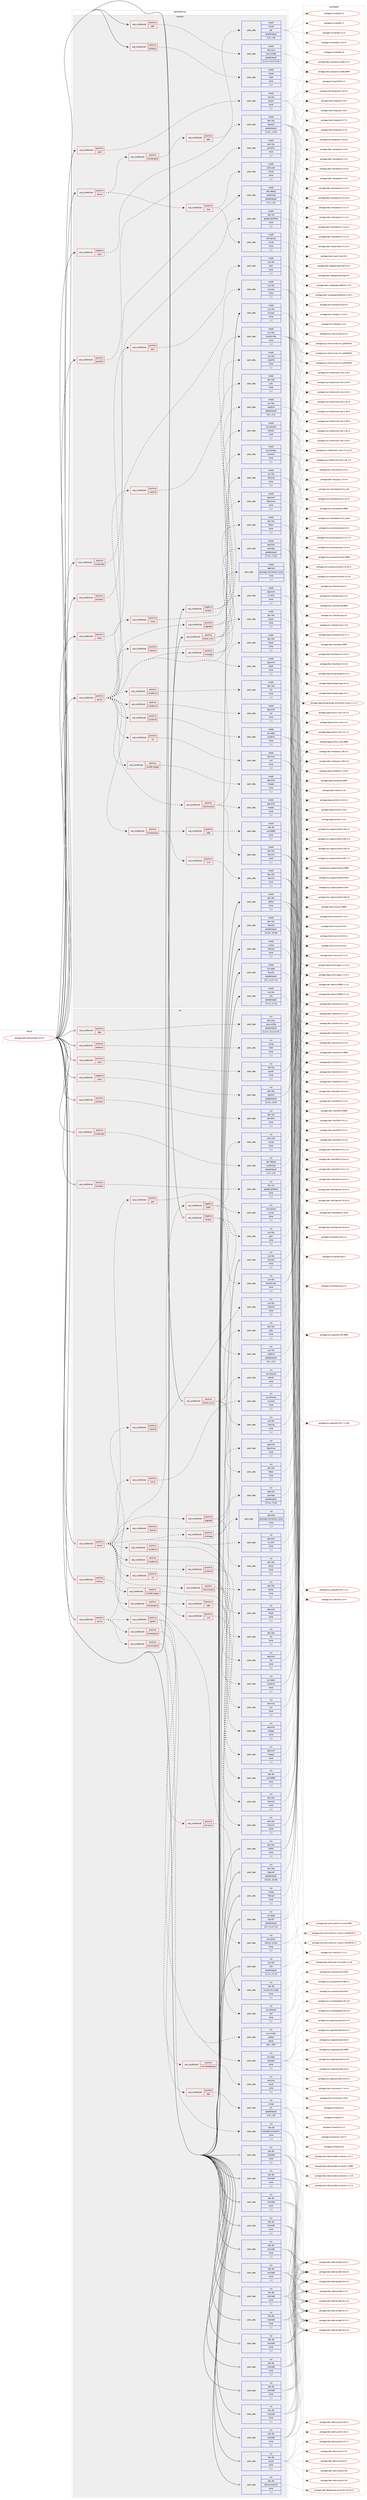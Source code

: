 digraph prolog {

# *************
# Graph options
# *************

newrank=true;
concentrate=true;
compound=true;
graph [rankdir=LR,fontname=Helvetica,fontsize=10,ranksep=1.5];#, ranksep=2.5, nodesep=0.2];
edge  [arrowhead=vee];
node  [fontname=Helvetica,fontsize=10];

# **********
# The ebuild
# **********

subgraph cluster_leftcol {
color=gray;
label=<<i>ebuild</i>>;
id [label="portage://dev-db/mariadb-10.11.8", color=red, width=4, href="../dev-db/mariadb-10.11.8.svg"];
}

# ****************
# The dependencies
# ****************

subgraph cluster_midcol {
color=gray;
label=<<i>dependencies</i>>;
subgraph cluster_compile {
fillcolor="#eeeeee";
style=filled;
label=<<i>compile</i>>;
subgraph cond17348 {
dependency66814 [label=<<TABLE BORDER="0" CELLBORDER="1" CELLSPACING="0" CELLPADDING="4"><TR><TD ROWSPAN="3" CELLPADDING="10">use_conditional</TD></TR><TR><TD>negative</TD></TR><TR><TD>bindist</TD></TR></TABLE>>, shape=none, color=red];
subgraph pack48542 {
dependency66815 [label=<<TABLE BORDER="0" CELLBORDER="1" CELLSPACING="0" CELLPADDING="4" WIDTH="220"><TR><TD ROWSPAN="6" CELLPADDING="30">pack_dep</TD></TR><TR><TD WIDTH="110">install</TD></TR><TR><TD>sys-libs</TD></TR><TR><TD>binutils-libs</TD></TR><TR><TD>none</TD></TR><TR><TD>[,,]</TD></TR></TABLE>>, shape=none, color=blue];
}
dependency66814:e -> dependency66815:w [weight=20,style="dashed",arrowhead="vee"];
subgraph pack48543 {
dependency66816 [label=<<TABLE BORDER="0" CELLBORDER="1" CELLSPACING="0" CELLPADDING="4" WIDTH="220"><TR><TD ROWSPAN="6" CELLPADDING="30">pack_dep</TD></TR><TR><TD WIDTH="110">install</TD></TR><TR><TD>sys-libs</TD></TR><TR><TD>readline</TD></TR><TR><TD>greaterequal</TD></TR><TR><TD>[4.1,,,4.1]</TD></TR></TABLE>>, shape=none, color=blue];
}
dependency66814:e -> dependency66816:w [weight=20,style="dashed",arrowhead="vee"];
}
id:e -> dependency66814:w [weight=20,style="solid",arrowhead="vee"];
subgraph cond17349 {
dependency66817 [label=<<TABLE BORDER="0" CELLBORDER="1" CELLSPACING="0" CELLPADDING="4"><TR><TD ROWSPAN="3" CELLPADDING="10">use_conditional</TD></TR><TR><TD>negative</TD></TR><TR><TD>yassl</TD></TR></TABLE>>, shape=none, color=red];
subgraph pack48544 {
dependency66818 [label=<<TABLE BORDER="0" CELLBORDER="1" CELLSPACING="0" CELLPADDING="4" WIDTH="220"><TR><TD ROWSPAN="6" CELLPADDING="30">pack_dep</TD></TR><TR><TD WIDTH="110">install</TD></TR><TR><TD>dev-libs</TD></TR><TR><TD>openssl</TD></TR><TR><TD>greaterequal</TD></TR><TR><TD>[1.0.0,,,1.0.0]</TD></TR></TABLE>>, shape=none, color=blue];
}
dependency66817:e -> dependency66818:w [weight=20,style="dashed",arrowhead="vee"];
}
id:e -> dependency66817:w [weight=20,style="solid",arrowhead="vee"];
subgraph cond17350 {
dependency66819 [label=<<TABLE BORDER="0" CELLBORDER="1" CELLSPACING="0" CELLPADDING="4"><TR><TD ROWSPAN="3" CELLPADDING="10">use_conditional</TD></TR><TR><TD>positive</TD></TR><TR><TD>jdbc</TD></TR></TABLE>>, shape=none, color=red];
subgraph pack48545 {
dependency66820 [label=<<TABLE BORDER="0" CELLBORDER="1" CELLSPACING="0" CELLPADDING="4" WIDTH="220"><TR><TD ROWSPAN="6" CELLPADDING="30">pack_dep</TD></TR><TR><TD WIDTH="110">install</TD></TR><TR><TD>dev-java</TD></TR><TR><TD>java-config</TD></TR><TR><TD>greaterequal</TD></TR><TR><TD>[2.2.0,,-r3,2.2.0-r3]</TD></TR></TABLE>>, shape=none, color=blue];
}
dependency66819:e -> dependency66820:w [weight=20,style="dashed",arrowhead="vee"];
}
id:e -> dependency66819:w [weight=20,style="solid",arrowhead="vee"];
subgraph cond17351 {
dependency66821 [label=<<TABLE BORDER="0" CELLBORDER="1" CELLSPACING="0" CELLPADDING="4"><TR><TD ROWSPAN="3" CELLPADDING="10">use_conditional</TD></TR><TR><TD>positive</TD></TR><TR><TD>jemalloc</TD></TR></TABLE>>, shape=none, color=red];
subgraph pack48546 {
dependency66822 [label=<<TABLE BORDER="0" CELLBORDER="1" CELLSPACING="0" CELLPADDING="4" WIDTH="220"><TR><TD ROWSPAN="6" CELLPADDING="30">pack_dep</TD></TR><TR><TD WIDTH="110">install</TD></TR><TR><TD>dev-libs</TD></TR><TR><TD>jemalloc</TD></TR><TR><TD>none</TD></TR><TR><TD>[,,]</TD></TR></TABLE>>, shape=none, color=blue];
}
dependency66821:e -> dependency66822:w [weight=20,style="dashed",arrowhead="vee"];
}
id:e -> dependency66821:w [weight=20,style="solid",arrowhead="vee"];
subgraph cond17352 {
dependency66823 [label=<<TABLE BORDER="0" CELLBORDER="1" CELLSPACING="0" CELLPADDING="4"><TR><TD ROWSPAN="3" CELLPADDING="10">use_conditional</TD></TR><TR><TD>positive</TD></TR><TR><TD>kerberos</TD></TR></TABLE>>, shape=none, color=red];
subgraph pack48547 {
dependency66824 [label=<<TABLE BORDER="0" CELLBORDER="1" CELLSPACING="0" CELLPADDING="4" WIDTH="220"><TR><TD ROWSPAN="6" CELLPADDING="30">pack_dep</TD></TR><TR><TD WIDTH="110">install</TD></TR><TR><TD>virtual</TD></TR><TR><TD>krb5</TD></TR><TR><TD>none</TD></TR><TR><TD>[,,]</TD></TR></TABLE>>, shape=none, color=blue];
}
dependency66823:e -> dependency66824:w [weight=20,style="dashed",arrowhead="vee"];
}
id:e -> dependency66823:w [weight=20,style="solid",arrowhead="vee"];
subgraph cond17353 {
dependency66825 [label=<<TABLE BORDER="0" CELLBORDER="1" CELLSPACING="0" CELLPADDING="4"><TR><TD ROWSPAN="3" CELLPADDING="10">use_conditional</TD></TR><TR><TD>positive</TD></TR><TR><TD>kernel_linux</TD></TR></TABLE>>, shape=none, color=red];
subgraph pack48548 {
dependency66826 [label=<<TABLE BORDER="0" CELLBORDER="1" CELLSPACING="0" CELLPADDING="4" WIDTH="220"><TR><TD ROWSPAN="6" CELLPADDING="30">pack_dep</TD></TR><TR><TD WIDTH="110">install</TD></TR><TR><TD>dev-libs</TD></TR><TR><TD>libaio</TD></TR><TR><TD>none</TD></TR><TR><TD>[,,]</TD></TR></TABLE>>, shape=none, color=blue];
}
dependency66825:e -> dependency66826:w [weight=20,style="dashed",arrowhead="vee"];
subgraph pack48549 {
dependency66827 [label=<<TABLE BORDER="0" CELLBORDER="1" CELLSPACING="0" CELLPADDING="4" WIDTH="220"><TR><TD ROWSPAN="6" CELLPADDING="30">pack_dep</TD></TR><TR><TD WIDTH="110">install</TD></TR><TR><TD>sys-libs</TD></TR><TR><TD>liburing</TD></TR><TR><TD>none</TD></TR><TR><TD>[,,]</TD></TR></TABLE>>, shape=none, color=blue];
}
dependency66825:e -> dependency66827:w [weight=20,style="dashed",arrowhead="vee"];
subgraph pack48550 {
dependency66828 [label=<<TABLE BORDER="0" CELLBORDER="1" CELLSPACING="0" CELLPADDING="4" WIDTH="220"><TR><TD ROWSPAN="6" CELLPADDING="30">pack_dep</TD></TR><TR><TD WIDTH="110">install</TD></TR><TR><TD>sys-process</TD></TR><TR><TD>procps</TD></TR><TR><TD>none</TD></TR><TR><TD>[,,]</TD></TR></TABLE>>, shape=none, color=blue];
}
dependency66825:e -> dependency66828:w [weight=20,style="dashed",arrowhead="vee"];
}
id:e -> dependency66825:w [weight=20,style="solid",arrowhead="vee"];
subgraph cond17354 {
dependency66829 [label=<<TABLE BORDER="0" CELLBORDER="1" CELLSPACING="0" CELLPADDING="4"><TR><TD ROWSPAN="3" CELLPADDING="10">use_conditional</TD></TR><TR><TD>positive</TD></TR><TR><TD>server</TD></TR></TABLE>>, shape=none, color=red];
subgraph cond17355 {
dependency66830 [label=<<TABLE BORDER="0" CELLBORDER="1" CELLSPACING="0" CELLPADDING="4"><TR><TD ROWSPAN="3" CELLPADDING="10">use_conditional</TD></TR><TR><TD>positive</TD></TR><TR><TD>extraengine</TD></TR></TABLE>>, shape=none, color=red];
subgraph cond17356 {
dependency66831 [label=<<TABLE BORDER="0" CELLBORDER="1" CELLSPACING="0" CELLPADDING="4"><TR><TD ROWSPAN="3" CELLPADDING="10">use_conditional</TD></TR><TR><TD>positive</TD></TR><TR><TD>jdbc</TD></TR></TABLE>>, shape=none, color=red];
subgraph pack48551 {
dependency66832 [label=<<TABLE BORDER="0" CELLBORDER="1" CELLSPACING="0" CELLPADDING="4" WIDTH="220"><TR><TD ROWSPAN="6" CELLPADDING="30">pack_dep</TD></TR><TR><TD WIDTH="110">install</TD></TR><TR><TD>virtual</TD></TR><TR><TD>jdk</TD></TR><TR><TD>greaterequal</TD></TR><TR><TD>[1.8,,,1.8]</TD></TR></TABLE>>, shape=none, color=blue];
}
dependency66831:e -> dependency66832:w [weight=20,style="dashed",arrowhead="vee"];
}
dependency66830:e -> dependency66831:w [weight=20,style="dashed",arrowhead="vee"];
}
dependency66829:e -> dependency66830:w [weight=20,style="dashed",arrowhead="vee"];
subgraph cond17357 {
dependency66833 [label=<<TABLE BORDER="0" CELLBORDER="1" CELLSPACING="0" CELLPADDING="4"><TR><TD ROWSPAN="3" CELLPADDING="10">use_conditional</TD></TR><TR><TD>positive</TD></TR><TR><TD>test</TD></TR></TABLE>>, shape=none, color=red];
subgraph pack48552 {
dependency66834 [label=<<TABLE BORDER="0" CELLBORDER="1" CELLSPACING="0" CELLPADDING="4" WIDTH="220"><TR><TD ROWSPAN="6" CELLPADDING="30">pack_dep</TD></TR><TR><TD WIDTH="110">install</TD></TR><TR><TD>acct-group</TD></TR><TR><TD>mysql</TD></TR><TR><TD>none</TD></TR><TR><TD>[,,]</TD></TR></TABLE>>, shape=none, color=blue];
}
dependency66833:e -> dependency66834:w [weight=20,style="dashed",arrowhead="vee"];
subgraph pack48553 {
dependency66835 [label=<<TABLE BORDER="0" CELLBORDER="1" CELLSPACING="0" CELLPADDING="4" WIDTH="220"><TR><TD ROWSPAN="6" CELLPADDING="30">pack_dep</TD></TR><TR><TD WIDTH="110">install</TD></TR><TR><TD>acct-user</TD></TR><TR><TD>mysql</TD></TR><TR><TD>none</TD></TR><TR><TD>[,,]</TD></TR></TABLE>>, shape=none, color=blue];
}
dependency66833:e -> dependency66835:w [weight=20,style="dashed",arrowhead="vee"];
}
dependency66829:e -> dependency66833:w [weight=20,style="dashed",arrowhead="vee"];
}
id:e -> dependency66829:w [weight=20,style="solid",arrowhead="vee"];
subgraph cond17358 {
dependency66836 [label=<<TABLE BORDER="0" CELLBORDER="1" CELLSPACING="0" CELLPADDING="4"><TR><TD ROWSPAN="3" CELLPADDING="10">use_conditional</TD></TR><TR><TD>positive</TD></TR><TR><TD>server</TD></TR></TABLE>>, shape=none, color=red];
subgraph pack48554 {
dependency66837 [label=<<TABLE BORDER="0" CELLBORDER="1" CELLSPACING="0" CELLPADDING="4" WIDTH="220"><TR><TD ROWSPAN="6" CELLPADDING="30">pack_dep</TD></TR><TR><TD WIDTH="110">install</TD></TR><TR><TD>app-arch</TD></TR><TR><TD>bzip2</TD></TR><TR><TD>none</TD></TR><TR><TD>[,,]</TD></TR></TABLE>>, shape=none, color=blue];
}
dependency66836:e -> dependency66837:w [weight=20,style="dashed",arrowhead="vee"];
subgraph pack48555 {
dependency66838 [label=<<TABLE BORDER="0" CELLBORDER="1" CELLSPACING="0" CELLPADDING="4" WIDTH="220"><TR><TD ROWSPAN="6" CELLPADDING="30">pack_dep</TD></TR><TR><TD WIDTH="110">install</TD></TR><TR><TD>app-arch</TD></TR><TR><TD>xz-utils</TD></TR><TR><TD>none</TD></TR><TR><TD>[,,]</TD></TR></TABLE>>, shape=none, color=blue];
}
dependency66836:e -> dependency66838:w [weight=20,style="dashed",arrowhead="vee"];
subgraph cond17359 {
dependency66839 [label=<<TABLE BORDER="0" CELLBORDER="1" CELLSPACING="0" CELLPADDING="4"><TR><TD ROWSPAN="3" CELLPADDING="10">use_conditional</TD></TR><TR><TD>positive</TD></TR><TR><TD>backup</TD></TR></TABLE>>, shape=none, color=red];
subgraph pack48556 {
dependency66840 [label=<<TABLE BORDER="0" CELLBORDER="1" CELLSPACING="0" CELLPADDING="4" WIDTH="220"><TR><TD ROWSPAN="6" CELLPADDING="30">pack_dep</TD></TR><TR><TD WIDTH="110">install</TD></TR><TR><TD>app-arch</TD></TR><TR><TD>libarchive</TD></TR><TR><TD>none</TD></TR><TR><TD>[,,]</TD></TR></TABLE>>, shape=none, color=blue];
}
dependency66839:e -> dependency66840:w [weight=20,style="dashed",arrowhead="vee"];
}
dependency66836:e -> dependency66839:w [weight=20,style="dashed",arrowhead="vee"];
subgraph cond17360 {
dependency66841 [label=<<TABLE BORDER="0" CELLBORDER="1" CELLSPACING="0" CELLPADDING="4"><TR><TD ROWSPAN="3" CELLPADDING="10">use_conditional</TD></TR><TR><TD>positive</TD></TR><TR><TD>columnstore</TD></TR></TABLE>>, shape=none, color=red];
subgraph pack48557 {
dependency66842 [label=<<TABLE BORDER="0" CELLBORDER="1" CELLSPACING="0" CELLPADDING="4" WIDTH="220"><TR><TD ROWSPAN="6" CELLPADDING="30">pack_dep</TD></TR><TR><TD WIDTH="110">install</TD></TR><TR><TD>app-arch</TD></TR><TR><TD>snappy</TD></TR><TR><TD>none</TD></TR><TR><TD>[,,]</TD></TR></TABLE>>, shape=none, color=blue];
}
dependency66841:e -> dependency66842:w [weight=20,style="dashed",arrowhead="vee"];
subgraph pack48558 {
dependency66843 [label=<<TABLE BORDER="0" CELLBORDER="1" CELLSPACING="0" CELLPADDING="4" WIDTH="220"><TR><TD ROWSPAN="6" CELLPADDING="30">pack_dep</TD></TR><TR><TD WIDTH="110">install</TD></TR><TR><TD>dev-libs</TD></TR><TR><TD>boost</TD></TR><TR><TD>none</TD></TR><TR><TD>[,,]</TD></TR></TABLE>>, shape=none, color=blue];
}
dependency66841:e -> dependency66843:w [weight=20,style="dashed",arrowhead="vee"];
subgraph pack48559 {
dependency66844 [label=<<TABLE BORDER="0" CELLBORDER="1" CELLSPACING="0" CELLPADDING="4" WIDTH="220"><TR><TD ROWSPAN="6" CELLPADDING="30">pack_dep</TD></TR><TR><TD WIDTH="110">install</TD></TR><TR><TD>dev-libs</TD></TR><TR><TD>libxml2</TD></TR><TR><TD>none</TD></TR><TR><TD>[,,]</TD></TR></TABLE>>, shape=none, color=blue];
}
dependency66841:e -> dependency66844:w [weight=20,style="dashed",arrowhead="vee"];
}
dependency66836:e -> dependency66841:w [weight=20,style="dashed",arrowhead="vee"];
subgraph cond17361 {
dependency66845 [label=<<TABLE BORDER="0" CELLBORDER="1" CELLSPACING="0" CELLPADDING="4"><TR><TD ROWSPAN="3" CELLPADDING="10">use_conditional</TD></TR><TR><TD>positive</TD></TR><TR><TD>cracklib</TD></TR></TABLE>>, shape=none, color=red];
subgraph pack48560 {
dependency66846 [label=<<TABLE BORDER="0" CELLBORDER="1" CELLSPACING="0" CELLPADDING="4" WIDTH="220"><TR><TD ROWSPAN="6" CELLPADDING="30">pack_dep</TD></TR><TR><TD WIDTH="110">install</TD></TR><TR><TD>sys-libs</TD></TR><TR><TD>cracklib</TD></TR><TR><TD>none</TD></TR><TR><TD>[,,]</TD></TR></TABLE>>, shape=none, color=blue];
}
dependency66845:e -> dependency66846:w [weight=20,style="dashed",arrowhead="vee"];
}
dependency66836:e -> dependency66845:w [weight=20,style="dashed",arrowhead="vee"];
subgraph cond17362 {
dependency66847 [label=<<TABLE BORDER="0" CELLBORDER="1" CELLSPACING="0" CELLPADDING="4"><TR><TD ROWSPAN="3" CELLPADDING="10">use_conditional</TD></TR><TR><TD>positive</TD></TR><TR><TD>extraengine</TD></TR></TABLE>>, shape=none, color=red];
subgraph cond17363 {
dependency66848 [label=<<TABLE BORDER="0" CELLBORDER="1" CELLSPACING="0" CELLPADDING="4"><TR><TD ROWSPAN="3" CELLPADDING="10">use_conditional</TD></TR><TR><TD>positive</TD></TR><TR><TD>odbc</TD></TR></TABLE>>, shape=none, color=red];
subgraph pack48561 {
dependency66849 [label=<<TABLE BORDER="0" CELLBORDER="1" CELLSPACING="0" CELLPADDING="4" WIDTH="220"><TR><TD ROWSPAN="6" CELLPADDING="30">pack_dep</TD></TR><TR><TD WIDTH="110">install</TD></TR><TR><TD>dev-db</TD></TR><TR><TD>unixODBC</TD></TR><TR><TD>none</TD></TR><TR><TD>[,,]</TD></TR></TABLE>>, shape=none, color=blue];
}
dependency66848:e -> dependency66849:w [weight=20,style="dashed",arrowhead="vee"];
}
dependency66847:e -> dependency66848:w [weight=20,style="dashed",arrowhead="vee"];
subgraph cond17364 {
dependency66850 [label=<<TABLE BORDER="0" CELLBORDER="1" CELLSPACING="0" CELLPADDING="4"><TR><TD ROWSPAN="3" CELLPADDING="10">use_conditional</TD></TR><TR><TD>positive</TD></TR><TR><TD>xml</TD></TR></TABLE>>, shape=none, color=red];
subgraph pack48562 {
dependency66851 [label=<<TABLE BORDER="0" CELLBORDER="1" CELLSPACING="0" CELLPADDING="4" WIDTH="220"><TR><TD ROWSPAN="6" CELLPADDING="30">pack_dep</TD></TR><TR><TD WIDTH="110">install</TD></TR><TR><TD>dev-libs</TD></TR><TR><TD>libxml2</TD></TR><TR><TD>none</TD></TR><TR><TD>[,,]</TD></TR></TABLE>>, shape=none, color=blue];
}
dependency66850:e -> dependency66851:w [weight=20,style="dashed",arrowhead="vee"];
}
dependency66847:e -> dependency66850:w [weight=20,style="dashed",arrowhead="vee"];
}
dependency66836:e -> dependency66847:w [weight=20,style="dashed",arrowhead="vee"];
subgraph cond17365 {
dependency66852 [label=<<TABLE BORDER="0" CELLBORDER="1" CELLSPACING="0" CELLPADDING="4"><TR><TD ROWSPAN="3" CELLPADDING="10">use_conditional</TD></TR><TR><TD>positive</TD></TR><TR><TD>innodb-lz4</TD></TR></TABLE>>, shape=none, color=red];
subgraph pack48563 {
dependency66853 [label=<<TABLE BORDER="0" CELLBORDER="1" CELLSPACING="0" CELLPADDING="4" WIDTH="220"><TR><TD ROWSPAN="6" CELLPADDING="30">pack_dep</TD></TR><TR><TD WIDTH="110">install</TD></TR><TR><TD>app-arch</TD></TR><TR><TD>lz4</TD></TR><TR><TD>none</TD></TR><TR><TD>[,,]</TD></TR></TABLE>>, shape=none, color=blue];
}
dependency66852:e -> dependency66853:w [weight=20,style="dashed",arrowhead="vee"];
}
dependency66836:e -> dependency66852:w [weight=20,style="dashed",arrowhead="vee"];
subgraph cond17366 {
dependency66854 [label=<<TABLE BORDER="0" CELLBORDER="1" CELLSPACING="0" CELLPADDING="4"><TR><TD ROWSPAN="3" CELLPADDING="10">use_conditional</TD></TR><TR><TD>positive</TD></TR><TR><TD>innodb-lzo</TD></TR></TABLE>>, shape=none, color=red];
subgraph pack48564 {
dependency66855 [label=<<TABLE BORDER="0" CELLBORDER="1" CELLSPACING="0" CELLPADDING="4" WIDTH="220"><TR><TD ROWSPAN="6" CELLPADDING="30">pack_dep</TD></TR><TR><TD WIDTH="110">install</TD></TR><TR><TD>dev-libs</TD></TR><TR><TD>lzo</TD></TR><TR><TD>none</TD></TR><TR><TD>[,,]</TD></TR></TABLE>>, shape=none, color=blue];
}
dependency66854:e -> dependency66855:w [weight=20,style="dashed",arrowhead="vee"];
}
dependency66836:e -> dependency66854:w [weight=20,style="dashed",arrowhead="vee"];
subgraph cond17367 {
dependency66856 [label=<<TABLE BORDER="0" CELLBORDER="1" CELLSPACING="0" CELLPADDING="4"><TR><TD ROWSPAN="3" CELLPADDING="10">use_conditional</TD></TR><TR><TD>positive</TD></TR><TR><TD>innodb-snappy</TD></TR></TABLE>>, shape=none, color=red];
subgraph pack48565 {
dependency66857 [label=<<TABLE BORDER="0" CELLBORDER="1" CELLSPACING="0" CELLPADDING="4" WIDTH="220"><TR><TD ROWSPAN="6" CELLPADDING="30">pack_dep</TD></TR><TR><TD WIDTH="110">install</TD></TR><TR><TD>app-arch</TD></TR><TR><TD>snappy</TD></TR><TR><TD>none</TD></TR><TR><TD>[,,]</TD></TR></TABLE>>, shape=none, color=blue];
}
dependency66856:e -> dependency66857:w [weight=20,style="dashed",arrowhead="vee"];
}
dependency66836:e -> dependency66856:w [weight=20,style="dashed",arrowhead="vee"];
subgraph cond17368 {
dependency66858 [label=<<TABLE BORDER="0" CELLBORDER="1" CELLSPACING="0" CELLPADDING="4"><TR><TD ROWSPAN="3" CELLPADDING="10">use_conditional</TD></TR><TR><TD>positive</TD></TR><TR><TD>mroonga</TD></TR></TABLE>>, shape=none, color=red];
subgraph pack48566 {
dependency66859 [label=<<TABLE BORDER="0" CELLBORDER="1" CELLSPACING="0" CELLPADDING="4" WIDTH="220"><TR><TD ROWSPAN="6" CELLPADDING="30">pack_dep</TD></TR><TR><TD WIDTH="110">install</TD></TR><TR><TD>app-text</TD></TR><TR><TD>groonga-normalizer-mysql</TD></TR><TR><TD>none</TD></TR><TR><TD>[,,]</TD></TR></TABLE>>, shape=none, color=blue];
}
dependency66858:e -> dependency66859:w [weight=20,style="dashed",arrowhead="vee"];
subgraph pack48567 {
dependency66860 [label=<<TABLE BORDER="0" CELLBORDER="1" CELLSPACING="0" CELLPADDING="4" WIDTH="220"><TR><TD ROWSPAN="6" CELLPADDING="30">pack_dep</TD></TR><TR><TD WIDTH="110">install</TD></TR><TR><TD>app-text</TD></TR><TR><TD>groonga</TD></TR><TR><TD>greaterequal</TD></TR><TR><TD>[7.0.4,,,7.0.4]</TD></TR></TABLE>>, shape=none, color=blue];
}
dependency66858:e -> dependency66860:w [weight=20,style="dashed",arrowhead="vee"];
}
dependency66836:e -> dependency66858:w [weight=20,style="dashed",arrowhead="vee"];
subgraph cond17369 {
dependency66861 [label=<<TABLE BORDER="0" CELLBORDER="1" CELLSPACING="0" CELLPADDING="4"><TR><TD ROWSPAN="3" CELLPADDING="10">use_conditional</TD></TR><TR><TD>positive</TD></TR><TR><TD>numa</TD></TR></TABLE>>, shape=none, color=red];
subgraph pack48568 {
dependency66862 [label=<<TABLE BORDER="0" CELLBORDER="1" CELLSPACING="0" CELLPADDING="4" WIDTH="220"><TR><TD ROWSPAN="6" CELLPADDING="30">pack_dep</TD></TR><TR><TD WIDTH="110">install</TD></TR><TR><TD>sys-process</TD></TR><TR><TD>numactl</TD></TR><TR><TD>none</TD></TR><TR><TD>[,,]</TD></TR></TABLE>>, shape=none, color=blue];
}
dependency66861:e -> dependency66862:w [weight=20,style="dashed",arrowhead="vee"];
}
dependency66836:e -> dependency66861:w [weight=20,style="dashed",arrowhead="vee"];
subgraph cond17370 {
dependency66863 [label=<<TABLE BORDER="0" CELLBORDER="1" CELLSPACING="0" CELLPADDING="4"><TR><TD ROWSPAN="3" CELLPADDING="10">use_conditional</TD></TR><TR><TD>positive</TD></TR><TR><TD>oqgraph</TD></TR></TABLE>>, shape=none, color=red];
subgraph pack48569 {
dependency66864 [label=<<TABLE BORDER="0" CELLBORDER="1" CELLSPACING="0" CELLPADDING="4" WIDTH="220"><TR><TD ROWSPAN="6" CELLPADDING="30">pack_dep</TD></TR><TR><TD WIDTH="110">install</TD></TR><TR><TD>dev-libs</TD></TR><TR><TD>boost</TD></TR><TR><TD>none</TD></TR><TR><TD>[,,]</TD></TR></TABLE>>, shape=none, color=blue];
}
dependency66863:e -> dependency66864:w [weight=20,style="dashed",arrowhead="vee"];
subgraph pack48570 {
dependency66865 [label=<<TABLE BORDER="0" CELLBORDER="1" CELLSPACING="0" CELLPADDING="4" WIDTH="220"><TR><TD ROWSPAN="6" CELLPADDING="30">pack_dep</TD></TR><TR><TD WIDTH="110">install</TD></TR><TR><TD>dev-libs</TD></TR><TR><TD>judy</TD></TR><TR><TD>none</TD></TR><TR><TD>[,,]</TD></TR></TABLE>>, shape=none, color=blue];
}
dependency66863:e -> dependency66865:w [weight=20,style="dashed",arrowhead="vee"];
}
dependency66836:e -> dependency66863:w [weight=20,style="dashed",arrowhead="vee"];
subgraph cond17371 {
dependency66866 [label=<<TABLE BORDER="0" CELLBORDER="1" CELLSPACING="0" CELLPADDING="4"><TR><TD ROWSPAN="3" CELLPADDING="10">use_conditional</TD></TR><TR><TD>positive</TD></TR><TR><TD>pam</TD></TR></TABLE>>, shape=none, color=red];
subgraph pack48571 {
dependency66867 [label=<<TABLE BORDER="0" CELLBORDER="1" CELLSPACING="0" CELLPADDING="4" WIDTH="220"><TR><TD ROWSPAN="6" CELLPADDING="30">pack_dep</TD></TR><TR><TD WIDTH="110">install</TD></TR><TR><TD>sys-libs</TD></TR><TR><TD>pam</TD></TR><TR><TD>none</TD></TR><TR><TD>[,,]</TD></TR></TABLE>>, shape=none, color=blue];
}
dependency66866:e -> dependency66867:w [weight=20,style="dashed",arrowhead="vee"];
}
dependency66836:e -> dependency66866:w [weight=20,style="dashed",arrowhead="vee"];
subgraph cond17372 {
dependency66868 [label=<<TABLE BORDER="0" CELLBORDER="1" CELLSPACING="0" CELLPADDING="4"><TR><TD ROWSPAN="3" CELLPADDING="10">use_conditional</TD></TR><TR><TD>positive</TD></TR><TR><TD>s3</TD></TR></TABLE>>, shape=none, color=red];
subgraph pack48572 {
dependency66869 [label=<<TABLE BORDER="0" CELLBORDER="1" CELLSPACING="0" CELLPADDING="4" WIDTH="220"><TR><TD ROWSPAN="6" CELLPADDING="30">pack_dep</TD></TR><TR><TD WIDTH="110">install</TD></TR><TR><TD>net-misc</TD></TR><TR><TD>curl</TD></TR><TR><TD>none</TD></TR><TR><TD>[,,]</TD></TR></TABLE>>, shape=none, color=blue];
}
dependency66868:e -> dependency66869:w [weight=20,style="dashed",arrowhead="vee"];
}
dependency66836:e -> dependency66868:w [weight=20,style="dashed",arrowhead="vee"];
subgraph cond17373 {
dependency66870 [label=<<TABLE BORDER="0" CELLBORDER="1" CELLSPACING="0" CELLPADDING="4"><TR><TD ROWSPAN="3" CELLPADDING="10">use_conditional</TD></TR><TR><TD>positive</TD></TR><TR><TD>systemd</TD></TR></TABLE>>, shape=none, color=red];
subgraph pack48573 {
dependency66871 [label=<<TABLE BORDER="0" CELLBORDER="1" CELLSPACING="0" CELLPADDING="4" WIDTH="220"><TR><TD ROWSPAN="6" CELLPADDING="30">pack_dep</TD></TR><TR><TD WIDTH="110">install</TD></TR><TR><TD>sys-apps</TD></TR><TR><TD>systemd</TD></TR><TR><TD>none</TD></TR><TR><TD>[,,]</TD></TR></TABLE>>, shape=none, color=blue];
}
dependency66870:e -> dependency66871:w [weight=20,style="dashed",arrowhead="vee"];
}
dependency66836:e -> dependency66870:w [weight=20,style="dashed",arrowhead="vee"];
}
id:e -> dependency66836:w [weight=20,style="solid",arrowhead="vee"];
subgraph cond17374 {
dependency66872 [label=<<TABLE BORDER="0" CELLBORDER="1" CELLSPACING="0" CELLPADDING="4"><TR><TD ROWSPAN="3" CELLPADDING="10">use_conditional</TD></TR><TR><TD>positive</TD></TR><TR><TD>static</TD></TR></TABLE>>, shape=none, color=red];
subgraph pack48574 {
dependency66873 [label=<<TABLE BORDER="0" CELLBORDER="1" CELLSPACING="0" CELLPADDING="4" WIDTH="220"><TR><TD ROWSPAN="6" CELLPADDING="30">pack_dep</TD></TR><TR><TD WIDTH="110">install</TD></TR><TR><TD>sys-libs</TD></TR><TR><TD>ncurses</TD></TR><TR><TD>none</TD></TR><TR><TD>[,,]</TD></TR></TABLE>>, shape=none, color=blue];
}
dependency66872:e -> dependency66873:w [weight=20,style="dashed",arrowhead="vee"];
}
id:e -> dependency66872:w [weight=20,style="solid",arrowhead="vee"];
subgraph cond17375 {
dependency66874 [label=<<TABLE BORDER="0" CELLBORDER="1" CELLSPACING="0" CELLPADDING="4"><TR><TD ROWSPAN="3" CELLPADDING="10">use_conditional</TD></TR><TR><TD>positive</TD></TR><TR><TD>systemtap</TD></TR></TABLE>>, shape=none, color=red];
subgraph pack48575 {
dependency66875 [label=<<TABLE BORDER="0" CELLBORDER="1" CELLSPACING="0" CELLPADDING="4" WIDTH="220"><TR><TD ROWSPAN="6" CELLPADDING="30">pack_dep</TD></TR><TR><TD WIDTH="110">install</TD></TR><TR><TD>dev-debug</TD></TR><TR><TD>systemtap</TD></TR><TR><TD>greaterequal</TD></TR><TR><TD>[1.3,,,1.3]</TD></TR></TABLE>>, shape=none, color=blue];
}
dependency66874:e -> dependency66875:w [weight=20,style="dashed",arrowhead="vee"];
}
id:e -> dependency66874:w [weight=20,style="solid",arrowhead="vee"];
subgraph cond17376 {
dependency66876 [label=<<TABLE BORDER="0" CELLBORDER="1" CELLSPACING="0" CELLPADDING="4"><TR><TD ROWSPAN="3" CELLPADDING="10">use_conditional</TD></TR><TR><TD>positive</TD></TR><TR><TD>tcmalloc</TD></TR></TABLE>>, shape=none, color=red];
subgraph pack48576 {
dependency66877 [label=<<TABLE BORDER="0" CELLBORDER="1" CELLSPACING="0" CELLPADDING="4" WIDTH="220"><TR><TD ROWSPAN="6" CELLPADDING="30">pack_dep</TD></TR><TR><TD WIDTH="110">install</TD></TR><TR><TD>dev-util</TD></TR><TR><TD>google-perftools</TD></TR><TR><TD>none</TD></TR><TR><TD>[,,]</TD></TR></TABLE>>, shape=none, color=blue];
}
dependency66876:e -> dependency66877:w [weight=20,style="dashed",arrowhead="vee"];
}
id:e -> dependency66876:w [weight=20,style="solid",arrowhead="vee"];
subgraph cond17377 {
dependency66878 [label=<<TABLE BORDER="0" CELLBORDER="1" CELLSPACING="0" CELLPADDING="4"><TR><TD ROWSPAN="3" CELLPADDING="10">use_conditional</TD></TR><TR><TD>positive</TD></TR><TR><TD>yassl</TD></TR></TABLE>>, shape=none, color=red];
subgraph pack48577 {
dependency66879 [label=<<TABLE BORDER="0" CELLBORDER="1" CELLSPACING="0" CELLPADDING="4" WIDTH="220"><TR><TD ROWSPAN="6" CELLPADDING="30">pack_dep</TD></TR><TR><TD WIDTH="110">install</TD></TR><TR><TD>net-libs</TD></TR><TR><TD>gnutls</TD></TR><TR><TD>none</TD></TR><TR><TD>[,,]</TD></TR></TABLE>>, shape=none, color=blue];
}
dependency66878:e -> dependency66879:w [weight=20,style="dashed",arrowhead="vee"];
}
id:e -> dependency66878:w [weight=20,style="solid",arrowhead="vee"];
subgraph pack48578 {
dependency66880 [label=<<TABLE BORDER="0" CELLBORDER="1" CELLSPACING="0" CELLPADDING="4" WIDTH="220"><TR><TD ROWSPAN="6" CELLPADDING="30">pack_dep</TD></TR><TR><TD WIDTH="110">install</TD></TR><TR><TD>dev-libs</TD></TR><TR><TD>libfmt</TD></TR><TR><TD>none</TD></TR><TR><TD>[,,]</TD></TR></TABLE>>, shape=none, color=blue];
}
id:e -> dependency66880:w [weight=20,style="solid",arrowhead="vee"];
subgraph pack48579 {
dependency66881 [label=<<TABLE BORDER="0" CELLBORDER="1" CELLSPACING="0" CELLPADDING="4" WIDTH="220"><TR><TD ROWSPAN="6" CELLPADDING="30">pack_dep</TD></TR><TR><TD WIDTH="110">install</TD></TR><TR><TD>dev-libs</TD></TR><TR><TD>libpcre2</TD></TR><TR><TD>greaterequal</TD></TR><TR><TD>[10.34,,,10.34]</TD></TR></TABLE>>, shape=none, color=blue];
}
id:e -> dependency66881:w [weight=20,style="solid",arrowhead="vee"];
subgraph pack48580 {
dependency66882 [label=<<TABLE BORDER="0" CELLBORDER="1" CELLSPACING="0" CELLPADDING="4" WIDTH="220"><TR><TD ROWSPAN="6" CELLPADDING="30">pack_dep</TD></TR><TR><TD WIDTH="110">install</TD></TR><TR><TD>sys-apps</TD></TR><TR><TD>texinfo</TD></TR><TR><TD>greaterequal</TD></TR><TR><TD>[4.7,,-r1,4.7-r1]</TD></TR></TABLE>>, shape=none, color=blue];
}
id:e -> dependency66882:w [weight=20,style="solid",arrowhead="vee"];
subgraph pack48581 {
dependency66883 [label=<<TABLE BORDER="0" CELLBORDER="1" CELLSPACING="0" CELLPADDING="4" WIDTH="220"><TR><TD ROWSPAN="6" CELLPADDING="30">pack_dep</TD></TR><TR><TD WIDTH="110">install</TD></TR><TR><TD>sys-libs</TD></TR><TR><TD>ncurses</TD></TR><TR><TD>none</TD></TR><TR><TD>[,,]</TD></TR></TABLE>>, shape=none, color=blue];
}
id:e -> dependency66883:w [weight=20,style="solid",arrowhead="vee"];
subgraph pack48582 {
dependency66884 [label=<<TABLE BORDER="0" CELLBORDER="1" CELLSPACING="0" CELLPADDING="4" WIDTH="220"><TR><TD ROWSPAN="6" CELLPADDING="30">pack_dep</TD></TR><TR><TD WIDTH="110">install</TD></TR><TR><TD>sys-libs</TD></TR><TR><TD>zlib</TD></TR><TR><TD>greaterequal</TD></TR><TR><TD>[1.2.3,,,1.2.3]</TD></TR></TABLE>>, shape=none, color=blue];
}
id:e -> dependency66884:w [weight=20,style="solid",arrowhead="vee"];
subgraph pack48583 {
dependency66885 [label=<<TABLE BORDER="0" CELLBORDER="1" CELLSPACING="0" CELLPADDING="4" WIDTH="220"><TR><TD ROWSPAN="6" CELLPADDING="30">pack_dep</TD></TR><TR><TD WIDTH="110">install</TD></TR><TR><TD>virtual</TD></TR><TR><TD>libcrypt</TD></TR><TR><TD>none</TD></TR><TR><TD>[,,]</TD></TR></TABLE>>, shape=none, color=blue];
}
id:e -> dependency66885:w [weight=20,style="solid",arrowhead="vee"];
}
subgraph cluster_compileandrun {
fillcolor="#eeeeee";
style=filled;
label=<<i>compile and run</i>>;
}
subgraph cluster_run {
fillcolor="#eeeeee";
style=filled;
label=<<i>run</i>>;
subgraph cond17378 {
dependency66886 [label=<<TABLE BORDER="0" CELLBORDER="1" CELLSPACING="0" CELLPADDING="4"><TR><TD ROWSPAN="3" CELLPADDING="10">use_conditional</TD></TR><TR><TD>negative</TD></TR><TR><TD>bindist</TD></TR></TABLE>>, shape=none, color=red];
subgraph pack48584 {
dependency66887 [label=<<TABLE BORDER="0" CELLBORDER="1" CELLSPACING="0" CELLPADDING="4" WIDTH="220"><TR><TD ROWSPAN="6" CELLPADDING="30">pack_dep</TD></TR><TR><TD WIDTH="110">run</TD></TR><TR><TD>sys-libs</TD></TR><TR><TD>binutils-libs</TD></TR><TR><TD>none</TD></TR><TR><TD>[,,]</TD></TR></TABLE>>, shape=none, color=blue];
}
dependency66886:e -> dependency66887:w [weight=20,style="dashed",arrowhead="vee"];
subgraph pack48585 {
dependency66888 [label=<<TABLE BORDER="0" CELLBORDER="1" CELLSPACING="0" CELLPADDING="4" WIDTH="220"><TR><TD ROWSPAN="6" CELLPADDING="30">pack_dep</TD></TR><TR><TD WIDTH="110">run</TD></TR><TR><TD>sys-libs</TD></TR><TR><TD>readline</TD></TR><TR><TD>greaterequal</TD></TR><TR><TD>[4.1,,,4.1]</TD></TR></TABLE>>, shape=none, color=blue];
}
dependency66886:e -> dependency66888:w [weight=20,style="dashed",arrowhead="vee"];
}
id:e -> dependency66886:w [weight=20,style="solid",arrowhead="odot"];
subgraph cond17379 {
dependency66889 [label=<<TABLE BORDER="0" CELLBORDER="1" CELLSPACING="0" CELLPADDING="4"><TR><TD ROWSPAN="3" CELLPADDING="10">use_conditional</TD></TR><TR><TD>negative</TD></TR><TR><TD>yassl</TD></TR></TABLE>>, shape=none, color=red];
subgraph pack48586 {
dependency66890 [label=<<TABLE BORDER="0" CELLBORDER="1" CELLSPACING="0" CELLPADDING="4" WIDTH="220"><TR><TD ROWSPAN="6" CELLPADDING="30">pack_dep</TD></TR><TR><TD WIDTH="110">run</TD></TR><TR><TD>dev-libs</TD></TR><TR><TD>openssl</TD></TR><TR><TD>greaterequal</TD></TR><TR><TD>[1.0.0,,,1.0.0]</TD></TR></TABLE>>, shape=none, color=blue];
}
dependency66889:e -> dependency66890:w [weight=20,style="dashed",arrowhead="vee"];
}
id:e -> dependency66889:w [weight=20,style="solid",arrowhead="odot"];
subgraph cond17380 {
dependency66891 [label=<<TABLE BORDER="0" CELLBORDER="1" CELLSPACING="0" CELLPADDING="4"><TR><TD ROWSPAN="3" CELLPADDING="10">use_conditional</TD></TR><TR><TD>positive</TD></TR><TR><TD>jdbc</TD></TR></TABLE>>, shape=none, color=red];
subgraph pack48587 {
dependency66892 [label=<<TABLE BORDER="0" CELLBORDER="1" CELLSPACING="0" CELLPADDING="4" WIDTH="220"><TR><TD ROWSPAN="6" CELLPADDING="30">pack_dep</TD></TR><TR><TD WIDTH="110">run</TD></TR><TR><TD>dev-java</TD></TR><TR><TD>java-config</TD></TR><TR><TD>greaterequal</TD></TR><TR><TD>[2.2.0,,-r3,2.2.0-r3]</TD></TR></TABLE>>, shape=none, color=blue];
}
dependency66891:e -> dependency66892:w [weight=20,style="dashed",arrowhead="vee"];
}
id:e -> dependency66891:w [weight=20,style="solid",arrowhead="odot"];
subgraph cond17381 {
dependency66893 [label=<<TABLE BORDER="0" CELLBORDER="1" CELLSPACING="0" CELLPADDING="4"><TR><TD ROWSPAN="3" CELLPADDING="10">use_conditional</TD></TR><TR><TD>positive</TD></TR><TR><TD>jemalloc</TD></TR></TABLE>>, shape=none, color=red];
subgraph pack48588 {
dependency66894 [label=<<TABLE BORDER="0" CELLBORDER="1" CELLSPACING="0" CELLPADDING="4" WIDTH="220"><TR><TD ROWSPAN="6" CELLPADDING="30">pack_dep</TD></TR><TR><TD WIDTH="110">run</TD></TR><TR><TD>dev-libs</TD></TR><TR><TD>jemalloc</TD></TR><TR><TD>none</TD></TR><TR><TD>[,,]</TD></TR></TABLE>>, shape=none, color=blue];
}
dependency66893:e -> dependency66894:w [weight=20,style="dashed",arrowhead="vee"];
}
id:e -> dependency66893:w [weight=20,style="solid",arrowhead="odot"];
subgraph cond17382 {
dependency66895 [label=<<TABLE BORDER="0" CELLBORDER="1" CELLSPACING="0" CELLPADDING="4"><TR><TD ROWSPAN="3" CELLPADDING="10">use_conditional</TD></TR><TR><TD>positive</TD></TR><TR><TD>kerberos</TD></TR></TABLE>>, shape=none, color=red];
subgraph pack48589 {
dependency66896 [label=<<TABLE BORDER="0" CELLBORDER="1" CELLSPACING="0" CELLPADDING="4" WIDTH="220"><TR><TD ROWSPAN="6" CELLPADDING="30">pack_dep</TD></TR><TR><TD WIDTH="110">run</TD></TR><TR><TD>virtual</TD></TR><TR><TD>krb5</TD></TR><TR><TD>none</TD></TR><TR><TD>[,,]</TD></TR></TABLE>>, shape=none, color=blue];
}
dependency66895:e -> dependency66896:w [weight=20,style="dashed",arrowhead="vee"];
}
id:e -> dependency66895:w [weight=20,style="solid",arrowhead="odot"];
subgraph cond17383 {
dependency66897 [label=<<TABLE BORDER="0" CELLBORDER="1" CELLSPACING="0" CELLPADDING="4"><TR><TD ROWSPAN="3" CELLPADDING="10">use_conditional</TD></TR><TR><TD>positive</TD></TR><TR><TD>kernel_linux</TD></TR></TABLE>>, shape=none, color=red];
subgraph pack48590 {
dependency66898 [label=<<TABLE BORDER="0" CELLBORDER="1" CELLSPACING="0" CELLPADDING="4" WIDTH="220"><TR><TD ROWSPAN="6" CELLPADDING="30">pack_dep</TD></TR><TR><TD WIDTH="110">run</TD></TR><TR><TD>dev-libs</TD></TR><TR><TD>libaio</TD></TR><TR><TD>none</TD></TR><TR><TD>[,,]</TD></TR></TABLE>>, shape=none, color=blue];
}
dependency66897:e -> dependency66898:w [weight=20,style="dashed",arrowhead="vee"];
subgraph pack48591 {
dependency66899 [label=<<TABLE BORDER="0" CELLBORDER="1" CELLSPACING="0" CELLPADDING="4" WIDTH="220"><TR><TD ROWSPAN="6" CELLPADDING="30">pack_dep</TD></TR><TR><TD WIDTH="110">run</TD></TR><TR><TD>sys-libs</TD></TR><TR><TD>liburing</TD></TR><TR><TD>none</TD></TR><TR><TD>[,,]</TD></TR></TABLE>>, shape=none, color=blue];
}
dependency66897:e -> dependency66899:w [weight=20,style="dashed",arrowhead="vee"];
subgraph pack48592 {
dependency66900 [label=<<TABLE BORDER="0" CELLBORDER="1" CELLSPACING="0" CELLPADDING="4" WIDTH="220"><TR><TD ROWSPAN="6" CELLPADDING="30">pack_dep</TD></TR><TR><TD WIDTH="110">run</TD></TR><TR><TD>sys-process</TD></TR><TR><TD>procps</TD></TR><TR><TD>none</TD></TR><TR><TD>[,,]</TD></TR></TABLE>>, shape=none, color=blue];
}
dependency66897:e -> dependency66900:w [weight=20,style="dashed",arrowhead="vee"];
}
id:e -> dependency66897:w [weight=20,style="solid",arrowhead="odot"];
subgraph cond17384 {
dependency66901 [label=<<TABLE BORDER="0" CELLBORDER="1" CELLSPACING="0" CELLPADDING="4"><TR><TD ROWSPAN="3" CELLPADDING="10">use_conditional</TD></TR><TR><TD>positive</TD></TR><TR><TD>selinux</TD></TR></TABLE>>, shape=none, color=red];
subgraph pack48593 {
dependency66902 [label=<<TABLE BORDER="0" CELLBORDER="1" CELLSPACING="0" CELLPADDING="4" WIDTH="220"><TR><TD ROWSPAN="6" CELLPADDING="30">pack_dep</TD></TR><TR><TD WIDTH="110">run</TD></TR><TR><TD>sec-policy</TD></TR><TR><TD>selinux-mysql</TD></TR><TR><TD>none</TD></TR><TR><TD>[,,]</TD></TR></TABLE>>, shape=none, color=blue];
}
dependency66901:e -> dependency66902:w [weight=20,style="dashed",arrowhead="vee"];
}
id:e -> dependency66901:w [weight=20,style="solid",arrowhead="odot"];
subgraph cond17385 {
dependency66903 [label=<<TABLE BORDER="0" CELLBORDER="1" CELLSPACING="0" CELLPADDING="4"><TR><TD ROWSPAN="3" CELLPADDING="10">use_conditional</TD></TR><TR><TD>positive</TD></TR><TR><TD>server</TD></TR></TABLE>>, shape=none, color=red];
subgraph cond17386 {
dependency66904 [label=<<TABLE BORDER="0" CELLBORDER="1" CELLSPACING="0" CELLPADDING="4"><TR><TD ROWSPAN="3" CELLPADDING="10">use_conditional</TD></TR><TR><TD>positive</TD></TR><TR><TD>columnstore</TD></TR></TABLE>>, shape=none, color=red];
subgraph pack48594 {
dependency66905 [label=<<TABLE BORDER="0" CELLBORDER="1" CELLSPACING="0" CELLPADDING="4" WIDTH="220"><TR><TD ROWSPAN="6" CELLPADDING="30">pack_dep</TD></TR><TR><TD WIDTH="110">run</TD></TR><TR><TD>dev-db</TD></TR><TR><TD>mariadb-connector-c</TD></TR><TR><TD>none</TD></TR><TR><TD>[,,]</TD></TR></TABLE>>, shape=none, color=blue];
}
dependency66904:e -> dependency66905:w [weight=20,style="dashed",arrowhead="vee"];
}
dependency66903:e -> dependency66904:w [weight=20,style="dashed",arrowhead="vee"];
subgraph cond17387 {
dependency66906 [label=<<TABLE BORDER="0" CELLBORDER="1" CELLSPACING="0" CELLPADDING="4"><TR><TD ROWSPAN="3" CELLPADDING="10">use_conditional</TD></TR><TR><TD>positive</TD></TR><TR><TD>extraengine</TD></TR></TABLE>>, shape=none, color=red];
subgraph cond17388 {
dependency66907 [label=<<TABLE BORDER="0" CELLBORDER="1" CELLSPACING="0" CELLPADDING="4"><TR><TD ROWSPAN="3" CELLPADDING="10">use_conditional</TD></TR><TR><TD>positive</TD></TR><TR><TD>jdbc</TD></TR></TABLE>>, shape=none, color=red];
subgraph pack48595 {
dependency66908 [label=<<TABLE BORDER="0" CELLBORDER="1" CELLSPACING="0" CELLPADDING="4" WIDTH="220"><TR><TD ROWSPAN="6" CELLPADDING="30">pack_dep</TD></TR><TR><TD WIDTH="110">run</TD></TR><TR><TD>virtual</TD></TR><TR><TD>jre</TD></TR><TR><TD>greaterequal</TD></TR><TR><TD>[1.8,,,1.8]</TD></TR></TABLE>>, shape=none, color=blue];
}
dependency66907:e -> dependency66908:w [weight=20,style="dashed",arrowhead="vee"];
}
dependency66906:e -> dependency66907:w [weight=20,style="dashed",arrowhead="vee"];
}
dependency66903:e -> dependency66906:w [weight=20,style="dashed",arrowhead="vee"];
subgraph cond17389 {
dependency66909 [label=<<TABLE BORDER="0" CELLBORDER="1" CELLSPACING="0" CELLPADDING="4"><TR><TD ROWSPAN="3" CELLPADDING="10">use_conditional</TD></TR><TR><TD>positive</TD></TR><TR><TD>galera</TD></TR></TABLE>>, shape=none, color=red];
subgraph pack48596 {
dependency66910 [label=<<TABLE BORDER="0" CELLBORDER="1" CELLSPACING="0" CELLPADDING="4" WIDTH="220"><TR><TD ROWSPAN="6" CELLPADDING="30">pack_dep</TD></TR><TR><TD WIDTH="110">run</TD></TR><TR><TD>sys-apps</TD></TR><TR><TD>iproute2</TD></TR><TR><TD>none</TD></TR><TR><TD>[,,]</TD></TR></TABLE>>, shape=none, color=blue];
}
dependency66909:e -> dependency66910:w [weight=20,style="dashed",arrowhead="vee"];
subgraph pack48597 {
dependency66911 [label=<<TABLE BORDER="0" CELLBORDER="1" CELLSPACING="0" CELLPADDING="4" WIDTH="220"><TR><TD ROWSPAN="6" CELLPADDING="30">pack_dep</TD></TR><TR><TD WIDTH="110">run</TD></TR><TR><TD>sys-cluster</TD></TR><TR><TD>galera</TD></TR><TR><TD>equal</TD></TR><TR><TD>[26*,,,26*]</TD></TR></TABLE>>, shape=none, color=blue];
}
dependency66909:e -> dependency66911:w [weight=20,style="dashed",arrowhead="vee"];
subgraph cond17390 {
dependency66912 [label=<<TABLE BORDER="0" CELLBORDER="1" CELLSPACING="0" CELLPADDING="4"><TR><TD ROWSPAN="3" CELLPADDING="10">use_conditional</TD></TR><TR><TD>positive</TD></TR><TR><TD>sst-rsync</TD></TR></TABLE>>, shape=none, color=red];
subgraph pack48598 {
dependency66913 [label=<<TABLE BORDER="0" CELLBORDER="1" CELLSPACING="0" CELLPADDING="4" WIDTH="220"><TR><TD ROWSPAN="6" CELLPADDING="30">pack_dep</TD></TR><TR><TD WIDTH="110">run</TD></TR><TR><TD>sys-process</TD></TR><TR><TD>lsof</TD></TR><TR><TD>none</TD></TR><TR><TD>[,,]</TD></TR></TABLE>>, shape=none, color=blue];
}
dependency66912:e -> dependency66913:w [weight=20,style="dashed",arrowhead="vee"];
}
dependency66909:e -> dependency66912:w [weight=20,style="dashed",arrowhead="vee"];
subgraph cond17391 {
dependency66914 [label=<<TABLE BORDER="0" CELLBORDER="1" CELLSPACING="0" CELLPADDING="4"><TR><TD ROWSPAN="3" CELLPADDING="10">use_conditional</TD></TR><TR><TD>positive</TD></TR><TR><TD>sst-mariabackup</TD></TR></TABLE>>, shape=none, color=red];
subgraph pack48599 {
dependency66915 [label=<<TABLE BORDER="0" CELLBORDER="1" CELLSPACING="0" CELLPADDING="4" WIDTH="220"><TR><TD ROWSPAN="6" CELLPADDING="30">pack_dep</TD></TR><TR><TD WIDTH="110">run</TD></TR><TR><TD>net-misc</TD></TR><TR><TD>socat</TD></TR><TR><TD>none</TD></TR><TR><TD>[,,]</TD></TR></TABLE>>, shape=none, color=blue];
}
dependency66914:e -> dependency66915:w [weight=20,style="dashed",arrowhead="vee"];
}
dependency66909:e -> dependency66914:w [weight=20,style="dashed",arrowhead="vee"];
}
dependency66903:e -> dependency66909:w [weight=20,style="dashed",arrowhead="vee"];
subgraph cond17392 {
dependency66916 [label=<<TABLE BORDER="0" CELLBORDER="1" CELLSPACING="0" CELLPADDING="4"><TR><TD ROWSPAN="3" CELLPADDING="10">use_conditional</TD></TR><TR><TD>negative</TD></TR><TR><TD>prefix</TD></TR></TABLE>>, shape=none, color=red];
subgraph pack48600 {
dependency66917 [label=<<TABLE BORDER="0" CELLBORDER="1" CELLSPACING="0" CELLPADDING="4" WIDTH="220"><TR><TD ROWSPAN="6" CELLPADDING="30">pack_dep</TD></TR><TR><TD WIDTH="110">run</TD></TR><TR><TD>dev-db</TD></TR><TR><TD>mysql-init-scripts</TD></TR><TR><TD>none</TD></TR><TR><TD>[,,]</TD></TR></TABLE>>, shape=none, color=blue];
}
dependency66916:e -> dependency66917:w [weight=20,style="dashed",arrowhead="vee"];
subgraph pack48601 {
dependency66918 [label=<<TABLE BORDER="0" CELLBORDER="1" CELLSPACING="0" CELLPADDING="4" WIDTH="220"><TR><TD ROWSPAN="6" CELLPADDING="30">pack_dep</TD></TR><TR><TD WIDTH="110">run</TD></TR><TR><TD>acct-group</TD></TR><TR><TD>mysql</TD></TR><TR><TD>none</TD></TR><TR><TD>[,,]</TD></TR></TABLE>>, shape=none, color=blue];
}
dependency66916:e -> dependency66918:w [weight=20,style="dashed",arrowhead="vee"];
subgraph pack48602 {
dependency66919 [label=<<TABLE BORDER="0" CELLBORDER="1" CELLSPACING="0" CELLPADDING="4" WIDTH="220"><TR><TD ROWSPAN="6" CELLPADDING="30">pack_dep</TD></TR><TR><TD WIDTH="110">run</TD></TR><TR><TD>acct-user</TD></TR><TR><TD>mysql</TD></TR><TR><TD>none</TD></TR><TR><TD>[,,]</TD></TR></TABLE>>, shape=none, color=blue];
}
dependency66916:e -> dependency66919:w [weight=20,style="dashed",arrowhead="vee"];
}
dependency66903:e -> dependency66916:w [weight=20,style="dashed",arrowhead="vee"];
}
id:e -> dependency66903:w [weight=20,style="solid",arrowhead="odot"];
subgraph cond17393 {
dependency66920 [label=<<TABLE BORDER="0" CELLBORDER="1" CELLSPACING="0" CELLPADDING="4"><TR><TD ROWSPAN="3" CELLPADDING="10">use_conditional</TD></TR><TR><TD>positive</TD></TR><TR><TD>server</TD></TR></TABLE>>, shape=none, color=red];
subgraph pack48603 {
dependency66921 [label=<<TABLE BORDER="0" CELLBORDER="1" CELLSPACING="0" CELLPADDING="4" WIDTH="220"><TR><TD ROWSPAN="6" CELLPADDING="30">pack_dep</TD></TR><TR><TD WIDTH="110">run</TD></TR><TR><TD>app-arch</TD></TR><TR><TD>bzip2</TD></TR><TR><TD>none</TD></TR><TR><TD>[,,]</TD></TR></TABLE>>, shape=none, color=blue];
}
dependency66920:e -> dependency66921:w [weight=20,style="dashed",arrowhead="vee"];
subgraph pack48604 {
dependency66922 [label=<<TABLE BORDER="0" CELLBORDER="1" CELLSPACING="0" CELLPADDING="4" WIDTH="220"><TR><TD ROWSPAN="6" CELLPADDING="30">pack_dep</TD></TR><TR><TD WIDTH="110">run</TD></TR><TR><TD>app-arch</TD></TR><TR><TD>xz-utils</TD></TR><TR><TD>none</TD></TR><TR><TD>[,,]</TD></TR></TABLE>>, shape=none, color=blue];
}
dependency66920:e -> dependency66922:w [weight=20,style="dashed",arrowhead="vee"];
subgraph cond17394 {
dependency66923 [label=<<TABLE BORDER="0" CELLBORDER="1" CELLSPACING="0" CELLPADDING="4"><TR><TD ROWSPAN="3" CELLPADDING="10">use_conditional</TD></TR><TR><TD>positive</TD></TR><TR><TD>backup</TD></TR></TABLE>>, shape=none, color=red];
subgraph pack48605 {
dependency66924 [label=<<TABLE BORDER="0" CELLBORDER="1" CELLSPACING="0" CELLPADDING="4" WIDTH="220"><TR><TD ROWSPAN="6" CELLPADDING="30">pack_dep</TD></TR><TR><TD WIDTH="110">run</TD></TR><TR><TD>app-arch</TD></TR><TR><TD>libarchive</TD></TR><TR><TD>none</TD></TR><TR><TD>[,,]</TD></TR></TABLE>>, shape=none, color=blue];
}
dependency66923:e -> dependency66924:w [weight=20,style="dashed",arrowhead="vee"];
}
dependency66920:e -> dependency66923:w [weight=20,style="dashed",arrowhead="vee"];
subgraph cond17395 {
dependency66925 [label=<<TABLE BORDER="0" CELLBORDER="1" CELLSPACING="0" CELLPADDING="4"><TR><TD ROWSPAN="3" CELLPADDING="10">use_conditional</TD></TR><TR><TD>positive</TD></TR><TR><TD>columnstore</TD></TR></TABLE>>, shape=none, color=red];
subgraph pack48606 {
dependency66926 [label=<<TABLE BORDER="0" CELLBORDER="1" CELLSPACING="0" CELLPADDING="4" WIDTH="220"><TR><TD ROWSPAN="6" CELLPADDING="30">pack_dep</TD></TR><TR><TD WIDTH="110">run</TD></TR><TR><TD>app-arch</TD></TR><TR><TD>snappy</TD></TR><TR><TD>none</TD></TR><TR><TD>[,,]</TD></TR></TABLE>>, shape=none, color=blue];
}
dependency66925:e -> dependency66926:w [weight=20,style="dashed",arrowhead="vee"];
subgraph pack48607 {
dependency66927 [label=<<TABLE BORDER="0" CELLBORDER="1" CELLSPACING="0" CELLPADDING="4" WIDTH="220"><TR><TD ROWSPAN="6" CELLPADDING="30">pack_dep</TD></TR><TR><TD WIDTH="110">run</TD></TR><TR><TD>dev-libs</TD></TR><TR><TD>boost</TD></TR><TR><TD>none</TD></TR><TR><TD>[,,]</TD></TR></TABLE>>, shape=none, color=blue];
}
dependency66925:e -> dependency66927:w [weight=20,style="dashed",arrowhead="vee"];
subgraph pack48608 {
dependency66928 [label=<<TABLE BORDER="0" CELLBORDER="1" CELLSPACING="0" CELLPADDING="4" WIDTH="220"><TR><TD ROWSPAN="6" CELLPADDING="30">pack_dep</TD></TR><TR><TD WIDTH="110">run</TD></TR><TR><TD>dev-libs</TD></TR><TR><TD>libxml2</TD></TR><TR><TD>none</TD></TR><TR><TD>[,,]</TD></TR></TABLE>>, shape=none, color=blue];
}
dependency66925:e -> dependency66928:w [weight=20,style="dashed",arrowhead="vee"];
}
dependency66920:e -> dependency66925:w [weight=20,style="dashed",arrowhead="vee"];
subgraph cond17396 {
dependency66929 [label=<<TABLE BORDER="0" CELLBORDER="1" CELLSPACING="0" CELLPADDING="4"><TR><TD ROWSPAN="3" CELLPADDING="10">use_conditional</TD></TR><TR><TD>positive</TD></TR><TR><TD>cracklib</TD></TR></TABLE>>, shape=none, color=red];
subgraph pack48609 {
dependency66930 [label=<<TABLE BORDER="0" CELLBORDER="1" CELLSPACING="0" CELLPADDING="4" WIDTH="220"><TR><TD ROWSPAN="6" CELLPADDING="30">pack_dep</TD></TR><TR><TD WIDTH="110">run</TD></TR><TR><TD>sys-libs</TD></TR><TR><TD>cracklib</TD></TR><TR><TD>none</TD></TR><TR><TD>[,,]</TD></TR></TABLE>>, shape=none, color=blue];
}
dependency66929:e -> dependency66930:w [weight=20,style="dashed",arrowhead="vee"];
}
dependency66920:e -> dependency66929:w [weight=20,style="dashed",arrowhead="vee"];
subgraph cond17397 {
dependency66931 [label=<<TABLE BORDER="0" CELLBORDER="1" CELLSPACING="0" CELLPADDING="4"><TR><TD ROWSPAN="3" CELLPADDING="10">use_conditional</TD></TR><TR><TD>positive</TD></TR><TR><TD>extraengine</TD></TR></TABLE>>, shape=none, color=red];
subgraph cond17398 {
dependency66932 [label=<<TABLE BORDER="0" CELLBORDER="1" CELLSPACING="0" CELLPADDING="4"><TR><TD ROWSPAN="3" CELLPADDING="10">use_conditional</TD></TR><TR><TD>positive</TD></TR><TR><TD>odbc</TD></TR></TABLE>>, shape=none, color=red];
subgraph pack48610 {
dependency66933 [label=<<TABLE BORDER="0" CELLBORDER="1" CELLSPACING="0" CELLPADDING="4" WIDTH="220"><TR><TD ROWSPAN="6" CELLPADDING="30">pack_dep</TD></TR><TR><TD WIDTH="110">run</TD></TR><TR><TD>dev-db</TD></TR><TR><TD>unixODBC</TD></TR><TR><TD>none</TD></TR><TR><TD>[,,]</TD></TR></TABLE>>, shape=none, color=blue];
}
dependency66932:e -> dependency66933:w [weight=20,style="dashed",arrowhead="vee"];
}
dependency66931:e -> dependency66932:w [weight=20,style="dashed",arrowhead="vee"];
subgraph cond17399 {
dependency66934 [label=<<TABLE BORDER="0" CELLBORDER="1" CELLSPACING="0" CELLPADDING="4"><TR><TD ROWSPAN="3" CELLPADDING="10">use_conditional</TD></TR><TR><TD>positive</TD></TR><TR><TD>xml</TD></TR></TABLE>>, shape=none, color=red];
subgraph pack48611 {
dependency66935 [label=<<TABLE BORDER="0" CELLBORDER="1" CELLSPACING="0" CELLPADDING="4" WIDTH="220"><TR><TD ROWSPAN="6" CELLPADDING="30">pack_dep</TD></TR><TR><TD WIDTH="110">run</TD></TR><TR><TD>dev-libs</TD></TR><TR><TD>libxml2</TD></TR><TR><TD>none</TD></TR><TR><TD>[,,]</TD></TR></TABLE>>, shape=none, color=blue];
}
dependency66934:e -> dependency66935:w [weight=20,style="dashed",arrowhead="vee"];
}
dependency66931:e -> dependency66934:w [weight=20,style="dashed",arrowhead="vee"];
}
dependency66920:e -> dependency66931:w [weight=20,style="dashed",arrowhead="vee"];
subgraph cond17400 {
dependency66936 [label=<<TABLE BORDER="0" CELLBORDER="1" CELLSPACING="0" CELLPADDING="4"><TR><TD ROWSPAN="3" CELLPADDING="10">use_conditional</TD></TR><TR><TD>positive</TD></TR><TR><TD>innodb-lz4</TD></TR></TABLE>>, shape=none, color=red];
subgraph pack48612 {
dependency66937 [label=<<TABLE BORDER="0" CELLBORDER="1" CELLSPACING="0" CELLPADDING="4" WIDTH="220"><TR><TD ROWSPAN="6" CELLPADDING="30">pack_dep</TD></TR><TR><TD WIDTH="110">run</TD></TR><TR><TD>app-arch</TD></TR><TR><TD>lz4</TD></TR><TR><TD>none</TD></TR><TR><TD>[,,]</TD></TR></TABLE>>, shape=none, color=blue];
}
dependency66936:e -> dependency66937:w [weight=20,style="dashed",arrowhead="vee"];
}
dependency66920:e -> dependency66936:w [weight=20,style="dashed",arrowhead="vee"];
subgraph cond17401 {
dependency66938 [label=<<TABLE BORDER="0" CELLBORDER="1" CELLSPACING="0" CELLPADDING="4"><TR><TD ROWSPAN="3" CELLPADDING="10">use_conditional</TD></TR><TR><TD>positive</TD></TR><TR><TD>innodb-lzo</TD></TR></TABLE>>, shape=none, color=red];
subgraph pack48613 {
dependency66939 [label=<<TABLE BORDER="0" CELLBORDER="1" CELLSPACING="0" CELLPADDING="4" WIDTH="220"><TR><TD ROWSPAN="6" CELLPADDING="30">pack_dep</TD></TR><TR><TD WIDTH="110">run</TD></TR><TR><TD>dev-libs</TD></TR><TR><TD>lzo</TD></TR><TR><TD>none</TD></TR><TR><TD>[,,]</TD></TR></TABLE>>, shape=none, color=blue];
}
dependency66938:e -> dependency66939:w [weight=20,style="dashed",arrowhead="vee"];
}
dependency66920:e -> dependency66938:w [weight=20,style="dashed",arrowhead="vee"];
subgraph cond17402 {
dependency66940 [label=<<TABLE BORDER="0" CELLBORDER="1" CELLSPACING="0" CELLPADDING="4"><TR><TD ROWSPAN="3" CELLPADDING="10">use_conditional</TD></TR><TR><TD>positive</TD></TR><TR><TD>innodb-snappy</TD></TR></TABLE>>, shape=none, color=red];
subgraph pack48614 {
dependency66941 [label=<<TABLE BORDER="0" CELLBORDER="1" CELLSPACING="0" CELLPADDING="4" WIDTH="220"><TR><TD ROWSPAN="6" CELLPADDING="30">pack_dep</TD></TR><TR><TD WIDTH="110">run</TD></TR><TR><TD>app-arch</TD></TR><TR><TD>snappy</TD></TR><TR><TD>none</TD></TR><TR><TD>[,,]</TD></TR></TABLE>>, shape=none, color=blue];
}
dependency66940:e -> dependency66941:w [weight=20,style="dashed",arrowhead="vee"];
}
dependency66920:e -> dependency66940:w [weight=20,style="dashed",arrowhead="vee"];
subgraph cond17403 {
dependency66942 [label=<<TABLE BORDER="0" CELLBORDER="1" CELLSPACING="0" CELLPADDING="4"><TR><TD ROWSPAN="3" CELLPADDING="10">use_conditional</TD></TR><TR><TD>positive</TD></TR><TR><TD>mroonga</TD></TR></TABLE>>, shape=none, color=red];
subgraph pack48615 {
dependency66943 [label=<<TABLE BORDER="0" CELLBORDER="1" CELLSPACING="0" CELLPADDING="4" WIDTH="220"><TR><TD ROWSPAN="6" CELLPADDING="30">pack_dep</TD></TR><TR><TD WIDTH="110">run</TD></TR><TR><TD>app-text</TD></TR><TR><TD>groonga-normalizer-mysql</TD></TR><TR><TD>none</TD></TR><TR><TD>[,,]</TD></TR></TABLE>>, shape=none, color=blue];
}
dependency66942:e -> dependency66943:w [weight=20,style="dashed",arrowhead="vee"];
subgraph pack48616 {
dependency66944 [label=<<TABLE BORDER="0" CELLBORDER="1" CELLSPACING="0" CELLPADDING="4" WIDTH="220"><TR><TD ROWSPAN="6" CELLPADDING="30">pack_dep</TD></TR><TR><TD WIDTH="110">run</TD></TR><TR><TD>app-text</TD></TR><TR><TD>groonga</TD></TR><TR><TD>greaterequal</TD></TR><TR><TD>[7.0.4,,,7.0.4]</TD></TR></TABLE>>, shape=none, color=blue];
}
dependency66942:e -> dependency66944:w [weight=20,style="dashed",arrowhead="vee"];
}
dependency66920:e -> dependency66942:w [weight=20,style="dashed",arrowhead="vee"];
subgraph cond17404 {
dependency66945 [label=<<TABLE BORDER="0" CELLBORDER="1" CELLSPACING="0" CELLPADDING="4"><TR><TD ROWSPAN="3" CELLPADDING="10">use_conditional</TD></TR><TR><TD>positive</TD></TR><TR><TD>numa</TD></TR></TABLE>>, shape=none, color=red];
subgraph pack48617 {
dependency66946 [label=<<TABLE BORDER="0" CELLBORDER="1" CELLSPACING="0" CELLPADDING="4" WIDTH="220"><TR><TD ROWSPAN="6" CELLPADDING="30">pack_dep</TD></TR><TR><TD WIDTH="110">run</TD></TR><TR><TD>sys-process</TD></TR><TR><TD>numactl</TD></TR><TR><TD>none</TD></TR><TR><TD>[,,]</TD></TR></TABLE>>, shape=none, color=blue];
}
dependency66945:e -> dependency66946:w [weight=20,style="dashed",arrowhead="vee"];
}
dependency66920:e -> dependency66945:w [weight=20,style="dashed",arrowhead="vee"];
subgraph cond17405 {
dependency66947 [label=<<TABLE BORDER="0" CELLBORDER="1" CELLSPACING="0" CELLPADDING="4"><TR><TD ROWSPAN="3" CELLPADDING="10">use_conditional</TD></TR><TR><TD>positive</TD></TR><TR><TD>oqgraph</TD></TR></TABLE>>, shape=none, color=red];
subgraph pack48618 {
dependency66948 [label=<<TABLE BORDER="0" CELLBORDER="1" CELLSPACING="0" CELLPADDING="4" WIDTH="220"><TR><TD ROWSPAN="6" CELLPADDING="30">pack_dep</TD></TR><TR><TD WIDTH="110">run</TD></TR><TR><TD>dev-libs</TD></TR><TR><TD>boost</TD></TR><TR><TD>none</TD></TR><TR><TD>[,,]</TD></TR></TABLE>>, shape=none, color=blue];
}
dependency66947:e -> dependency66948:w [weight=20,style="dashed",arrowhead="vee"];
subgraph pack48619 {
dependency66949 [label=<<TABLE BORDER="0" CELLBORDER="1" CELLSPACING="0" CELLPADDING="4" WIDTH="220"><TR><TD ROWSPAN="6" CELLPADDING="30">pack_dep</TD></TR><TR><TD WIDTH="110">run</TD></TR><TR><TD>dev-libs</TD></TR><TR><TD>judy</TD></TR><TR><TD>none</TD></TR><TR><TD>[,,]</TD></TR></TABLE>>, shape=none, color=blue];
}
dependency66947:e -> dependency66949:w [weight=20,style="dashed",arrowhead="vee"];
}
dependency66920:e -> dependency66947:w [weight=20,style="dashed",arrowhead="vee"];
subgraph cond17406 {
dependency66950 [label=<<TABLE BORDER="0" CELLBORDER="1" CELLSPACING="0" CELLPADDING="4"><TR><TD ROWSPAN="3" CELLPADDING="10">use_conditional</TD></TR><TR><TD>positive</TD></TR><TR><TD>pam</TD></TR></TABLE>>, shape=none, color=red];
subgraph pack48620 {
dependency66951 [label=<<TABLE BORDER="0" CELLBORDER="1" CELLSPACING="0" CELLPADDING="4" WIDTH="220"><TR><TD ROWSPAN="6" CELLPADDING="30">pack_dep</TD></TR><TR><TD WIDTH="110">run</TD></TR><TR><TD>sys-libs</TD></TR><TR><TD>pam</TD></TR><TR><TD>none</TD></TR><TR><TD>[,,]</TD></TR></TABLE>>, shape=none, color=blue];
}
dependency66950:e -> dependency66951:w [weight=20,style="dashed",arrowhead="vee"];
}
dependency66920:e -> dependency66950:w [weight=20,style="dashed",arrowhead="vee"];
subgraph cond17407 {
dependency66952 [label=<<TABLE BORDER="0" CELLBORDER="1" CELLSPACING="0" CELLPADDING="4"><TR><TD ROWSPAN="3" CELLPADDING="10">use_conditional</TD></TR><TR><TD>positive</TD></TR><TR><TD>s3</TD></TR></TABLE>>, shape=none, color=red];
subgraph pack48621 {
dependency66953 [label=<<TABLE BORDER="0" CELLBORDER="1" CELLSPACING="0" CELLPADDING="4" WIDTH="220"><TR><TD ROWSPAN="6" CELLPADDING="30">pack_dep</TD></TR><TR><TD WIDTH="110">run</TD></TR><TR><TD>net-misc</TD></TR><TR><TD>curl</TD></TR><TR><TD>none</TD></TR><TR><TD>[,,]</TD></TR></TABLE>>, shape=none, color=blue];
}
dependency66952:e -> dependency66953:w [weight=20,style="dashed",arrowhead="vee"];
}
dependency66920:e -> dependency66952:w [weight=20,style="dashed",arrowhead="vee"];
subgraph cond17408 {
dependency66954 [label=<<TABLE BORDER="0" CELLBORDER="1" CELLSPACING="0" CELLPADDING="4"><TR><TD ROWSPAN="3" CELLPADDING="10">use_conditional</TD></TR><TR><TD>positive</TD></TR><TR><TD>systemd</TD></TR></TABLE>>, shape=none, color=red];
subgraph pack48622 {
dependency66955 [label=<<TABLE BORDER="0" CELLBORDER="1" CELLSPACING="0" CELLPADDING="4" WIDTH="220"><TR><TD ROWSPAN="6" CELLPADDING="30">pack_dep</TD></TR><TR><TD WIDTH="110">run</TD></TR><TR><TD>sys-apps</TD></TR><TR><TD>systemd</TD></TR><TR><TD>none</TD></TR><TR><TD>[,,]</TD></TR></TABLE>>, shape=none, color=blue];
}
dependency66954:e -> dependency66955:w [weight=20,style="dashed",arrowhead="vee"];
}
dependency66920:e -> dependency66954:w [weight=20,style="dashed",arrowhead="vee"];
}
id:e -> dependency66920:w [weight=20,style="solid",arrowhead="odot"];
subgraph cond17409 {
dependency66956 [label=<<TABLE BORDER="0" CELLBORDER="1" CELLSPACING="0" CELLPADDING="4"><TR><TD ROWSPAN="3" CELLPADDING="10">use_conditional</TD></TR><TR><TD>positive</TD></TR><TR><TD>systemtap</TD></TR></TABLE>>, shape=none, color=red];
subgraph pack48623 {
dependency66957 [label=<<TABLE BORDER="0" CELLBORDER="1" CELLSPACING="0" CELLPADDING="4" WIDTH="220"><TR><TD ROWSPAN="6" CELLPADDING="30">pack_dep</TD></TR><TR><TD WIDTH="110">run</TD></TR><TR><TD>dev-debug</TD></TR><TR><TD>systemtap</TD></TR><TR><TD>greaterequal</TD></TR><TR><TD>[1.3,,,1.3]</TD></TR></TABLE>>, shape=none, color=blue];
}
dependency66956:e -> dependency66957:w [weight=20,style="dashed",arrowhead="vee"];
}
id:e -> dependency66956:w [weight=20,style="solid",arrowhead="odot"];
subgraph cond17410 {
dependency66958 [label=<<TABLE BORDER="0" CELLBORDER="1" CELLSPACING="0" CELLPADDING="4"><TR><TD ROWSPAN="3" CELLPADDING="10">use_conditional</TD></TR><TR><TD>positive</TD></TR><TR><TD>tcmalloc</TD></TR></TABLE>>, shape=none, color=red];
subgraph pack48624 {
dependency66959 [label=<<TABLE BORDER="0" CELLBORDER="1" CELLSPACING="0" CELLPADDING="4" WIDTH="220"><TR><TD ROWSPAN="6" CELLPADDING="30">pack_dep</TD></TR><TR><TD WIDTH="110">run</TD></TR><TR><TD>dev-util</TD></TR><TR><TD>google-perftools</TD></TR><TR><TD>none</TD></TR><TR><TD>[,,]</TD></TR></TABLE>>, shape=none, color=blue];
}
dependency66958:e -> dependency66959:w [weight=20,style="dashed",arrowhead="vee"];
}
id:e -> dependency66958:w [weight=20,style="solid",arrowhead="odot"];
subgraph cond17411 {
dependency66960 [label=<<TABLE BORDER="0" CELLBORDER="1" CELLSPACING="0" CELLPADDING="4"><TR><TD ROWSPAN="3" CELLPADDING="10">use_conditional</TD></TR><TR><TD>positive</TD></TR><TR><TD>yassl</TD></TR></TABLE>>, shape=none, color=red];
subgraph pack48625 {
dependency66961 [label=<<TABLE BORDER="0" CELLBORDER="1" CELLSPACING="0" CELLPADDING="4" WIDTH="220"><TR><TD ROWSPAN="6" CELLPADDING="30">pack_dep</TD></TR><TR><TD WIDTH="110">run</TD></TR><TR><TD>net-libs</TD></TR><TR><TD>gnutls</TD></TR><TR><TD>none</TD></TR><TR><TD>[,,]</TD></TR></TABLE>>, shape=none, color=blue];
}
dependency66960:e -> dependency66961:w [weight=20,style="dashed",arrowhead="vee"];
}
id:e -> dependency66960:w [weight=20,style="solid",arrowhead="odot"];
subgraph pack48626 {
dependency66962 [label=<<TABLE BORDER="0" CELLBORDER="1" CELLSPACING="0" CELLPADDING="4" WIDTH="220"><TR><TD ROWSPAN="6" CELLPADDING="30">pack_dep</TD></TR><TR><TD WIDTH="110">run</TD></TR><TR><TD>dev-libs</TD></TR><TR><TD>libfmt</TD></TR><TR><TD>none</TD></TR><TR><TD>[,,]</TD></TR></TABLE>>, shape=none, color=blue];
}
id:e -> dependency66962:w [weight=20,style="solid",arrowhead="odot"];
subgraph pack48627 {
dependency66963 [label=<<TABLE BORDER="0" CELLBORDER="1" CELLSPACING="0" CELLPADDING="4" WIDTH="220"><TR><TD ROWSPAN="6" CELLPADDING="30">pack_dep</TD></TR><TR><TD WIDTH="110">run</TD></TR><TR><TD>dev-libs</TD></TR><TR><TD>libpcre2</TD></TR><TR><TD>greaterequal</TD></TR><TR><TD>[10.34,,,10.34]</TD></TR></TABLE>>, shape=none, color=blue];
}
id:e -> dependency66963:w [weight=20,style="solid",arrowhead="odot"];
subgraph pack48628 {
dependency66964 [label=<<TABLE BORDER="0" CELLBORDER="1" CELLSPACING="0" CELLPADDING="4" WIDTH="220"><TR><TD ROWSPAN="6" CELLPADDING="30">pack_dep</TD></TR><TR><TD WIDTH="110">run</TD></TR><TR><TD>sys-apps</TD></TR><TR><TD>texinfo</TD></TR><TR><TD>greaterequal</TD></TR><TR><TD>[4.7,,-r1,4.7-r1]</TD></TR></TABLE>>, shape=none, color=blue];
}
id:e -> dependency66964:w [weight=20,style="solid",arrowhead="odot"];
subgraph pack48629 {
dependency66965 [label=<<TABLE BORDER="0" CELLBORDER="1" CELLSPACING="0" CELLPADDING="4" WIDTH="220"><TR><TD ROWSPAN="6" CELLPADDING="30">pack_dep</TD></TR><TR><TD WIDTH="110">run</TD></TR><TR><TD>sys-libs</TD></TR><TR><TD>ncurses</TD></TR><TR><TD>none</TD></TR><TR><TD>[,,]</TD></TR></TABLE>>, shape=none, color=blue];
}
id:e -> dependency66965:w [weight=20,style="solid",arrowhead="odot"];
subgraph pack48630 {
dependency66966 [label=<<TABLE BORDER="0" CELLBORDER="1" CELLSPACING="0" CELLPADDING="4" WIDTH="220"><TR><TD ROWSPAN="6" CELLPADDING="30">pack_dep</TD></TR><TR><TD WIDTH="110">run</TD></TR><TR><TD>sys-libs</TD></TR><TR><TD>zlib</TD></TR><TR><TD>greaterequal</TD></TR><TR><TD>[1.2.3,,,1.2.3]</TD></TR></TABLE>>, shape=none, color=blue];
}
id:e -> dependency66966:w [weight=20,style="solid",arrowhead="odot"];
subgraph pack48631 {
dependency66967 [label=<<TABLE BORDER="0" CELLBORDER="1" CELLSPACING="0" CELLPADDING="4" WIDTH="220"><TR><TD ROWSPAN="6" CELLPADDING="30">pack_dep</TD></TR><TR><TD WIDTH="110">run</TD></TR><TR><TD>virtual</TD></TR><TR><TD>libcrypt</TD></TR><TR><TD>none</TD></TR><TR><TD>[,,]</TD></TR></TABLE>>, shape=none, color=blue];
}
id:e -> dependency66967:w [weight=20,style="solid",arrowhead="odot"];
subgraph pack48632 {
dependency66968 [label=<<TABLE BORDER="0" CELLBORDER="1" CELLSPACING="0" CELLPADDING="4" WIDTH="220"><TR><TD ROWSPAN="6" CELLPADDING="30">pack_dep</TD></TR><TR><TD WIDTH="110">run</TD></TR><TR><TD>dev-db</TD></TR><TR><TD>mariadb</TD></TR><TR><TD>none</TD></TR><TR><TD>[,,]</TD></TR></TABLE>>, shape=none, color=blue];
}
id:e -> dependency66968:w [weight=20,style="solid",arrowhead="odot"];
subgraph pack48633 {
dependency66969 [label=<<TABLE BORDER="0" CELLBORDER="1" CELLSPACING="0" CELLPADDING="4" WIDTH="220"><TR><TD ROWSPAN="6" CELLPADDING="30">pack_dep</TD></TR><TR><TD WIDTH="110">run</TD></TR><TR><TD>dev-db</TD></TR><TR><TD>mariadb</TD></TR><TR><TD>none</TD></TR><TR><TD>[,,]</TD></TR></TABLE>>, shape=none, color=blue];
}
id:e -> dependency66969:w [weight=20,style="solid",arrowhead="odot"];
subgraph pack48634 {
dependency66970 [label=<<TABLE BORDER="0" CELLBORDER="1" CELLSPACING="0" CELLPADDING="4" WIDTH="220"><TR><TD ROWSPAN="6" CELLPADDING="30">pack_dep</TD></TR><TR><TD WIDTH="110">run</TD></TR><TR><TD>dev-db</TD></TR><TR><TD>mariadb</TD></TR><TR><TD>none</TD></TR><TR><TD>[,,]</TD></TR></TABLE>>, shape=none, color=blue];
}
id:e -> dependency66970:w [weight=20,style="solid",arrowhead="odot"];
subgraph pack48635 {
dependency66971 [label=<<TABLE BORDER="0" CELLBORDER="1" CELLSPACING="0" CELLPADDING="4" WIDTH="220"><TR><TD ROWSPAN="6" CELLPADDING="30">pack_dep</TD></TR><TR><TD WIDTH="110">run</TD></TR><TR><TD>dev-db</TD></TR><TR><TD>mariadb</TD></TR><TR><TD>none</TD></TR><TR><TD>[,,]</TD></TR></TABLE>>, shape=none, color=blue];
}
id:e -> dependency66971:w [weight=20,style="solid",arrowhead="odot"];
subgraph pack48636 {
dependency66972 [label=<<TABLE BORDER="0" CELLBORDER="1" CELLSPACING="0" CELLPADDING="4" WIDTH="220"><TR><TD ROWSPAN="6" CELLPADDING="30">pack_dep</TD></TR><TR><TD WIDTH="110">run</TD></TR><TR><TD>dev-db</TD></TR><TR><TD>mariadb</TD></TR><TR><TD>none</TD></TR><TR><TD>[,,]</TD></TR></TABLE>>, shape=none, color=blue];
}
id:e -> dependency66972:w [weight=20,style="solid",arrowhead="odot"];
subgraph pack48637 {
dependency66973 [label=<<TABLE BORDER="0" CELLBORDER="1" CELLSPACING="0" CELLPADDING="4" WIDTH="220"><TR><TD ROWSPAN="6" CELLPADDING="30">pack_dep</TD></TR><TR><TD WIDTH="110">run</TD></TR><TR><TD>dev-db</TD></TR><TR><TD>mariadb</TD></TR><TR><TD>none</TD></TR><TR><TD>[,,]</TD></TR></TABLE>>, shape=none, color=blue];
}
id:e -> dependency66973:w [weight=20,style="solid",arrowhead="odot"];
subgraph pack48638 {
dependency66974 [label=<<TABLE BORDER="0" CELLBORDER="1" CELLSPACING="0" CELLPADDING="4" WIDTH="220"><TR><TD ROWSPAN="6" CELLPADDING="30">pack_dep</TD></TR><TR><TD WIDTH="110">run</TD></TR><TR><TD>dev-db</TD></TR><TR><TD>mariadb</TD></TR><TR><TD>none</TD></TR><TR><TD>[,,]</TD></TR></TABLE>>, shape=none, color=blue];
}
id:e -> dependency66974:w [weight=20,style="solid",arrowhead="odot"];
subgraph pack48639 {
dependency66975 [label=<<TABLE BORDER="0" CELLBORDER="1" CELLSPACING="0" CELLPADDING="4" WIDTH="220"><TR><TD ROWSPAN="6" CELLPADDING="30">pack_dep</TD></TR><TR><TD WIDTH="110">run</TD></TR><TR><TD>dev-db</TD></TR><TR><TD>mariadb</TD></TR><TR><TD>none</TD></TR><TR><TD>[,,]</TD></TR></TABLE>>, shape=none, color=blue];
}
id:e -> dependency66975:w [weight=20,style="solid",arrowhead="odot"];
subgraph pack48640 {
dependency66976 [label=<<TABLE BORDER="0" CELLBORDER="1" CELLSPACING="0" CELLPADDING="4" WIDTH="220"><TR><TD ROWSPAN="6" CELLPADDING="30">pack_dep</TD></TR><TR><TD WIDTH="110">run</TD></TR><TR><TD>dev-db</TD></TR><TR><TD>mariadb</TD></TR><TR><TD>none</TD></TR><TR><TD>[,,]</TD></TR></TABLE>>, shape=none, color=blue];
}
id:e -> dependency66976:w [weight=20,style="solid",arrowhead="odot"];
subgraph pack48641 {
dependency66977 [label=<<TABLE BORDER="0" CELLBORDER="1" CELLSPACING="0" CELLPADDING="4" WIDTH="220"><TR><TD ROWSPAN="6" CELLPADDING="30">pack_dep</TD></TR><TR><TD WIDTH="110">run</TD></TR><TR><TD>dev-db</TD></TR><TR><TD>mariadb</TD></TR><TR><TD>none</TD></TR><TR><TD>[,,]</TD></TR></TABLE>>, shape=none, color=blue];
}
id:e -> dependency66977:w [weight=20,style="solid",arrowhead="odot"];
subgraph pack48642 {
dependency66978 [label=<<TABLE BORDER="0" CELLBORDER="1" CELLSPACING="0" CELLPADDING="4" WIDTH="220"><TR><TD ROWSPAN="6" CELLPADDING="30">pack_dep</TD></TR><TR><TD WIDTH="110">run</TD></TR><TR><TD>dev-db</TD></TR><TR><TD>mariadb</TD></TR><TR><TD>none</TD></TR><TR><TD>[,,]</TD></TR></TABLE>>, shape=none, color=blue];
}
id:e -> dependency66978:w [weight=20,style="solid",arrowhead="odot"];
subgraph pack48643 {
dependency66979 [label=<<TABLE BORDER="0" CELLBORDER="1" CELLSPACING="0" CELLPADDING="4" WIDTH="220"><TR><TD ROWSPAN="6" CELLPADDING="30">pack_dep</TD></TR><TR><TD WIDTH="110">run</TD></TR><TR><TD>dev-db</TD></TR><TR><TD>mariadb</TD></TR><TR><TD>none</TD></TR><TR><TD>[,,]</TD></TR></TABLE>>, shape=none, color=blue];
}
id:e -> dependency66979:w [weight=20,style="solid",arrowhead="odot"];
subgraph pack48644 {
dependency66980 [label=<<TABLE BORDER="0" CELLBORDER="1" CELLSPACING="0" CELLPADDING="4" WIDTH="220"><TR><TD ROWSPAN="6" CELLPADDING="30">pack_dep</TD></TR><TR><TD WIDTH="110">run</TD></TR><TR><TD>dev-db</TD></TR><TR><TD>mariadb</TD></TR><TR><TD>none</TD></TR><TR><TD>[,,]</TD></TR></TABLE>>, shape=none, color=blue];
}
id:e -> dependency66980:w [weight=20,style="solid",arrowhead="odot"];
subgraph pack48645 {
dependency66981 [label=<<TABLE BORDER="0" CELLBORDER="1" CELLSPACING="0" CELLPADDING="4" WIDTH="220"><TR><TD ROWSPAN="6" CELLPADDING="30">pack_dep</TD></TR><TR><TD WIDTH="110">run</TD></TR><TR><TD>dev-db</TD></TR><TR><TD>mysql</TD></TR><TR><TD>none</TD></TR><TR><TD>[,,]</TD></TR></TABLE>>, shape=none, color=blue];
}
id:e -> dependency66981:w [weight=20,style="solid",arrowhead="odot"];
subgraph pack48646 {
dependency66982 [label=<<TABLE BORDER="0" CELLBORDER="1" CELLSPACING="0" CELLPADDING="4" WIDTH="220"><TR><TD ROWSPAN="6" CELLPADDING="30">pack_dep</TD></TR><TR><TD WIDTH="110">run</TD></TR><TR><TD>dev-db</TD></TR><TR><TD>percona-server</TD></TR><TR><TD>none</TD></TR><TR><TD>[,,]</TD></TR></TABLE>>, shape=none, color=blue];
}
id:e -> dependency66982:w [weight=20,style="solid",arrowhead="odot"];
}
}

# **************
# The candidates
# **************

subgraph cluster_choices {
rank=same;
color=gray;
label=<<i>candidates</i>>;

subgraph choice48542 {
color=black;
nodesep=1;
choice11512111545108105981154798105110117116105108115451081059811545504652504511450 [label="portage://sys-libs/binutils-libs-2.42-r2", color=red, width=4,href="../sys-libs/binutils-libs-2.42-r2.svg"];
choice11512111545108105981154798105110117116105108115451081059811545504652504511449 [label="portage://sys-libs/binutils-libs-2.42-r1", color=red, width=4,href="../sys-libs/binutils-libs-2.42-r1.svg"];
choice11512111545108105981154798105110117116105108115451081059811545504652494511453 [label="portage://sys-libs/binutils-libs-2.41-r5", color=red, width=4,href="../sys-libs/binutils-libs-2.41-r5.svg"];
choice11512111545108105981154798105110117116105108115451081059811545504652484511455 [label="portage://sys-libs/binutils-libs-2.40-r7", color=red, width=4,href="../sys-libs/binutils-libs-2.40-r7.svg"];
choice11512111545108105981154798105110117116105108115451081059811545504651574511453 [label="portage://sys-libs/binutils-libs-2.39-r5", color=red, width=4,href="../sys-libs/binutils-libs-2.39-r5.svg"];
choice11512111545108105981154798105110117116105108115451081059811545504651564511450 [label="portage://sys-libs/binutils-libs-2.38-r2", color=red, width=4,href="../sys-libs/binutils-libs-2.38-r2.svg"];
choice115121115451081059811547981051101171161051081154510810598115455046515595112494511450 [label="portage://sys-libs/binutils-libs-2.37_p1-r2", color=red, width=4,href="../sys-libs/binutils-libs-2.37_p1-r2.svg"];
choice115121115451081059811547981051101171161051081154510810598115455046515446494511450 [label="portage://sys-libs/binutils-libs-2.36.1-r2", color=red, width=4,href="../sys-libs/binutils-libs-2.36.1-r2.svg"];
choice11512111545108105981154798105110117116105108115451081059811545504651534650 [label="portage://sys-libs/binutils-libs-2.35.2", color=red, width=4,href="../sys-libs/binutils-libs-2.35.2.svg"];
choice11512111545108105981154798105110117116105108115451081059811545504651524511450 [label="portage://sys-libs/binutils-libs-2.34-r2", color=red, width=4,href="../sys-libs/binutils-libs-2.34-r2.svg"];
dependency66815:e -> choice11512111545108105981154798105110117116105108115451081059811545504652504511450:w [style=dotted,weight="100"];
dependency66815:e -> choice11512111545108105981154798105110117116105108115451081059811545504652504511449:w [style=dotted,weight="100"];
dependency66815:e -> choice11512111545108105981154798105110117116105108115451081059811545504652494511453:w [style=dotted,weight="100"];
dependency66815:e -> choice11512111545108105981154798105110117116105108115451081059811545504652484511455:w [style=dotted,weight="100"];
dependency66815:e -> choice11512111545108105981154798105110117116105108115451081059811545504651574511453:w [style=dotted,weight="100"];
dependency66815:e -> choice11512111545108105981154798105110117116105108115451081059811545504651564511450:w [style=dotted,weight="100"];
dependency66815:e -> choice115121115451081059811547981051101171161051081154510810598115455046515595112494511450:w [style=dotted,weight="100"];
dependency66815:e -> choice115121115451081059811547981051101171161051081154510810598115455046515446494511450:w [style=dotted,weight="100"];
dependency66815:e -> choice11512111545108105981154798105110117116105108115451081059811545504651534650:w [style=dotted,weight="100"];
dependency66815:e -> choice11512111545108105981154798105110117116105108115451081059811545504651524511450:w [style=dotted,weight="100"];
}
subgraph choice48543 {
color=black;
nodesep=1;
choice115121115451081059811547114101971001081051101014557575757 [label="portage://sys-libs/readline-9999", color=red, width=4,href="../sys-libs/readline-9999.svg"];
choice1151211154510810598115471141019710010810511010145564651959710811210497 [label="portage://sys-libs/readline-8.3_alpha", color=red, width=4,href="../sys-libs/readline-8.3_alpha.svg"];
choice1151211154510810598115471141019710010810511010145564650951124948 [label="portage://sys-libs/readline-8.2_p10", color=red, width=4,href="../sys-libs/readline-8.2_p10.svg"];
choice115121115451081059811547114101971001081051101014556464995112504511450 [label="portage://sys-libs/readline-8.1_p2-r2", color=red, width=4,href="../sys-libs/readline-8.1_p2-r2.svg"];
dependency66816:e -> choice115121115451081059811547114101971001081051101014557575757:w [style=dotted,weight="100"];
dependency66816:e -> choice1151211154510810598115471141019710010810511010145564651959710811210497:w [style=dotted,weight="100"];
dependency66816:e -> choice1151211154510810598115471141019710010810511010145564650951124948:w [style=dotted,weight="100"];
dependency66816:e -> choice115121115451081059811547114101971001081051101014556464995112504511450:w [style=dotted,weight="100"];
}
subgraph choice48544 {
color=black;
nodesep=1;
choice1001011184510810598115471111121011101151151084551465146494511449 [label="portage://dev-libs/openssl-3.3.1-r1", color=red, width=4,href="../dev-libs/openssl-3.3.1-r1.svg"];
choice100101118451081059811547111112101110115115108455146514648 [label="portage://dev-libs/openssl-3.3.0", color=red, width=4,href="../dev-libs/openssl-3.3.0.svg"];
choice100101118451081059811547111112101110115115108455146504650 [label="portage://dev-libs/openssl-3.2.2", color=red, width=4,href="../dev-libs/openssl-3.2.2.svg"];
choice1001011184510810598115471111121011101151151084551465046494511450 [label="portage://dev-libs/openssl-3.2.1-r2", color=red, width=4,href="../dev-libs/openssl-3.2.1-r2.svg"];
choice100101118451081059811547111112101110115115108455146494654 [label="portage://dev-libs/openssl-3.1.6", color=red, width=4,href="../dev-libs/openssl-3.1.6.svg"];
choice1001011184510810598115471111121011101151151084551464946534511450 [label="portage://dev-libs/openssl-3.1.5-r2", color=red, width=4,href="../dev-libs/openssl-3.1.5-r2.svg"];
choice10010111845108105981154711111210111011511510845514648464952 [label="portage://dev-libs/openssl-3.0.14", color=red, width=4,href="../dev-libs/openssl-3.0.14.svg"];
choice100101118451081059811547111112101110115115108455146484649514511450 [label="portage://dev-libs/openssl-3.0.13-r2", color=red, width=4,href="../dev-libs/openssl-3.0.13-r2.svg"];
choice100101118451081059811547111112101110115115108454946494649119 [label="portage://dev-libs/openssl-1.1.1w", color=red, width=4,href="../dev-libs/openssl-1.1.1w.svg"];
choice1001011184510810598115471111121011101151151084549464846501174511449 [label="portage://dev-libs/openssl-1.0.2u-r1", color=red, width=4,href="../dev-libs/openssl-1.0.2u-r1.svg"];
dependency66818:e -> choice1001011184510810598115471111121011101151151084551465146494511449:w [style=dotted,weight="100"];
dependency66818:e -> choice100101118451081059811547111112101110115115108455146514648:w [style=dotted,weight="100"];
dependency66818:e -> choice100101118451081059811547111112101110115115108455146504650:w [style=dotted,weight="100"];
dependency66818:e -> choice1001011184510810598115471111121011101151151084551465046494511450:w [style=dotted,weight="100"];
dependency66818:e -> choice100101118451081059811547111112101110115115108455146494654:w [style=dotted,weight="100"];
dependency66818:e -> choice1001011184510810598115471111121011101151151084551464946534511450:w [style=dotted,weight="100"];
dependency66818:e -> choice10010111845108105981154711111210111011511510845514648464952:w [style=dotted,weight="100"];
dependency66818:e -> choice100101118451081059811547111112101110115115108455146484649514511450:w [style=dotted,weight="100"];
dependency66818:e -> choice100101118451081059811547111112101110115115108454946494649119:w [style=dotted,weight="100"];
dependency66818:e -> choice1001011184510810598115471111121011101151151084549464846501174511449:w [style=dotted,weight="100"];
}
subgraph choice48545 {
color=black;
nodesep=1;
choice10010111845106971189747106971189745991111101021051034557575757 [label="portage://dev-java/java-config-9999", color=red, width=4,href="../dev-java/java-config-9999.svg"];
choice1001011184510697118974710697118974599111110102105103455046514652 [label="portage://dev-java/java-config-2.3.4", color=red, width=4,href="../dev-java/java-config-2.3.4.svg"];
dependency66820:e -> choice10010111845106971189747106971189745991111101021051034557575757:w [style=dotted,weight="100"];
dependency66820:e -> choice1001011184510697118974710697118974599111110102105103455046514652:w [style=dotted,weight="100"];
}
subgraph choice48546 {
color=black;
nodesep=1;
choice10010111845108105981154710610110997108108111994553465146484511449 [label="portage://dev-libs/jemalloc-5.3.0-r1", color=red, width=4,href="../dev-libs/jemalloc-5.3.0-r1.svg"];
dependency66822:e -> choice10010111845108105981154710610110997108108111994553465146484511449:w [style=dotted,weight="100"];
}
subgraph choice48547 {
color=black;
nodesep=1;
choice1181051141161179710847107114985345484511449 [label="portage://virtual/krb5-0-r1", color=red, width=4,href="../virtual/krb5-0-r1.svg"];
dependency66824:e -> choice1181051141161179710847107114985345484511449:w [style=dotted,weight="100"];
}
subgraph choice48548 {
color=black;
nodesep=1;
choice10010111845108105981154710810598971051114557575757 [label="portage://dev-libs/libaio-9999", color=red, width=4,href="../dev-libs/libaio-9999.svg"];
choice100101118451081059811547108105989710511145484651464949514511449 [label="portage://dev-libs/libaio-0.3.113-r1", color=red, width=4,href="../dev-libs/libaio-0.3.113-r1.svg"];
choice10010111845108105981154710810598971051114548465146494951 [label="portage://dev-libs/libaio-0.3.113", color=red, width=4,href="../dev-libs/libaio-0.3.113.svg"];
dependency66826:e -> choice10010111845108105981154710810598971051114557575757:w [style=dotted,weight="100"];
dependency66826:e -> choice100101118451081059811547108105989710511145484651464949514511449:w [style=dotted,weight="100"];
dependency66826:e -> choice10010111845108105981154710810598971051114548465146494951:w [style=dotted,weight="100"];
}
subgraph choice48549 {
color=black;
nodesep=1;
choice115121115451081059811547108105981171141051101034557575757 [label="portage://sys-libs/liburing-9999", color=red, width=4,href="../sys-libs/liburing-9999.svg"];
choice1151211154510810598115471081059811711410511010345504654 [label="portage://sys-libs/liburing-2.6", color=red, width=4,href="../sys-libs/liburing-2.6.svg"];
choice11512111545108105981154710810598117114105110103455046534511450 [label="portage://sys-libs/liburing-2.5-r2", color=red, width=4,href="../sys-libs/liburing-2.5-r2.svg"];
choice11512111545108105981154710810598117114105110103455046514511452 [label="portage://sys-libs/liburing-2.3-r4", color=red, width=4,href="../sys-libs/liburing-2.3-r4.svg"];
choice1151211154510810598115471081059811711410511010345504650 [label="portage://sys-libs/liburing-2.2", color=red, width=4,href="../sys-libs/liburing-2.2.svg"];
dependency66827:e -> choice115121115451081059811547108105981171141051101034557575757:w [style=dotted,weight="100"];
dependency66827:e -> choice1151211154510810598115471081059811711410511010345504654:w [style=dotted,weight="100"];
dependency66827:e -> choice11512111545108105981154710810598117114105110103455046534511450:w [style=dotted,weight="100"];
dependency66827:e -> choice11512111545108105981154710810598117114105110103455046514511452:w [style=dotted,weight="100"];
dependency66827:e -> choice1151211154510810598115471081059811711410511010345504650:w [style=dotted,weight="100"];
}
subgraph choice48550 {
color=black;
nodesep=1;
choice115121115451121141119910111511547112114111991121154552464846524511449 [label="portage://sys-process/procps-4.0.4-r1", color=red, width=4,href="../sys-process/procps-4.0.4-r1.svg"];
choice11512111545112114111991011151154711211411199112115455246484652 [label="portage://sys-process/procps-4.0.4", color=red, width=4,href="../sys-process/procps-4.0.4.svg"];
choice11512111545112114111991011151154711211411199112115455146514649554511450 [label="portage://sys-process/procps-3.3.17-r2", color=red, width=4,href="../sys-process/procps-3.3.17-r2.svg"];
dependency66828:e -> choice115121115451121141119910111511547112114111991121154552464846524511449:w [style=dotted,weight="100"];
dependency66828:e -> choice11512111545112114111991011151154711211411199112115455246484652:w [style=dotted,weight="100"];
dependency66828:e -> choice11512111545112114111991011151154711211411199112115455146514649554511450:w [style=dotted,weight="100"];
}
subgraph choice48551 {
color=black;
nodesep=1;
choice1181051141161179710847106100107455052 [label="portage://virtual/jdk-24", color=red, width=4,href="../virtual/jdk-24.svg"];
choice1181051141161179710847106100107455049 [label="portage://virtual/jdk-21", color=red, width=4,href="../virtual/jdk-21.svg"];
choice1181051141161179710847106100107454955 [label="portage://virtual/jdk-17", color=red, width=4,href="../virtual/jdk-17.svg"];
choice11810511411611797108471061001074549494511450 [label="portage://virtual/jdk-11-r2", color=red, width=4,href="../virtual/jdk-11-r2.svg"];
choice11810511411611797108471061001074549465646484511457 [label="portage://virtual/jdk-1.8.0-r9", color=red, width=4,href="../virtual/jdk-1.8.0-r9.svg"];
dependency66832:e -> choice1181051141161179710847106100107455052:w [style=dotted,weight="100"];
dependency66832:e -> choice1181051141161179710847106100107455049:w [style=dotted,weight="100"];
dependency66832:e -> choice1181051141161179710847106100107454955:w [style=dotted,weight="100"];
dependency66832:e -> choice11810511411611797108471061001074549494511450:w [style=dotted,weight="100"];
dependency66832:e -> choice11810511411611797108471061001074549465646484511457:w [style=dotted,weight="100"];
}
subgraph choice48552 {
color=black;
nodesep=1;
choice979999116451031141111171124710912111511310845484511451 [label="portage://acct-group/mysql-0-r3", color=red, width=4,href="../acct-group/mysql-0-r3.svg"];
dependency66834:e -> choice979999116451031141111171124710912111511310845484511451:w [style=dotted,weight="100"];
}
subgraph choice48553 {
color=black;
nodesep=1;
choice979999116451171151011144710912111511310845484511451 [label="portage://acct-user/mysql-0-r3", color=red, width=4,href="../acct-user/mysql-0-r3.svg"];
dependency66835:e -> choice979999116451171151011144710912111511310845484511451:w [style=dotted,weight="100"];
}
subgraph choice48554 {
color=black;
nodesep=1;
choice971121124597114991044798122105112504557575757 [label="portage://app-arch/bzip2-9999", color=red, width=4,href="../app-arch/bzip2-9999.svg"];
choice971121124597114991044798122105112504549464846564511453 [label="portage://app-arch/bzip2-1.0.8-r5", color=red, width=4,href="../app-arch/bzip2-1.0.8-r5.svg"];
dependency66837:e -> choice971121124597114991044798122105112504557575757:w [style=dotted,weight="100"];
dependency66837:e -> choice971121124597114991044798122105112504549464846564511453:w [style=dotted,weight="100"];
}
subgraph choice48555 {
color=black;
nodesep=1;
choice9711211245971149910447120122451171161051081154557575757 [label="portage://app-arch/xz-utils-9999", color=red, width=4,href="../app-arch/xz-utils-9999.svg"];
choice9711211245971149910447120122451171161051081154553465446504511449 [label="portage://app-arch/xz-utils-5.6.2-r1", color=red, width=4,href="../app-arch/xz-utils-5.6.2-r1.svg"];
choice9711211245971149910447120122451171161051081154553465246554511449 [label="portage://app-arch/xz-utils-5.4.7-r1", color=red, width=4,href="../app-arch/xz-utils-5.4.7-r1.svg"];
choice971121124597114991044712012245117116105108115455346524650 [label="portage://app-arch/xz-utils-5.4.2", color=red, width=4,href="../app-arch/xz-utils-5.4.2.svg"];
dependency66838:e -> choice9711211245971149910447120122451171161051081154557575757:w [style=dotted,weight="100"];
dependency66838:e -> choice9711211245971149910447120122451171161051081154553465446504511449:w [style=dotted,weight="100"];
dependency66838:e -> choice9711211245971149910447120122451171161051081154553465246554511449:w [style=dotted,weight="100"];
dependency66838:e -> choice971121124597114991044712012245117116105108115455346524650:w [style=dotted,weight="100"];
}
subgraph choice48556 {
color=black;
nodesep=1;
choice9711211245971149910447108105989711499104105118101455146554652 [label="portage://app-arch/libarchive-3.7.4", color=red, width=4,href="../app-arch/libarchive-3.7.4.svg"];
dependency66840:e -> choice9711211245971149910447108105989711499104105118101455146554652:w [style=dotted,weight="100"];
}
subgraph choice48557 {
color=black;
nodesep=1;
choice9711211245971149910447115110971121121214549465046484511449 [label="portage://app-arch/snappy-1.2.0-r1", color=red, width=4,href="../app-arch/snappy-1.2.0-r1.svg"];
choice971121124597114991044711511097112112121454946494649484511449 [label="portage://app-arch/snappy-1.1.10-r1", color=red, width=4,href="../app-arch/snappy-1.1.10-r1.svg"];
dependency66842:e -> choice9711211245971149910447115110971121121214549465046484511449:w [style=dotted,weight="100"];
dependency66842:e -> choice971121124597114991044711511097112112121454946494649484511449:w [style=dotted,weight="100"];
}
subgraph choice48558 {
color=black;
nodesep=1;
choice10010111845108105981154798111111115116454946565346484511449 [label="portage://dev-libs/boost-1.85.0-r1", color=red, width=4,href="../dev-libs/boost-1.85.0-r1.svg"];
choice10010111845108105981154798111111115116454946565246484511451 [label="portage://dev-libs/boost-1.84.0-r3", color=red, width=4,href="../dev-libs/boost-1.84.0-r3.svg"];
dependency66843:e -> choice10010111845108105981154798111111115116454946565346484511449:w [style=dotted,weight="100"];
dependency66843:e -> choice10010111845108105981154798111111115116454946565246484511451:w [style=dotted,weight="100"];
}
subgraph choice48559 {
color=black;
nodesep=1;
choice10010111845108105981154710810598120109108504557575757 [label="portage://dev-libs/libxml2-9999", color=red, width=4,href="../dev-libs/libxml2-9999.svg"];
choice100101118451081059811547108105981201091085045504649514649 [label="portage://dev-libs/libxml2-2.13.1", color=red, width=4,href="../dev-libs/libxml2-2.13.1.svg"];
choice100101118451081059811547108105981201091085045504649504656 [label="portage://dev-libs/libxml2-2.12.8", color=red, width=4,href="../dev-libs/libxml2-2.12.8.svg"];
choice100101118451081059811547108105981201091085045504649504655 [label="portage://dev-libs/libxml2-2.12.7", color=red, width=4,href="../dev-libs/libxml2-2.12.7.svg"];
choice100101118451081059811547108105981201091085045504649504654 [label="portage://dev-libs/libxml2-2.12.6", color=red, width=4,href="../dev-libs/libxml2-2.12.6.svg"];
choice100101118451081059811547108105981201091085045504649504653 [label="portage://dev-libs/libxml2-2.12.5", color=red, width=4,href="../dev-libs/libxml2-2.12.5.svg"];
choice100101118451081059811547108105981201091085045504649494656 [label="portage://dev-libs/libxml2-2.11.8", color=red, width=4,href="../dev-libs/libxml2-2.11.8.svg"];
choice100101118451081059811547108105981201091085045504649494655 [label="portage://dev-libs/libxml2-2.11.7", color=red, width=4,href="../dev-libs/libxml2-2.11.7.svg"];
dependency66844:e -> choice10010111845108105981154710810598120109108504557575757:w [style=dotted,weight="100"];
dependency66844:e -> choice100101118451081059811547108105981201091085045504649514649:w [style=dotted,weight="100"];
dependency66844:e -> choice100101118451081059811547108105981201091085045504649504656:w [style=dotted,weight="100"];
dependency66844:e -> choice100101118451081059811547108105981201091085045504649504655:w [style=dotted,weight="100"];
dependency66844:e -> choice100101118451081059811547108105981201091085045504649504654:w [style=dotted,weight="100"];
dependency66844:e -> choice100101118451081059811547108105981201091085045504649504653:w [style=dotted,weight="100"];
dependency66844:e -> choice100101118451081059811547108105981201091085045504649494656:w [style=dotted,weight="100"];
dependency66844:e -> choice100101118451081059811547108105981201091085045504649494655:w [style=dotted,weight="100"];
}
subgraph choice48560 {
color=black;
nodesep=1;
choice1151211154510810598115479911497991071081059845504657464949 [label="portage://sys-libs/cracklib-2.9.11", color=red, width=4,href="../sys-libs/cracklib-2.9.11.svg"];
dependency66846:e -> choice1151211154510810598115479911497991071081059845504657464949:w [style=dotted,weight="100"];
}
subgraph choice48561 {
color=black;
nodesep=1;
choice1001011184510098471171101051207968666745504651464950 [label="portage://dev-db/unixODBC-2.3.12", color=red, width=4,href="../dev-db/unixODBC-2.3.12.svg"];
choice1001011184510098471171101051207968666745504651464949 [label="portage://dev-db/unixODBC-2.3.11", color=red, width=4,href="../dev-db/unixODBC-2.3.11.svg"];
dependency66849:e -> choice1001011184510098471171101051207968666745504651464950:w [style=dotted,weight="100"];
dependency66849:e -> choice1001011184510098471171101051207968666745504651464949:w [style=dotted,weight="100"];
}
subgraph choice48562 {
color=black;
nodesep=1;
choice10010111845108105981154710810598120109108504557575757 [label="portage://dev-libs/libxml2-9999", color=red, width=4,href="../dev-libs/libxml2-9999.svg"];
choice100101118451081059811547108105981201091085045504649514649 [label="portage://dev-libs/libxml2-2.13.1", color=red, width=4,href="../dev-libs/libxml2-2.13.1.svg"];
choice100101118451081059811547108105981201091085045504649504656 [label="portage://dev-libs/libxml2-2.12.8", color=red, width=4,href="../dev-libs/libxml2-2.12.8.svg"];
choice100101118451081059811547108105981201091085045504649504655 [label="portage://dev-libs/libxml2-2.12.7", color=red, width=4,href="../dev-libs/libxml2-2.12.7.svg"];
choice100101118451081059811547108105981201091085045504649504654 [label="portage://dev-libs/libxml2-2.12.6", color=red, width=4,href="../dev-libs/libxml2-2.12.6.svg"];
choice100101118451081059811547108105981201091085045504649504653 [label="portage://dev-libs/libxml2-2.12.5", color=red, width=4,href="../dev-libs/libxml2-2.12.5.svg"];
choice100101118451081059811547108105981201091085045504649494656 [label="portage://dev-libs/libxml2-2.11.8", color=red, width=4,href="../dev-libs/libxml2-2.11.8.svg"];
choice100101118451081059811547108105981201091085045504649494655 [label="portage://dev-libs/libxml2-2.11.7", color=red, width=4,href="../dev-libs/libxml2-2.11.7.svg"];
dependency66851:e -> choice10010111845108105981154710810598120109108504557575757:w [style=dotted,weight="100"];
dependency66851:e -> choice100101118451081059811547108105981201091085045504649514649:w [style=dotted,weight="100"];
dependency66851:e -> choice100101118451081059811547108105981201091085045504649504656:w [style=dotted,weight="100"];
dependency66851:e -> choice100101118451081059811547108105981201091085045504649504655:w [style=dotted,weight="100"];
dependency66851:e -> choice100101118451081059811547108105981201091085045504649504654:w [style=dotted,weight="100"];
dependency66851:e -> choice100101118451081059811547108105981201091085045504649504653:w [style=dotted,weight="100"];
dependency66851:e -> choice100101118451081059811547108105981201091085045504649494656:w [style=dotted,weight="100"];
dependency66851:e -> choice100101118451081059811547108105981201091085045504649494655:w [style=dotted,weight="100"];
}
subgraph choice48563 {
color=black;
nodesep=1;
choice971121124597114991044710812252454946494846484511449 [label="portage://app-arch/lz4-1.10.0-r1", color=red, width=4,href="../app-arch/lz4-1.10.0-r1.svg"];
choice97112112459711499104471081225245494649484648 [label="portage://app-arch/lz4-1.10.0", color=red, width=4,href="../app-arch/lz4-1.10.0.svg"];
choice971121124597114991044710812252454946574652 [label="portage://app-arch/lz4-1.9.4", color=red, width=4,href="../app-arch/lz4-1.9.4.svg"];
dependency66853:e -> choice971121124597114991044710812252454946494846484511449:w [style=dotted,weight="100"];
dependency66853:e -> choice97112112459711499104471081225245494649484648:w [style=dotted,weight="100"];
dependency66853:e -> choice971121124597114991044710812252454946574652:w [style=dotted,weight="100"];
}
subgraph choice48564 {
color=black;
nodesep=1;
choice1001011184510810598115471081221114550464948 [label="portage://dev-libs/lzo-2.10", color=red, width=4,href="../dev-libs/lzo-2.10.svg"];
dependency66855:e -> choice1001011184510810598115471081221114550464948:w [style=dotted,weight="100"];
}
subgraph choice48565 {
color=black;
nodesep=1;
choice9711211245971149910447115110971121121214549465046484511449 [label="portage://app-arch/snappy-1.2.0-r1", color=red, width=4,href="../app-arch/snappy-1.2.0-r1.svg"];
choice971121124597114991044711511097112112121454946494649484511449 [label="portage://app-arch/snappy-1.1.10-r1", color=red, width=4,href="../app-arch/snappy-1.1.10-r1.svg"];
dependency66857:e -> choice9711211245971149910447115110971121121214549465046484511449:w [style=dotted,weight="100"];
dependency66857:e -> choice971121124597114991044711511097112112121454946494649484511449:w [style=dotted,weight="100"];
}
subgraph choice48566 {
color=black;
nodesep=1;
choice971121124511610112011647103114111111110103974511011111410997108105122101114451091211151131084549464946494511449 [label="portage://app-text/groonga-normalizer-mysql-1.1.1-r1", color=red, width=4,href="../app-text/groonga-normalizer-mysql-1.1.1-r1.svg"];
dependency66859:e -> choice971121124511610112011647103114111111110103974511011111410997108105122101114451091211151131084549464946494511449:w [style=dotted,weight="100"];
}
subgraph choice48567 {
color=black;
nodesep=1;
choice9711211245116101120116471031141111111101039745495246484652 [label="portage://app-text/groonga-14.0.4", color=red, width=4,href="../app-text/groonga-14.0.4.svg"];
choice9711211245116101120116471031141111111101039745495146484649 [label="portage://app-text/groonga-13.0.1", color=red, width=4,href="../app-text/groonga-13.0.1.svg"];
choice971121124511610112011647103114111111110103974556464846504511450 [label="portage://app-text/groonga-8.0.2-r2", color=red, width=4,href="../app-text/groonga-8.0.2-r2.svg"];
dependency66860:e -> choice9711211245116101120116471031141111111101039745495246484652:w [style=dotted,weight="100"];
dependency66860:e -> choice9711211245116101120116471031141111111101039745495146484649:w [style=dotted,weight="100"];
dependency66860:e -> choice971121124511610112011647103114111111110103974556464846504511450:w [style=dotted,weight="100"];
}
subgraph choice48568 {
color=black;
nodesep=1;
choice11512111545112114111991011151154711011710997991161084557575757 [label="portage://sys-process/numactl-9999", color=red, width=4,href="../sys-process/numactl-9999.svg"];
choice115121115451121141119910111511547110117109979911610845504648464956 [label="portage://sys-process/numactl-2.0.18", color=red, width=4,href="../sys-process/numactl-2.0.18.svg"];
choice1151211154511211411199101115115471101171099799116108455046484649544511449 [label="portage://sys-process/numactl-2.0.16-r1", color=red, width=4,href="../sys-process/numactl-2.0.16-r1.svg"];
dependency66862:e -> choice11512111545112114111991011151154711011710997991161084557575757:w [style=dotted,weight="100"];
dependency66862:e -> choice115121115451121141119910111511547110117109979911610845504648464956:w [style=dotted,weight="100"];
dependency66862:e -> choice1151211154511211411199101115115471101171099799116108455046484649544511449:w [style=dotted,weight="100"];
}
subgraph choice48569 {
color=black;
nodesep=1;
choice10010111845108105981154798111111115116454946565346484511449 [label="portage://dev-libs/boost-1.85.0-r1", color=red, width=4,href="../dev-libs/boost-1.85.0-r1.svg"];
choice10010111845108105981154798111111115116454946565246484511451 [label="portage://dev-libs/boost-1.84.0-r3", color=red, width=4,href="../dev-libs/boost-1.84.0-r3.svg"];
dependency66864:e -> choice10010111845108105981154798111111115116454946565346484511449:w [style=dotted,weight="100"];
dependency66864:e -> choice10010111845108105981154798111111115116454946565246484511451:w [style=dotted,weight="100"];
}
subgraph choice48570 {
color=black;
nodesep=1;
choice1001011184510810598115471061171001214549464846534511452 [label="portage://dev-libs/judy-1.0.5-r4", color=red, width=4,href="../dev-libs/judy-1.0.5-r4.svg"];
dependency66865:e -> choice1001011184510810598115471061171001214549464846534511452:w [style=dotted,weight="100"];
}
subgraph choice48571 {
color=black;
nodesep=1;
choice11512111545108105981154711297109454946544649 [label="portage://sys-libs/pam-1.6.1", color=red, width=4,href="../sys-libs/pam-1.6.1.svg"];
choice115121115451081059811547112971094549465346514511449 [label="portage://sys-libs/pam-1.5.3-r1", color=red, width=4,href="../sys-libs/pam-1.5.3-r1.svg"];
dependency66867:e -> choice11512111545108105981154711297109454946544649:w [style=dotted,weight="100"];
dependency66867:e -> choice115121115451081059811547112971094549465346514511449:w [style=dotted,weight="100"];
}
subgraph choice48572 {
color=black;
nodesep=1;
choice110101116451091051159947991171141084557575757 [label="portage://net-misc/curl-9999", color=red, width=4,href="../net-misc/curl-9999.svg"];
choice11010111645109105115994799117114108455646574648 [label="portage://net-misc/curl-8.9.0", color=red, width=4,href="../net-misc/curl-8.9.0.svg"];
choice110101116451091051159947991171141084556465646484511449 [label="portage://net-misc/curl-8.8.0-r1", color=red, width=4,href="../net-misc/curl-8.8.0-r1.svg"];
choice11010111645109105115994799117114108455646564648 [label="portage://net-misc/curl-8.8.0", color=red, width=4,href="../net-misc/curl-8.8.0.svg"];
choice110101116451091051159947991171141084556465546494511452 [label="portage://net-misc/curl-8.7.1-r4", color=red, width=4,href="../net-misc/curl-8.7.1-r4.svg"];
choice110101116451091051159947991171141084556465546494511451 [label="portage://net-misc/curl-8.7.1-r3", color=red, width=4,href="../net-misc/curl-8.7.1-r3.svg"];
dependency66869:e -> choice110101116451091051159947991171141084557575757:w [style=dotted,weight="100"];
dependency66869:e -> choice11010111645109105115994799117114108455646574648:w [style=dotted,weight="100"];
dependency66869:e -> choice110101116451091051159947991171141084556465646484511449:w [style=dotted,weight="100"];
dependency66869:e -> choice11010111645109105115994799117114108455646564648:w [style=dotted,weight="100"];
dependency66869:e -> choice110101116451091051159947991171141084556465546494511452:w [style=dotted,weight="100"];
dependency66869:e -> choice110101116451091051159947991171141084556465546494511451:w [style=dotted,weight="100"];
}
subgraph choice48573 {
color=black;
nodesep=1;
choice1151211154597112112115471151211151161011091004557575757 [label="portage://sys-apps/systemd-9999", color=red, width=4,href="../sys-apps/systemd-9999.svg"];
choice115121115459711211211547115121115116101109100455053544652 [label="portage://sys-apps/systemd-256.4", color=red, width=4,href="../sys-apps/systemd-256.4.svg"];
choice115121115459711211211547115121115116101109100455053544650 [label="portage://sys-apps/systemd-256.2", color=red, width=4,href="../sys-apps/systemd-256.2.svg"];
choice1151211154597112112115471151211151161011091004550535446494511451 [label="portage://sys-apps/systemd-256.1-r3", color=red, width=4,href="../sys-apps/systemd-256.1-r3.svg"];
choice11512111545971121121154711512111511610110910045505353464948 [label="portage://sys-apps/systemd-255.10", color=red, width=4,href="../sys-apps/systemd-255.10.svg"];
choice1151211154597112112115471151211151161011091004550535346554511449 [label="portage://sys-apps/systemd-255.7-r1", color=red, width=4,href="../sys-apps/systemd-255.7-r1.svg"];
choice11512111545971121121154711512111511610110910045505352464954 [label="portage://sys-apps/systemd-254.16", color=red, width=4,href="../sys-apps/systemd-254.16.svg"];
choice11512111545971121121154711512111511610110910045505352464951 [label="portage://sys-apps/systemd-254.13", color=red, width=4,href="../sys-apps/systemd-254.13.svg"];
dependency66871:e -> choice1151211154597112112115471151211151161011091004557575757:w [style=dotted,weight="100"];
dependency66871:e -> choice115121115459711211211547115121115116101109100455053544652:w [style=dotted,weight="100"];
dependency66871:e -> choice115121115459711211211547115121115116101109100455053544650:w [style=dotted,weight="100"];
dependency66871:e -> choice1151211154597112112115471151211151161011091004550535446494511451:w [style=dotted,weight="100"];
dependency66871:e -> choice11512111545971121121154711512111511610110910045505353464948:w [style=dotted,weight="100"];
dependency66871:e -> choice1151211154597112112115471151211151161011091004550535346554511449:w [style=dotted,weight="100"];
dependency66871:e -> choice11512111545971121121154711512111511610110910045505352464954:w [style=dotted,weight="100"];
dependency66871:e -> choice11512111545971121121154711512111511610110910045505352464951:w [style=dotted,weight="100"];
}
subgraph choice48574 {
color=black;
nodesep=1;
choice1151211154510810598115471109911711411510111545544653951125048505248544953 [label="portage://sys-libs/ncurses-6.5_p20240615", color=red, width=4,href="../sys-libs/ncurses-6.5_p20240615.svg"];
choice11512111545108105981154711099117114115101115455446534511449 [label="portage://sys-libs/ncurses-6.5-r1", color=red, width=4,href="../sys-libs/ncurses-6.5-r1.svg"];
choice1151211154510810598115471109911711411510111545544652951125048505248524952 [label="portage://sys-libs/ncurses-6.4_p20240414", color=red, width=4,href="../sys-libs/ncurses-6.4_p20240414.svg"];
choice1151211154510810598115471109911711411510111545544652951125048505148524849 [label="portage://sys-libs/ncurses-6.4_p20230401", color=red, width=4,href="../sys-libs/ncurses-6.4_p20230401.svg"];
dependency66873:e -> choice1151211154510810598115471109911711411510111545544653951125048505248544953:w [style=dotted,weight="100"];
dependency66873:e -> choice11512111545108105981154711099117114115101115455446534511449:w [style=dotted,weight="100"];
dependency66873:e -> choice1151211154510810598115471109911711411510111545544652951125048505248524952:w [style=dotted,weight="100"];
dependency66873:e -> choice1151211154510810598115471109911711411510111545544652951125048505148524849:w [style=dotted,weight="100"];
}
subgraph choice48575 {
color=black;
nodesep=1;
choice10010111845100101981171034711512111511610110911697112455346484511449 [label="portage://dev-debug/systemtap-5.0-r1", color=red, width=4,href="../dev-debug/systemtap-5.0-r1.svg"];
choice1001011184510010198117103471151211151161011091169711245524656 [label="portage://dev-debug/systemtap-4.8", color=red, width=4,href="../dev-debug/systemtap-4.8.svg"];
dependency66875:e -> choice10010111845100101981171034711512111511610110911697112455346484511449:w [style=dotted,weight="100"];
dependency66875:e -> choice1001011184510010198117103471151211151161011091169711245524656:w [style=dotted,weight="100"];
}
subgraph choice48576 {
color=black;
nodesep=1;
choice1001011184511711610510847103111111103108101451121011141021161111111081154550464953 [label="portage://dev-util/google-perftools-2.15", color=red, width=4,href="../dev-util/google-perftools-2.15.svg"];
choice10010111845117116105108471031111111031081014511210111410211611111110811545504649484511449 [label="portage://dev-util/google-perftools-2.10-r1", color=red, width=4,href="../dev-util/google-perftools-2.10-r1.svg"];
dependency66877:e -> choice1001011184511711610510847103111111103108101451121011141021161111111081154550464953:w [style=dotted,weight="100"];
dependency66877:e -> choice10010111845117116105108471031111111031081014511210111410211611111110811545504649484511449:w [style=dotted,weight="100"];
}
subgraph choice48577 {
color=black;
nodesep=1;
choice1101011164510810598115471031101171161081154551465646544511449 [label="portage://net-libs/gnutls-3.8.6-r1", color=red, width=4,href="../net-libs/gnutls-3.8.6-r1.svg"];
choice1101011164510810598115471031101171161081154551465646534511449 [label="portage://net-libs/gnutls-3.8.5-r1", color=red, width=4,href="../net-libs/gnutls-3.8.5-r1.svg"];
choice110101116451081059811547103110117116108115455146564651 [label="portage://net-libs/gnutls-3.8.3", color=red, width=4,href="../net-libs/gnutls-3.8.3.svg"];
choice110101116451081059811547103110117116108115455146564648 [label="portage://net-libs/gnutls-3.8.0", color=red, width=4,href="../net-libs/gnutls-3.8.0.svg"];
choice110101116451081059811547103110117116108115455146554657 [label="portage://net-libs/gnutls-3.7.9", color=red, width=4,href="../net-libs/gnutls-3.7.9.svg"];
choice110101116451081059811547103110117116108115455146554656 [label="portage://net-libs/gnutls-3.7.8", color=red, width=4,href="../net-libs/gnutls-3.7.8.svg"];
dependency66879:e -> choice1101011164510810598115471031101171161081154551465646544511449:w [style=dotted,weight="100"];
dependency66879:e -> choice1101011164510810598115471031101171161081154551465646534511449:w [style=dotted,weight="100"];
dependency66879:e -> choice110101116451081059811547103110117116108115455146564651:w [style=dotted,weight="100"];
dependency66879:e -> choice110101116451081059811547103110117116108115455146564648:w [style=dotted,weight="100"];
dependency66879:e -> choice110101116451081059811547103110117116108115455146554657:w [style=dotted,weight="100"];
dependency66879:e -> choice110101116451081059811547103110117116108115455146554656:w [style=dotted,weight="100"];
}
subgraph choice48578 {
color=black;
nodesep=1;
choice100101118451081059811547108105981021091164557575757 [label="portage://dev-libs/libfmt-9999", color=red, width=4,href="../dev-libs/libfmt-9999.svg"];
choice1001011184510810598115471081059810210911645494946484650 [label="portage://dev-libs/libfmt-11.0.2", color=red, width=4,href="../dev-libs/libfmt-11.0.2.svg"];
choice1001011184510810598115471081059810210911645494946484649 [label="portage://dev-libs/libfmt-11.0.1", color=red, width=4,href="../dev-libs/libfmt-11.0.1.svg"];
choice1001011184510810598115471081059810210911645494946484648 [label="portage://dev-libs/libfmt-11.0.0", color=red, width=4,href="../dev-libs/libfmt-11.0.0.svg"];
choice10010111845108105981154710810598102109116454948465046494511450 [label="portage://dev-libs/libfmt-10.2.1-r2", color=red, width=4,href="../dev-libs/libfmt-10.2.1-r2.svg"];
choice10010111845108105981154710810598102109116454948465046484511449 [label="portage://dev-libs/libfmt-10.2.0-r1", color=red, width=4,href="../dev-libs/libfmt-10.2.0-r1.svg"];
choice10010111845108105981154710810598102109116454948464946494511449 [label="portage://dev-libs/libfmt-10.1.1-r1", color=red, width=4,href="../dev-libs/libfmt-10.1.1-r1.svg"];
choice10010111845108105981154710810598102109116454948464946484511449 [label="portage://dev-libs/libfmt-10.1.0-r1", color=red, width=4,href="../dev-libs/libfmt-10.1.0-r1.svg"];
choice10010111845108105981154710810598102109116454948464846484511449 [label="portage://dev-libs/libfmt-10.0.0-r1", color=red, width=4,href="../dev-libs/libfmt-10.0.0-r1.svg"];
choice100101118451081059811547108105981021091164557464946484511450 [label="portage://dev-libs/libfmt-9.1.0-r2", color=red, width=4,href="../dev-libs/libfmt-9.1.0-r2.svg"];
choice100101118451081059811547108105981021091164557464946484511449 [label="portage://dev-libs/libfmt-9.1.0-r1", color=red, width=4,href="../dev-libs/libfmt-9.1.0-r1.svg"];
dependency66880:e -> choice100101118451081059811547108105981021091164557575757:w [style=dotted,weight="100"];
dependency66880:e -> choice1001011184510810598115471081059810210911645494946484650:w [style=dotted,weight="100"];
dependency66880:e -> choice1001011184510810598115471081059810210911645494946484649:w [style=dotted,weight="100"];
dependency66880:e -> choice1001011184510810598115471081059810210911645494946484648:w [style=dotted,weight="100"];
dependency66880:e -> choice10010111845108105981154710810598102109116454948465046494511450:w [style=dotted,weight="100"];
dependency66880:e -> choice10010111845108105981154710810598102109116454948465046484511449:w [style=dotted,weight="100"];
dependency66880:e -> choice10010111845108105981154710810598102109116454948464946494511449:w [style=dotted,weight="100"];
dependency66880:e -> choice10010111845108105981154710810598102109116454948464946484511449:w [style=dotted,weight="100"];
dependency66880:e -> choice10010111845108105981154710810598102109116454948464846484511449:w [style=dotted,weight="100"];
dependency66880:e -> choice100101118451081059811547108105981021091164557464946484511450:w [style=dotted,weight="100"];
dependency66880:e -> choice100101118451081059811547108105981021091164557464946484511449:w [style=dotted,weight="100"];
}
subgraph choice48579 {
color=black;
nodesep=1;
choice1001011184510810598115471081059811299114101504549484652524511449 [label="portage://dev-libs/libpcre2-10.44-r1", color=red, width=4,href="../dev-libs/libpcre2-10.44-r1.svg"];
choice100101118451081059811547108105981129911410150454948465251 [label="portage://dev-libs/libpcre2-10.43", color=red, width=4,href="../dev-libs/libpcre2-10.43.svg"];
choice1001011184510810598115471081059811299114101504549484652504511450 [label="portage://dev-libs/libpcre2-10.42-r2", color=red, width=4,href="../dev-libs/libpcre2-10.42-r2.svg"];
choice1001011184510810598115471081059811299114101504549484652504511449 [label="portage://dev-libs/libpcre2-10.42-r1", color=red, width=4,href="../dev-libs/libpcre2-10.42-r1.svg"];
dependency66881:e -> choice1001011184510810598115471081059811299114101504549484652524511449:w [style=dotted,weight="100"];
dependency66881:e -> choice100101118451081059811547108105981129911410150454948465251:w [style=dotted,weight="100"];
dependency66881:e -> choice1001011184510810598115471081059811299114101504549484652504511450:w [style=dotted,weight="100"];
dependency66881:e -> choice1001011184510810598115471081059811299114101504549484652504511449:w [style=dotted,weight="100"];
}
subgraph choice48580 {
color=black;
nodesep=1;
choice1151211154597112112115471161011201051101021114557575757 [label="portage://sys-apps/texinfo-9999", color=red, width=4,href="../sys-apps/texinfo-9999.svg"];
choice115121115459711211211547116101120105110102111455546494648465748 [label="portage://sys-apps/texinfo-7.1.0.90", color=red, width=4,href="../sys-apps/texinfo-7.1.0.90.svg"];
choice115121115459711211211547116101120105110102111455546494511449 [label="portage://sys-apps/texinfo-7.1-r1", color=red, width=4,href="../sys-apps/texinfo-7.1-r1.svg"];
dependency66882:e -> choice1151211154597112112115471161011201051101021114557575757:w [style=dotted,weight="100"];
dependency66882:e -> choice115121115459711211211547116101120105110102111455546494648465748:w [style=dotted,weight="100"];
dependency66882:e -> choice115121115459711211211547116101120105110102111455546494511449:w [style=dotted,weight="100"];
}
subgraph choice48581 {
color=black;
nodesep=1;
choice1151211154510810598115471109911711411510111545544653951125048505248544953 [label="portage://sys-libs/ncurses-6.5_p20240615", color=red, width=4,href="../sys-libs/ncurses-6.5_p20240615.svg"];
choice11512111545108105981154711099117114115101115455446534511449 [label="portage://sys-libs/ncurses-6.5-r1", color=red, width=4,href="../sys-libs/ncurses-6.5-r1.svg"];
choice1151211154510810598115471109911711411510111545544652951125048505248524952 [label="portage://sys-libs/ncurses-6.4_p20240414", color=red, width=4,href="../sys-libs/ncurses-6.4_p20240414.svg"];
choice1151211154510810598115471109911711411510111545544652951125048505148524849 [label="portage://sys-libs/ncurses-6.4_p20230401", color=red, width=4,href="../sys-libs/ncurses-6.4_p20230401.svg"];
dependency66883:e -> choice1151211154510810598115471109911711411510111545544653951125048505248544953:w [style=dotted,weight="100"];
dependency66883:e -> choice11512111545108105981154711099117114115101115455446534511449:w [style=dotted,weight="100"];
dependency66883:e -> choice1151211154510810598115471109911711411510111545544652951125048505248524952:w [style=dotted,weight="100"];
dependency66883:e -> choice1151211154510810598115471109911711411510111545544652951125048505148524849:w [style=dotted,weight="100"];
}
subgraph choice48582 {
color=black;
nodesep=1;
choice115121115451081059811547122108105984549465146494511449 [label="portage://sys-libs/zlib-1.3.1-r1", color=red, width=4,href="../sys-libs/zlib-1.3.1-r1.svg"];
choice11512111545108105981154712210810598454946514511452 [label="portage://sys-libs/zlib-1.3-r4", color=red, width=4,href="../sys-libs/zlib-1.3-r4.svg"];
dependency66884:e -> choice115121115451081059811547122108105984549465146494511449:w [style=dotted,weight="100"];
dependency66884:e -> choice11512111545108105981154712210810598454946514511452:w [style=dotted,weight="100"];
}
subgraph choice48583 {
color=black;
nodesep=1;
choice1181051141161179710847108105989911412111211645504511449 [label="portage://virtual/libcrypt-2-r1", color=red, width=4,href="../virtual/libcrypt-2-r1.svg"];
choice118105114116117971084710810598991141211121164550 [label="portage://virtual/libcrypt-2", color=red, width=4,href="../virtual/libcrypt-2.svg"];
choice1181051141161179710847108105989911412111211645494511450 [label="portage://virtual/libcrypt-1-r2", color=red, width=4,href="../virtual/libcrypt-1-r2.svg"];
dependency66885:e -> choice1181051141161179710847108105989911412111211645504511449:w [style=dotted,weight="100"];
dependency66885:e -> choice118105114116117971084710810598991141211121164550:w [style=dotted,weight="100"];
dependency66885:e -> choice1181051141161179710847108105989911412111211645494511450:w [style=dotted,weight="100"];
}
subgraph choice48584 {
color=black;
nodesep=1;
choice11512111545108105981154798105110117116105108115451081059811545504652504511450 [label="portage://sys-libs/binutils-libs-2.42-r2", color=red, width=4,href="../sys-libs/binutils-libs-2.42-r2.svg"];
choice11512111545108105981154798105110117116105108115451081059811545504652504511449 [label="portage://sys-libs/binutils-libs-2.42-r1", color=red, width=4,href="../sys-libs/binutils-libs-2.42-r1.svg"];
choice11512111545108105981154798105110117116105108115451081059811545504652494511453 [label="portage://sys-libs/binutils-libs-2.41-r5", color=red, width=4,href="../sys-libs/binutils-libs-2.41-r5.svg"];
choice11512111545108105981154798105110117116105108115451081059811545504652484511455 [label="portage://sys-libs/binutils-libs-2.40-r7", color=red, width=4,href="../sys-libs/binutils-libs-2.40-r7.svg"];
choice11512111545108105981154798105110117116105108115451081059811545504651574511453 [label="portage://sys-libs/binutils-libs-2.39-r5", color=red, width=4,href="../sys-libs/binutils-libs-2.39-r5.svg"];
choice11512111545108105981154798105110117116105108115451081059811545504651564511450 [label="portage://sys-libs/binutils-libs-2.38-r2", color=red, width=4,href="../sys-libs/binutils-libs-2.38-r2.svg"];
choice115121115451081059811547981051101171161051081154510810598115455046515595112494511450 [label="portage://sys-libs/binutils-libs-2.37_p1-r2", color=red, width=4,href="../sys-libs/binutils-libs-2.37_p1-r2.svg"];
choice115121115451081059811547981051101171161051081154510810598115455046515446494511450 [label="portage://sys-libs/binutils-libs-2.36.1-r2", color=red, width=4,href="../sys-libs/binutils-libs-2.36.1-r2.svg"];
choice11512111545108105981154798105110117116105108115451081059811545504651534650 [label="portage://sys-libs/binutils-libs-2.35.2", color=red, width=4,href="../sys-libs/binutils-libs-2.35.2.svg"];
choice11512111545108105981154798105110117116105108115451081059811545504651524511450 [label="portage://sys-libs/binutils-libs-2.34-r2", color=red, width=4,href="../sys-libs/binutils-libs-2.34-r2.svg"];
dependency66887:e -> choice11512111545108105981154798105110117116105108115451081059811545504652504511450:w [style=dotted,weight="100"];
dependency66887:e -> choice11512111545108105981154798105110117116105108115451081059811545504652504511449:w [style=dotted,weight="100"];
dependency66887:e -> choice11512111545108105981154798105110117116105108115451081059811545504652494511453:w [style=dotted,weight="100"];
dependency66887:e -> choice11512111545108105981154798105110117116105108115451081059811545504652484511455:w [style=dotted,weight="100"];
dependency66887:e -> choice11512111545108105981154798105110117116105108115451081059811545504651574511453:w [style=dotted,weight="100"];
dependency66887:e -> choice11512111545108105981154798105110117116105108115451081059811545504651564511450:w [style=dotted,weight="100"];
dependency66887:e -> choice115121115451081059811547981051101171161051081154510810598115455046515595112494511450:w [style=dotted,weight="100"];
dependency66887:e -> choice115121115451081059811547981051101171161051081154510810598115455046515446494511450:w [style=dotted,weight="100"];
dependency66887:e -> choice11512111545108105981154798105110117116105108115451081059811545504651534650:w [style=dotted,weight="100"];
dependency66887:e -> choice11512111545108105981154798105110117116105108115451081059811545504651524511450:w [style=dotted,weight="100"];
}
subgraph choice48585 {
color=black;
nodesep=1;
choice115121115451081059811547114101971001081051101014557575757 [label="portage://sys-libs/readline-9999", color=red, width=4,href="../sys-libs/readline-9999.svg"];
choice1151211154510810598115471141019710010810511010145564651959710811210497 [label="portage://sys-libs/readline-8.3_alpha", color=red, width=4,href="../sys-libs/readline-8.3_alpha.svg"];
choice1151211154510810598115471141019710010810511010145564650951124948 [label="portage://sys-libs/readline-8.2_p10", color=red, width=4,href="../sys-libs/readline-8.2_p10.svg"];
choice115121115451081059811547114101971001081051101014556464995112504511450 [label="portage://sys-libs/readline-8.1_p2-r2", color=red, width=4,href="../sys-libs/readline-8.1_p2-r2.svg"];
dependency66888:e -> choice115121115451081059811547114101971001081051101014557575757:w [style=dotted,weight="100"];
dependency66888:e -> choice1151211154510810598115471141019710010810511010145564651959710811210497:w [style=dotted,weight="100"];
dependency66888:e -> choice1151211154510810598115471141019710010810511010145564650951124948:w [style=dotted,weight="100"];
dependency66888:e -> choice115121115451081059811547114101971001081051101014556464995112504511450:w [style=dotted,weight="100"];
}
subgraph choice48586 {
color=black;
nodesep=1;
choice1001011184510810598115471111121011101151151084551465146494511449 [label="portage://dev-libs/openssl-3.3.1-r1", color=red, width=4,href="../dev-libs/openssl-3.3.1-r1.svg"];
choice100101118451081059811547111112101110115115108455146514648 [label="portage://dev-libs/openssl-3.3.0", color=red, width=4,href="../dev-libs/openssl-3.3.0.svg"];
choice100101118451081059811547111112101110115115108455146504650 [label="portage://dev-libs/openssl-3.2.2", color=red, width=4,href="../dev-libs/openssl-3.2.2.svg"];
choice1001011184510810598115471111121011101151151084551465046494511450 [label="portage://dev-libs/openssl-3.2.1-r2", color=red, width=4,href="../dev-libs/openssl-3.2.1-r2.svg"];
choice100101118451081059811547111112101110115115108455146494654 [label="portage://dev-libs/openssl-3.1.6", color=red, width=4,href="../dev-libs/openssl-3.1.6.svg"];
choice1001011184510810598115471111121011101151151084551464946534511450 [label="portage://dev-libs/openssl-3.1.5-r2", color=red, width=4,href="../dev-libs/openssl-3.1.5-r2.svg"];
choice10010111845108105981154711111210111011511510845514648464952 [label="portage://dev-libs/openssl-3.0.14", color=red, width=4,href="../dev-libs/openssl-3.0.14.svg"];
choice100101118451081059811547111112101110115115108455146484649514511450 [label="portage://dev-libs/openssl-3.0.13-r2", color=red, width=4,href="../dev-libs/openssl-3.0.13-r2.svg"];
choice100101118451081059811547111112101110115115108454946494649119 [label="portage://dev-libs/openssl-1.1.1w", color=red, width=4,href="../dev-libs/openssl-1.1.1w.svg"];
choice1001011184510810598115471111121011101151151084549464846501174511449 [label="portage://dev-libs/openssl-1.0.2u-r1", color=red, width=4,href="../dev-libs/openssl-1.0.2u-r1.svg"];
dependency66890:e -> choice1001011184510810598115471111121011101151151084551465146494511449:w [style=dotted,weight="100"];
dependency66890:e -> choice100101118451081059811547111112101110115115108455146514648:w [style=dotted,weight="100"];
dependency66890:e -> choice100101118451081059811547111112101110115115108455146504650:w [style=dotted,weight="100"];
dependency66890:e -> choice1001011184510810598115471111121011101151151084551465046494511450:w [style=dotted,weight="100"];
dependency66890:e -> choice100101118451081059811547111112101110115115108455146494654:w [style=dotted,weight="100"];
dependency66890:e -> choice1001011184510810598115471111121011101151151084551464946534511450:w [style=dotted,weight="100"];
dependency66890:e -> choice10010111845108105981154711111210111011511510845514648464952:w [style=dotted,weight="100"];
dependency66890:e -> choice100101118451081059811547111112101110115115108455146484649514511450:w [style=dotted,weight="100"];
dependency66890:e -> choice100101118451081059811547111112101110115115108454946494649119:w [style=dotted,weight="100"];
dependency66890:e -> choice1001011184510810598115471111121011101151151084549464846501174511449:w [style=dotted,weight="100"];
}
subgraph choice48587 {
color=black;
nodesep=1;
choice10010111845106971189747106971189745991111101021051034557575757 [label="portage://dev-java/java-config-9999", color=red, width=4,href="../dev-java/java-config-9999.svg"];
choice1001011184510697118974710697118974599111110102105103455046514652 [label="portage://dev-java/java-config-2.3.4", color=red, width=4,href="../dev-java/java-config-2.3.4.svg"];
dependency66892:e -> choice10010111845106971189747106971189745991111101021051034557575757:w [style=dotted,weight="100"];
dependency66892:e -> choice1001011184510697118974710697118974599111110102105103455046514652:w [style=dotted,weight="100"];
}
subgraph choice48588 {
color=black;
nodesep=1;
choice10010111845108105981154710610110997108108111994553465146484511449 [label="portage://dev-libs/jemalloc-5.3.0-r1", color=red, width=4,href="../dev-libs/jemalloc-5.3.0-r1.svg"];
dependency66894:e -> choice10010111845108105981154710610110997108108111994553465146484511449:w [style=dotted,weight="100"];
}
subgraph choice48589 {
color=black;
nodesep=1;
choice1181051141161179710847107114985345484511449 [label="portage://virtual/krb5-0-r1", color=red, width=4,href="../virtual/krb5-0-r1.svg"];
dependency66896:e -> choice1181051141161179710847107114985345484511449:w [style=dotted,weight="100"];
}
subgraph choice48590 {
color=black;
nodesep=1;
choice10010111845108105981154710810598971051114557575757 [label="portage://dev-libs/libaio-9999", color=red, width=4,href="../dev-libs/libaio-9999.svg"];
choice100101118451081059811547108105989710511145484651464949514511449 [label="portage://dev-libs/libaio-0.3.113-r1", color=red, width=4,href="../dev-libs/libaio-0.3.113-r1.svg"];
choice10010111845108105981154710810598971051114548465146494951 [label="portage://dev-libs/libaio-0.3.113", color=red, width=4,href="../dev-libs/libaio-0.3.113.svg"];
dependency66898:e -> choice10010111845108105981154710810598971051114557575757:w [style=dotted,weight="100"];
dependency66898:e -> choice100101118451081059811547108105989710511145484651464949514511449:w [style=dotted,weight="100"];
dependency66898:e -> choice10010111845108105981154710810598971051114548465146494951:w [style=dotted,weight="100"];
}
subgraph choice48591 {
color=black;
nodesep=1;
choice115121115451081059811547108105981171141051101034557575757 [label="portage://sys-libs/liburing-9999", color=red, width=4,href="../sys-libs/liburing-9999.svg"];
choice1151211154510810598115471081059811711410511010345504654 [label="portage://sys-libs/liburing-2.6", color=red, width=4,href="../sys-libs/liburing-2.6.svg"];
choice11512111545108105981154710810598117114105110103455046534511450 [label="portage://sys-libs/liburing-2.5-r2", color=red, width=4,href="../sys-libs/liburing-2.5-r2.svg"];
choice11512111545108105981154710810598117114105110103455046514511452 [label="portage://sys-libs/liburing-2.3-r4", color=red, width=4,href="../sys-libs/liburing-2.3-r4.svg"];
choice1151211154510810598115471081059811711410511010345504650 [label="portage://sys-libs/liburing-2.2", color=red, width=4,href="../sys-libs/liburing-2.2.svg"];
dependency66899:e -> choice115121115451081059811547108105981171141051101034557575757:w [style=dotted,weight="100"];
dependency66899:e -> choice1151211154510810598115471081059811711410511010345504654:w [style=dotted,weight="100"];
dependency66899:e -> choice11512111545108105981154710810598117114105110103455046534511450:w [style=dotted,weight="100"];
dependency66899:e -> choice11512111545108105981154710810598117114105110103455046514511452:w [style=dotted,weight="100"];
dependency66899:e -> choice1151211154510810598115471081059811711410511010345504650:w [style=dotted,weight="100"];
}
subgraph choice48592 {
color=black;
nodesep=1;
choice115121115451121141119910111511547112114111991121154552464846524511449 [label="portage://sys-process/procps-4.0.4-r1", color=red, width=4,href="../sys-process/procps-4.0.4-r1.svg"];
choice11512111545112114111991011151154711211411199112115455246484652 [label="portage://sys-process/procps-4.0.4", color=red, width=4,href="../sys-process/procps-4.0.4.svg"];
choice11512111545112114111991011151154711211411199112115455146514649554511450 [label="portage://sys-process/procps-3.3.17-r2", color=red, width=4,href="../sys-process/procps-3.3.17-r2.svg"];
dependency66900:e -> choice115121115451121141119910111511547112114111991121154552464846524511449:w [style=dotted,weight="100"];
dependency66900:e -> choice11512111545112114111991011151154711211411199112115455246484652:w [style=dotted,weight="100"];
dependency66900:e -> choice11512111545112114111991011151154711211411199112115455146514649554511450:w [style=dotted,weight="100"];
}
subgraph choice48593 {
color=black;
nodesep=1;
choice11510199451121111081059912147115101108105110117120451091211151131084557575757 [label="portage://sec-policy/selinux-mysql-9999", color=red, width=4,href="../sec-policy/selinux-mysql-9999.svg"];
choice115101994511211110810599121471151011081051101171204510912111511310845504650485052485050544511450 [label="portage://sec-policy/selinux-mysql-2.20240226-r2", color=red, width=4,href="../sec-policy/selinux-mysql-2.20240226-r2.svg"];
choice115101994511211110810599121471151011081051101171204510912111511310845504650485052485050544511449 [label="portage://sec-policy/selinux-mysql-2.20240226-r1", color=red, width=4,href="../sec-policy/selinux-mysql-2.20240226-r1.svg"];
dependency66902:e -> choice11510199451121111081059912147115101108105110117120451091211151131084557575757:w [style=dotted,weight="100"];
dependency66902:e -> choice115101994511211110810599121471151011081051101171204510912111511310845504650485052485050544511450:w [style=dotted,weight="100"];
dependency66902:e -> choice115101994511211110810599121471151011081051101171204510912111511310845504650485052485050544511449:w [style=dotted,weight="100"];
}
subgraph choice48594 {
color=black;
nodesep=1;
choice10010111845100984710997114105971009845991111101101019911611111445994557575757 [label="portage://dev-db/mariadb-connector-c-9999", color=red, width=4,href="../dev-db/mariadb-connector-c-9999.svg"];
choice1001011184510098471099711410597100984599111110110101991161111144599455146514656 [label="portage://dev-db/mariadb-connector-c-3.3.8", color=red, width=4,href="../dev-db/mariadb-connector-c-3.3.8.svg"];
choice1001011184510098471099711410597100984599111110110101991161111144599455146514652 [label="portage://dev-db/mariadb-connector-c-3.3.4", color=red, width=4,href="../dev-db/mariadb-connector-c-3.3.4.svg"];
choice1001011184510098471099711410597100984599111110110101991161111144599455146504655 [label="portage://dev-db/mariadb-connector-c-3.2.7", color=red, width=4,href="../dev-db/mariadb-connector-c-3.2.7.svg"];
dependency66905:e -> choice10010111845100984710997114105971009845991111101101019911611111445994557575757:w [style=dotted,weight="100"];
dependency66905:e -> choice1001011184510098471099711410597100984599111110110101991161111144599455146514656:w [style=dotted,weight="100"];
dependency66905:e -> choice1001011184510098471099711410597100984599111110110101991161111144599455146514652:w [style=dotted,weight="100"];
dependency66905:e -> choice1001011184510098471099711410597100984599111110110101991161111144599455146504655:w [style=dotted,weight="100"];
}
subgraph choice48595 {
color=black;
nodesep=1;
choice1181051141161179710847106114101455052 [label="portage://virtual/jre-24", color=red, width=4,href="../virtual/jre-24.svg"];
choice1181051141161179710847106114101455049 [label="portage://virtual/jre-21", color=red, width=4,href="../virtual/jre-21.svg"];
choice1181051141161179710847106114101454955 [label="portage://virtual/jre-17", color=red, width=4,href="../virtual/jre-17.svg"];
choice11810511411611797108471061141014549494511450 [label="portage://virtual/jre-11-r2", color=red, width=4,href="../virtual/jre-11-r2.svg"];
choice11810511411611797108471061141014549465646484511451 [label="portage://virtual/jre-1.8.0-r3", color=red, width=4,href="../virtual/jre-1.8.0-r3.svg"];
dependency66908:e -> choice1181051141161179710847106114101455052:w [style=dotted,weight="100"];
dependency66908:e -> choice1181051141161179710847106114101455049:w [style=dotted,weight="100"];
dependency66908:e -> choice1181051141161179710847106114101454955:w [style=dotted,weight="100"];
dependency66908:e -> choice11810511411611797108471061141014549494511450:w [style=dotted,weight="100"];
dependency66908:e -> choice11810511411611797108471061141014549465646484511451:w [style=dotted,weight="100"];
}
subgraph choice48596 {
color=black;
nodesep=1;
choice115121115459711211211547105112114111117116101504557575757 [label="portage://sys-apps/iproute2-9999", color=red, width=4,href="../sys-apps/iproute2-9999.svg"];
choice1151211154597112112115471051121141111171161015045544649484648 [label="portage://sys-apps/iproute2-6.10.0", color=red, width=4,href="../sys-apps/iproute2-6.10.0.svg"];
choice11512111545971121121154710511211411111711610150455446574648 [label="portage://sys-apps/iproute2-6.9.0", color=red, width=4,href="../sys-apps/iproute2-6.9.0.svg"];
choice115121115459711211211547105112114111117116101504554465646484511450 [label="portage://sys-apps/iproute2-6.8.0-r2", color=red, width=4,href="../sys-apps/iproute2-6.8.0-r2.svg"];
choice115121115459711211211547105112114111117116101504554465446484511451 [label="portage://sys-apps/iproute2-6.6.0-r3", color=red, width=4,href="../sys-apps/iproute2-6.6.0-r3.svg"];
choice115121115459711211211547105112114111117116101504554465446484511449 [label="portage://sys-apps/iproute2-6.6.0-r1", color=red, width=4,href="../sys-apps/iproute2-6.6.0-r1.svg"];
choice11512111545971121121154710511211411111711610150455446544648 [label="portage://sys-apps/iproute2-6.6.0", color=red, width=4,href="../sys-apps/iproute2-6.6.0.svg"];
dependency66910:e -> choice115121115459711211211547105112114111117116101504557575757:w [style=dotted,weight="100"];
dependency66910:e -> choice1151211154597112112115471051121141111171161015045544649484648:w [style=dotted,weight="100"];
dependency66910:e -> choice11512111545971121121154710511211411111711610150455446574648:w [style=dotted,weight="100"];
dependency66910:e -> choice115121115459711211211547105112114111117116101504554465646484511450:w [style=dotted,weight="100"];
dependency66910:e -> choice115121115459711211211547105112114111117116101504554465446484511451:w [style=dotted,weight="100"];
dependency66910:e -> choice115121115459711211211547105112114111117116101504554465446484511449:w [style=dotted,weight="100"];
dependency66910:e -> choice11512111545971121121154710511211411111711610150455446544648:w [style=dotted,weight="100"];
}
subgraph choice48597 {
color=black;
nodesep=1;
choice11512111545991081171151161011144710397108101114974550544652464957 [label="portage://sys-cluster/galera-26.4.19", color=red, width=4,href="../sys-cluster/galera-26.4.19.svg"];
choice11512111545991081171151161011144710397108101114974550544652464956 [label="portage://sys-cluster/galera-26.4.18", color=red, width=4,href="../sys-cluster/galera-26.4.18.svg"];
dependency66911:e -> choice11512111545991081171151161011144710397108101114974550544652464957:w [style=dotted,weight="100"];
dependency66911:e -> choice11512111545991081171151161011144710397108101114974550544652464956:w [style=dotted,weight="100"];
}
subgraph choice48598 {
color=black;
nodesep=1;
choice11512111545112114111991011151154710811511110245524657574651 [label="portage://sys-process/lsof-4.99.3", color=red, width=4,href="../sys-process/lsof-4.99.3.svg"];
choice11512111545112114111991011151154710811511110245524657574648 [label="portage://sys-process/lsof-4.99.0", color=red, width=4,href="../sys-process/lsof-4.99.0.svg"];
choice115121115451121141119910111511547108115111102455246575646484511449 [label="portage://sys-process/lsof-4.98.0-r1", color=red, width=4,href="../sys-process/lsof-4.98.0-r1.svg"];
dependency66913:e -> choice11512111545112114111991011151154710811511110245524657574651:w [style=dotted,weight="100"];
dependency66913:e -> choice11512111545112114111991011151154710811511110245524657574648:w [style=dotted,weight="100"];
dependency66913:e -> choice115121115451121141119910111511547108115111102455246575646484511449:w [style=dotted,weight="100"];
}
subgraph choice48599 {
color=black;
nodesep=1;
choice11010111645109105115994711511199971164549465646484648 [label="portage://net-misc/socat-1.8.0.0", color=red, width=4,href="../net-misc/socat-1.8.0.0.svg"];
choice110101116451091051159947115111999711645494655465246524511449 [label="portage://net-misc/socat-1.7.4.4-r1", color=red, width=4,href="../net-misc/socat-1.7.4.4-r1.svg"];
dependency66915:e -> choice11010111645109105115994711511199971164549465646484648:w [style=dotted,weight="100"];
dependency66915:e -> choice110101116451091051159947115111999711645494655465246524511449:w [style=dotted,weight="100"];
}
subgraph choice48600 {
color=black;
nodesep=1;
choice100101118451009847109121115113108451051101051164511599114105112116115455046514511456 [label="portage://dev-db/mysql-init-scripts-2.3-r8", color=red, width=4,href="../dev-db/mysql-init-scripts-2.3-r8.svg"];
dependency66917:e -> choice100101118451009847109121115113108451051101051164511599114105112116115455046514511456:w [style=dotted,weight="100"];
}
subgraph choice48601 {
color=black;
nodesep=1;
choice979999116451031141111171124710912111511310845484511451 [label="portage://acct-group/mysql-0-r3", color=red, width=4,href="../acct-group/mysql-0-r3.svg"];
dependency66918:e -> choice979999116451031141111171124710912111511310845484511451:w [style=dotted,weight="100"];
}
subgraph choice48602 {
color=black;
nodesep=1;
choice979999116451171151011144710912111511310845484511451 [label="portage://acct-user/mysql-0-r3", color=red, width=4,href="../acct-user/mysql-0-r3.svg"];
dependency66919:e -> choice979999116451171151011144710912111511310845484511451:w [style=dotted,weight="100"];
}
subgraph choice48603 {
color=black;
nodesep=1;
choice971121124597114991044798122105112504557575757 [label="portage://app-arch/bzip2-9999", color=red, width=4,href="../app-arch/bzip2-9999.svg"];
choice971121124597114991044798122105112504549464846564511453 [label="portage://app-arch/bzip2-1.0.8-r5", color=red, width=4,href="../app-arch/bzip2-1.0.8-r5.svg"];
dependency66921:e -> choice971121124597114991044798122105112504557575757:w [style=dotted,weight="100"];
dependency66921:e -> choice971121124597114991044798122105112504549464846564511453:w [style=dotted,weight="100"];
}
subgraph choice48604 {
color=black;
nodesep=1;
choice9711211245971149910447120122451171161051081154557575757 [label="portage://app-arch/xz-utils-9999", color=red, width=4,href="../app-arch/xz-utils-9999.svg"];
choice9711211245971149910447120122451171161051081154553465446504511449 [label="portage://app-arch/xz-utils-5.6.2-r1", color=red, width=4,href="../app-arch/xz-utils-5.6.2-r1.svg"];
choice9711211245971149910447120122451171161051081154553465246554511449 [label="portage://app-arch/xz-utils-5.4.7-r1", color=red, width=4,href="../app-arch/xz-utils-5.4.7-r1.svg"];
choice971121124597114991044712012245117116105108115455346524650 [label="portage://app-arch/xz-utils-5.4.2", color=red, width=4,href="../app-arch/xz-utils-5.4.2.svg"];
dependency66922:e -> choice9711211245971149910447120122451171161051081154557575757:w [style=dotted,weight="100"];
dependency66922:e -> choice9711211245971149910447120122451171161051081154553465446504511449:w [style=dotted,weight="100"];
dependency66922:e -> choice9711211245971149910447120122451171161051081154553465246554511449:w [style=dotted,weight="100"];
dependency66922:e -> choice971121124597114991044712012245117116105108115455346524650:w [style=dotted,weight="100"];
}
subgraph choice48605 {
color=black;
nodesep=1;
choice9711211245971149910447108105989711499104105118101455146554652 [label="portage://app-arch/libarchive-3.7.4", color=red, width=4,href="../app-arch/libarchive-3.7.4.svg"];
dependency66924:e -> choice9711211245971149910447108105989711499104105118101455146554652:w [style=dotted,weight="100"];
}
subgraph choice48606 {
color=black;
nodesep=1;
choice9711211245971149910447115110971121121214549465046484511449 [label="portage://app-arch/snappy-1.2.0-r1", color=red, width=4,href="../app-arch/snappy-1.2.0-r1.svg"];
choice971121124597114991044711511097112112121454946494649484511449 [label="portage://app-arch/snappy-1.1.10-r1", color=red, width=4,href="../app-arch/snappy-1.1.10-r1.svg"];
dependency66926:e -> choice9711211245971149910447115110971121121214549465046484511449:w [style=dotted,weight="100"];
dependency66926:e -> choice971121124597114991044711511097112112121454946494649484511449:w [style=dotted,weight="100"];
}
subgraph choice48607 {
color=black;
nodesep=1;
choice10010111845108105981154798111111115116454946565346484511449 [label="portage://dev-libs/boost-1.85.0-r1", color=red, width=4,href="../dev-libs/boost-1.85.0-r1.svg"];
choice10010111845108105981154798111111115116454946565246484511451 [label="portage://dev-libs/boost-1.84.0-r3", color=red, width=4,href="../dev-libs/boost-1.84.0-r3.svg"];
dependency66927:e -> choice10010111845108105981154798111111115116454946565346484511449:w [style=dotted,weight="100"];
dependency66927:e -> choice10010111845108105981154798111111115116454946565246484511451:w [style=dotted,weight="100"];
}
subgraph choice48608 {
color=black;
nodesep=1;
choice10010111845108105981154710810598120109108504557575757 [label="portage://dev-libs/libxml2-9999", color=red, width=4,href="../dev-libs/libxml2-9999.svg"];
choice100101118451081059811547108105981201091085045504649514649 [label="portage://dev-libs/libxml2-2.13.1", color=red, width=4,href="../dev-libs/libxml2-2.13.1.svg"];
choice100101118451081059811547108105981201091085045504649504656 [label="portage://dev-libs/libxml2-2.12.8", color=red, width=4,href="../dev-libs/libxml2-2.12.8.svg"];
choice100101118451081059811547108105981201091085045504649504655 [label="portage://dev-libs/libxml2-2.12.7", color=red, width=4,href="../dev-libs/libxml2-2.12.7.svg"];
choice100101118451081059811547108105981201091085045504649504654 [label="portage://dev-libs/libxml2-2.12.6", color=red, width=4,href="../dev-libs/libxml2-2.12.6.svg"];
choice100101118451081059811547108105981201091085045504649504653 [label="portage://dev-libs/libxml2-2.12.5", color=red, width=4,href="../dev-libs/libxml2-2.12.5.svg"];
choice100101118451081059811547108105981201091085045504649494656 [label="portage://dev-libs/libxml2-2.11.8", color=red, width=4,href="../dev-libs/libxml2-2.11.8.svg"];
choice100101118451081059811547108105981201091085045504649494655 [label="portage://dev-libs/libxml2-2.11.7", color=red, width=4,href="../dev-libs/libxml2-2.11.7.svg"];
dependency66928:e -> choice10010111845108105981154710810598120109108504557575757:w [style=dotted,weight="100"];
dependency66928:e -> choice100101118451081059811547108105981201091085045504649514649:w [style=dotted,weight="100"];
dependency66928:e -> choice100101118451081059811547108105981201091085045504649504656:w [style=dotted,weight="100"];
dependency66928:e -> choice100101118451081059811547108105981201091085045504649504655:w [style=dotted,weight="100"];
dependency66928:e -> choice100101118451081059811547108105981201091085045504649504654:w [style=dotted,weight="100"];
dependency66928:e -> choice100101118451081059811547108105981201091085045504649504653:w [style=dotted,weight="100"];
dependency66928:e -> choice100101118451081059811547108105981201091085045504649494656:w [style=dotted,weight="100"];
dependency66928:e -> choice100101118451081059811547108105981201091085045504649494655:w [style=dotted,weight="100"];
}
subgraph choice48609 {
color=black;
nodesep=1;
choice1151211154510810598115479911497991071081059845504657464949 [label="portage://sys-libs/cracklib-2.9.11", color=red, width=4,href="../sys-libs/cracklib-2.9.11.svg"];
dependency66930:e -> choice1151211154510810598115479911497991071081059845504657464949:w [style=dotted,weight="100"];
}
subgraph choice48610 {
color=black;
nodesep=1;
choice1001011184510098471171101051207968666745504651464950 [label="portage://dev-db/unixODBC-2.3.12", color=red, width=4,href="../dev-db/unixODBC-2.3.12.svg"];
choice1001011184510098471171101051207968666745504651464949 [label="portage://dev-db/unixODBC-2.3.11", color=red, width=4,href="../dev-db/unixODBC-2.3.11.svg"];
dependency66933:e -> choice1001011184510098471171101051207968666745504651464950:w [style=dotted,weight="100"];
dependency66933:e -> choice1001011184510098471171101051207968666745504651464949:w [style=dotted,weight="100"];
}
subgraph choice48611 {
color=black;
nodesep=1;
choice10010111845108105981154710810598120109108504557575757 [label="portage://dev-libs/libxml2-9999", color=red, width=4,href="../dev-libs/libxml2-9999.svg"];
choice100101118451081059811547108105981201091085045504649514649 [label="portage://dev-libs/libxml2-2.13.1", color=red, width=4,href="../dev-libs/libxml2-2.13.1.svg"];
choice100101118451081059811547108105981201091085045504649504656 [label="portage://dev-libs/libxml2-2.12.8", color=red, width=4,href="../dev-libs/libxml2-2.12.8.svg"];
choice100101118451081059811547108105981201091085045504649504655 [label="portage://dev-libs/libxml2-2.12.7", color=red, width=4,href="../dev-libs/libxml2-2.12.7.svg"];
choice100101118451081059811547108105981201091085045504649504654 [label="portage://dev-libs/libxml2-2.12.6", color=red, width=4,href="../dev-libs/libxml2-2.12.6.svg"];
choice100101118451081059811547108105981201091085045504649504653 [label="portage://dev-libs/libxml2-2.12.5", color=red, width=4,href="../dev-libs/libxml2-2.12.5.svg"];
choice100101118451081059811547108105981201091085045504649494656 [label="portage://dev-libs/libxml2-2.11.8", color=red, width=4,href="../dev-libs/libxml2-2.11.8.svg"];
choice100101118451081059811547108105981201091085045504649494655 [label="portage://dev-libs/libxml2-2.11.7", color=red, width=4,href="../dev-libs/libxml2-2.11.7.svg"];
dependency66935:e -> choice10010111845108105981154710810598120109108504557575757:w [style=dotted,weight="100"];
dependency66935:e -> choice100101118451081059811547108105981201091085045504649514649:w [style=dotted,weight="100"];
dependency66935:e -> choice100101118451081059811547108105981201091085045504649504656:w [style=dotted,weight="100"];
dependency66935:e -> choice100101118451081059811547108105981201091085045504649504655:w [style=dotted,weight="100"];
dependency66935:e -> choice100101118451081059811547108105981201091085045504649504654:w [style=dotted,weight="100"];
dependency66935:e -> choice100101118451081059811547108105981201091085045504649504653:w [style=dotted,weight="100"];
dependency66935:e -> choice100101118451081059811547108105981201091085045504649494656:w [style=dotted,weight="100"];
dependency66935:e -> choice100101118451081059811547108105981201091085045504649494655:w [style=dotted,weight="100"];
}
subgraph choice48612 {
color=black;
nodesep=1;
choice971121124597114991044710812252454946494846484511449 [label="portage://app-arch/lz4-1.10.0-r1", color=red, width=4,href="../app-arch/lz4-1.10.0-r1.svg"];
choice97112112459711499104471081225245494649484648 [label="portage://app-arch/lz4-1.10.0", color=red, width=4,href="../app-arch/lz4-1.10.0.svg"];
choice971121124597114991044710812252454946574652 [label="portage://app-arch/lz4-1.9.4", color=red, width=4,href="../app-arch/lz4-1.9.4.svg"];
dependency66937:e -> choice971121124597114991044710812252454946494846484511449:w [style=dotted,weight="100"];
dependency66937:e -> choice97112112459711499104471081225245494649484648:w [style=dotted,weight="100"];
dependency66937:e -> choice971121124597114991044710812252454946574652:w [style=dotted,weight="100"];
}
subgraph choice48613 {
color=black;
nodesep=1;
choice1001011184510810598115471081221114550464948 [label="portage://dev-libs/lzo-2.10", color=red, width=4,href="../dev-libs/lzo-2.10.svg"];
dependency66939:e -> choice1001011184510810598115471081221114550464948:w [style=dotted,weight="100"];
}
subgraph choice48614 {
color=black;
nodesep=1;
choice9711211245971149910447115110971121121214549465046484511449 [label="portage://app-arch/snappy-1.2.0-r1", color=red, width=4,href="../app-arch/snappy-1.2.0-r1.svg"];
choice971121124597114991044711511097112112121454946494649484511449 [label="portage://app-arch/snappy-1.1.10-r1", color=red, width=4,href="../app-arch/snappy-1.1.10-r1.svg"];
dependency66941:e -> choice9711211245971149910447115110971121121214549465046484511449:w [style=dotted,weight="100"];
dependency66941:e -> choice971121124597114991044711511097112112121454946494649484511449:w [style=dotted,weight="100"];
}
subgraph choice48615 {
color=black;
nodesep=1;
choice971121124511610112011647103114111111110103974511011111410997108105122101114451091211151131084549464946494511449 [label="portage://app-text/groonga-normalizer-mysql-1.1.1-r1", color=red, width=4,href="../app-text/groonga-normalizer-mysql-1.1.1-r1.svg"];
dependency66943:e -> choice971121124511610112011647103114111111110103974511011111410997108105122101114451091211151131084549464946494511449:w [style=dotted,weight="100"];
}
subgraph choice48616 {
color=black;
nodesep=1;
choice9711211245116101120116471031141111111101039745495246484652 [label="portage://app-text/groonga-14.0.4", color=red, width=4,href="../app-text/groonga-14.0.4.svg"];
choice9711211245116101120116471031141111111101039745495146484649 [label="portage://app-text/groonga-13.0.1", color=red, width=4,href="../app-text/groonga-13.0.1.svg"];
choice971121124511610112011647103114111111110103974556464846504511450 [label="portage://app-text/groonga-8.0.2-r2", color=red, width=4,href="../app-text/groonga-8.0.2-r2.svg"];
dependency66944:e -> choice9711211245116101120116471031141111111101039745495246484652:w [style=dotted,weight="100"];
dependency66944:e -> choice9711211245116101120116471031141111111101039745495146484649:w [style=dotted,weight="100"];
dependency66944:e -> choice971121124511610112011647103114111111110103974556464846504511450:w [style=dotted,weight="100"];
}
subgraph choice48617 {
color=black;
nodesep=1;
choice11512111545112114111991011151154711011710997991161084557575757 [label="portage://sys-process/numactl-9999", color=red, width=4,href="../sys-process/numactl-9999.svg"];
choice115121115451121141119910111511547110117109979911610845504648464956 [label="portage://sys-process/numactl-2.0.18", color=red, width=4,href="../sys-process/numactl-2.0.18.svg"];
choice1151211154511211411199101115115471101171099799116108455046484649544511449 [label="portage://sys-process/numactl-2.0.16-r1", color=red, width=4,href="../sys-process/numactl-2.0.16-r1.svg"];
dependency66946:e -> choice11512111545112114111991011151154711011710997991161084557575757:w [style=dotted,weight="100"];
dependency66946:e -> choice115121115451121141119910111511547110117109979911610845504648464956:w [style=dotted,weight="100"];
dependency66946:e -> choice1151211154511211411199101115115471101171099799116108455046484649544511449:w [style=dotted,weight="100"];
}
subgraph choice48618 {
color=black;
nodesep=1;
choice10010111845108105981154798111111115116454946565346484511449 [label="portage://dev-libs/boost-1.85.0-r1", color=red, width=4,href="../dev-libs/boost-1.85.0-r1.svg"];
choice10010111845108105981154798111111115116454946565246484511451 [label="portage://dev-libs/boost-1.84.0-r3", color=red, width=4,href="../dev-libs/boost-1.84.0-r3.svg"];
dependency66948:e -> choice10010111845108105981154798111111115116454946565346484511449:w [style=dotted,weight="100"];
dependency66948:e -> choice10010111845108105981154798111111115116454946565246484511451:w [style=dotted,weight="100"];
}
subgraph choice48619 {
color=black;
nodesep=1;
choice1001011184510810598115471061171001214549464846534511452 [label="portage://dev-libs/judy-1.0.5-r4", color=red, width=4,href="../dev-libs/judy-1.0.5-r4.svg"];
dependency66949:e -> choice1001011184510810598115471061171001214549464846534511452:w [style=dotted,weight="100"];
}
subgraph choice48620 {
color=black;
nodesep=1;
choice11512111545108105981154711297109454946544649 [label="portage://sys-libs/pam-1.6.1", color=red, width=4,href="../sys-libs/pam-1.6.1.svg"];
choice115121115451081059811547112971094549465346514511449 [label="portage://sys-libs/pam-1.5.3-r1", color=red, width=4,href="../sys-libs/pam-1.5.3-r1.svg"];
dependency66951:e -> choice11512111545108105981154711297109454946544649:w [style=dotted,weight="100"];
dependency66951:e -> choice115121115451081059811547112971094549465346514511449:w [style=dotted,weight="100"];
}
subgraph choice48621 {
color=black;
nodesep=1;
choice110101116451091051159947991171141084557575757 [label="portage://net-misc/curl-9999", color=red, width=4,href="../net-misc/curl-9999.svg"];
choice11010111645109105115994799117114108455646574648 [label="portage://net-misc/curl-8.9.0", color=red, width=4,href="../net-misc/curl-8.9.0.svg"];
choice110101116451091051159947991171141084556465646484511449 [label="portage://net-misc/curl-8.8.0-r1", color=red, width=4,href="../net-misc/curl-8.8.0-r1.svg"];
choice11010111645109105115994799117114108455646564648 [label="portage://net-misc/curl-8.8.0", color=red, width=4,href="../net-misc/curl-8.8.0.svg"];
choice110101116451091051159947991171141084556465546494511452 [label="portage://net-misc/curl-8.7.1-r4", color=red, width=4,href="../net-misc/curl-8.7.1-r4.svg"];
choice110101116451091051159947991171141084556465546494511451 [label="portage://net-misc/curl-8.7.1-r3", color=red, width=4,href="../net-misc/curl-8.7.1-r3.svg"];
dependency66953:e -> choice110101116451091051159947991171141084557575757:w [style=dotted,weight="100"];
dependency66953:e -> choice11010111645109105115994799117114108455646574648:w [style=dotted,weight="100"];
dependency66953:e -> choice110101116451091051159947991171141084556465646484511449:w [style=dotted,weight="100"];
dependency66953:e -> choice11010111645109105115994799117114108455646564648:w [style=dotted,weight="100"];
dependency66953:e -> choice110101116451091051159947991171141084556465546494511452:w [style=dotted,weight="100"];
dependency66953:e -> choice110101116451091051159947991171141084556465546494511451:w [style=dotted,weight="100"];
}
subgraph choice48622 {
color=black;
nodesep=1;
choice1151211154597112112115471151211151161011091004557575757 [label="portage://sys-apps/systemd-9999", color=red, width=4,href="../sys-apps/systemd-9999.svg"];
choice115121115459711211211547115121115116101109100455053544652 [label="portage://sys-apps/systemd-256.4", color=red, width=4,href="../sys-apps/systemd-256.4.svg"];
choice115121115459711211211547115121115116101109100455053544650 [label="portage://sys-apps/systemd-256.2", color=red, width=4,href="../sys-apps/systemd-256.2.svg"];
choice1151211154597112112115471151211151161011091004550535446494511451 [label="portage://sys-apps/systemd-256.1-r3", color=red, width=4,href="../sys-apps/systemd-256.1-r3.svg"];
choice11512111545971121121154711512111511610110910045505353464948 [label="portage://sys-apps/systemd-255.10", color=red, width=4,href="../sys-apps/systemd-255.10.svg"];
choice1151211154597112112115471151211151161011091004550535346554511449 [label="portage://sys-apps/systemd-255.7-r1", color=red, width=4,href="../sys-apps/systemd-255.7-r1.svg"];
choice11512111545971121121154711512111511610110910045505352464954 [label="portage://sys-apps/systemd-254.16", color=red, width=4,href="../sys-apps/systemd-254.16.svg"];
choice11512111545971121121154711512111511610110910045505352464951 [label="portage://sys-apps/systemd-254.13", color=red, width=4,href="../sys-apps/systemd-254.13.svg"];
dependency66955:e -> choice1151211154597112112115471151211151161011091004557575757:w [style=dotted,weight="100"];
dependency66955:e -> choice115121115459711211211547115121115116101109100455053544652:w [style=dotted,weight="100"];
dependency66955:e -> choice115121115459711211211547115121115116101109100455053544650:w [style=dotted,weight="100"];
dependency66955:e -> choice1151211154597112112115471151211151161011091004550535446494511451:w [style=dotted,weight="100"];
dependency66955:e -> choice11512111545971121121154711512111511610110910045505353464948:w [style=dotted,weight="100"];
dependency66955:e -> choice1151211154597112112115471151211151161011091004550535346554511449:w [style=dotted,weight="100"];
dependency66955:e -> choice11512111545971121121154711512111511610110910045505352464954:w [style=dotted,weight="100"];
dependency66955:e -> choice11512111545971121121154711512111511610110910045505352464951:w [style=dotted,weight="100"];
}
subgraph choice48623 {
color=black;
nodesep=1;
choice10010111845100101981171034711512111511610110911697112455346484511449 [label="portage://dev-debug/systemtap-5.0-r1", color=red, width=4,href="../dev-debug/systemtap-5.0-r1.svg"];
choice1001011184510010198117103471151211151161011091169711245524656 [label="portage://dev-debug/systemtap-4.8", color=red, width=4,href="../dev-debug/systemtap-4.8.svg"];
dependency66957:e -> choice10010111845100101981171034711512111511610110911697112455346484511449:w [style=dotted,weight="100"];
dependency66957:e -> choice1001011184510010198117103471151211151161011091169711245524656:w [style=dotted,weight="100"];
}
subgraph choice48624 {
color=black;
nodesep=1;
choice1001011184511711610510847103111111103108101451121011141021161111111081154550464953 [label="portage://dev-util/google-perftools-2.15", color=red, width=4,href="../dev-util/google-perftools-2.15.svg"];
choice10010111845117116105108471031111111031081014511210111410211611111110811545504649484511449 [label="portage://dev-util/google-perftools-2.10-r1", color=red, width=4,href="../dev-util/google-perftools-2.10-r1.svg"];
dependency66959:e -> choice1001011184511711610510847103111111103108101451121011141021161111111081154550464953:w [style=dotted,weight="100"];
dependency66959:e -> choice10010111845117116105108471031111111031081014511210111410211611111110811545504649484511449:w [style=dotted,weight="100"];
}
subgraph choice48625 {
color=black;
nodesep=1;
choice1101011164510810598115471031101171161081154551465646544511449 [label="portage://net-libs/gnutls-3.8.6-r1", color=red, width=4,href="../net-libs/gnutls-3.8.6-r1.svg"];
choice1101011164510810598115471031101171161081154551465646534511449 [label="portage://net-libs/gnutls-3.8.5-r1", color=red, width=4,href="../net-libs/gnutls-3.8.5-r1.svg"];
choice110101116451081059811547103110117116108115455146564651 [label="portage://net-libs/gnutls-3.8.3", color=red, width=4,href="../net-libs/gnutls-3.8.3.svg"];
choice110101116451081059811547103110117116108115455146564648 [label="portage://net-libs/gnutls-3.8.0", color=red, width=4,href="../net-libs/gnutls-3.8.0.svg"];
choice110101116451081059811547103110117116108115455146554657 [label="portage://net-libs/gnutls-3.7.9", color=red, width=4,href="../net-libs/gnutls-3.7.9.svg"];
choice110101116451081059811547103110117116108115455146554656 [label="portage://net-libs/gnutls-3.7.8", color=red, width=4,href="../net-libs/gnutls-3.7.8.svg"];
dependency66961:e -> choice1101011164510810598115471031101171161081154551465646544511449:w [style=dotted,weight="100"];
dependency66961:e -> choice1101011164510810598115471031101171161081154551465646534511449:w [style=dotted,weight="100"];
dependency66961:e -> choice110101116451081059811547103110117116108115455146564651:w [style=dotted,weight="100"];
dependency66961:e -> choice110101116451081059811547103110117116108115455146564648:w [style=dotted,weight="100"];
dependency66961:e -> choice110101116451081059811547103110117116108115455146554657:w [style=dotted,weight="100"];
dependency66961:e -> choice110101116451081059811547103110117116108115455146554656:w [style=dotted,weight="100"];
}
subgraph choice48626 {
color=black;
nodesep=1;
choice100101118451081059811547108105981021091164557575757 [label="portage://dev-libs/libfmt-9999", color=red, width=4,href="../dev-libs/libfmt-9999.svg"];
choice1001011184510810598115471081059810210911645494946484650 [label="portage://dev-libs/libfmt-11.0.2", color=red, width=4,href="../dev-libs/libfmt-11.0.2.svg"];
choice1001011184510810598115471081059810210911645494946484649 [label="portage://dev-libs/libfmt-11.0.1", color=red, width=4,href="../dev-libs/libfmt-11.0.1.svg"];
choice1001011184510810598115471081059810210911645494946484648 [label="portage://dev-libs/libfmt-11.0.0", color=red, width=4,href="../dev-libs/libfmt-11.0.0.svg"];
choice10010111845108105981154710810598102109116454948465046494511450 [label="portage://dev-libs/libfmt-10.2.1-r2", color=red, width=4,href="../dev-libs/libfmt-10.2.1-r2.svg"];
choice10010111845108105981154710810598102109116454948465046484511449 [label="portage://dev-libs/libfmt-10.2.0-r1", color=red, width=4,href="../dev-libs/libfmt-10.2.0-r1.svg"];
choice10010111845108105981154710810598102109116454948464946494511449 [label="portage://dev-libs/libfmt-10.1.1-r1", color=red, width=4,href="../dev-libs/libfmt-10.1.1-r1.svg"];
choice10010111845108105981154710810598102109116454948464946484511449 [label="portage://dev-libs/libfmt-10.1.0-r1", color=red, width=4,href="../dev-libs/libfmt-10.1.0-r1.svg"];
choice10010111845108105981154710810598102109116454948464846484511449 [label="portage://dev-libs/libfmt-10.0.0-r1", color=red, width=4,href="../dev-libs/libfmt-10.0.0-r1.svg"];
choice100101118451081059811547108105981021091164557464946484511450 [label="portage://dev-libs/libfmt-9.1.0-r2", color=red, width=4,href="../dev-libs/libfmt-9.1.0-r2.svg"];
choice100101118451081059811547108105981021091164557464946484511449 [label="portage://dev-libs/libfmt-9.1.0-r1", color=red, width=4,href="../dev-libs/libfmt-9.1.0-r1.svg"];
dependency66962:e -> choice100101118451081059811547108105981021091164557575757:w [style=dotted,weight="100"];
dependency66962:e -> choice1001011184510810598115471081059810210911645494946484650:w [style=dotted,weight="100"];
dependency66962:e -> choice1001011184510810598115471081059810210911645494946484649:w [style=dotted,weight="100"];
dependency66962:e -> choice1001011184510810598115471081059810210911645494946484648:w [style=dotted,weight="100"];
dependency66962:e -> choice10010111845108105981154710810598102109116454948465046494511450:w [style=dotted,weight="100"];
dependency66962:e -> choice10010111845108105981154710810598102109116454948465046484511449:w [style=dotted,weight="100"];
dependency66962:e -> choice10010111845108105981154710810598102109116454948464946494511449:w [style=dotted,weight="100"];
dependency66962:e -> choice10010111845108105981154710810598102109116454948464946484511449:w [style=dotted,weight="100"];
dependency66962:e -> choice10010111845108105981154710810598102109116454948464846484511449:w [style=dotted,weight="100"];
dependency66962:e -> choice100101118451081059811547108105981021091164557464946484511450:w [style=dotted,weight="100"];
dependency66962:e -> choice100101118451081059811547108105981021091164557464946484511449:w [style=dotted,weight="100"];
}
subgraph choice48627 {
color=black;
nodesep=1;
choice1001011184510810598115471081059811299114101504549484652524511449 [label="portage://dev-libs/libpcre2-10.44-r1", color=red, width=4,href="../dev-libs/libpcre2-10.44-r1.svg"];
choice100101118451081059811547108105981129911410150454948465251 [label="portage://dev-libs/libpcre2-10.43", color=red, width=4,href="../dev-libs/libpcre2-10.43.svg"];
choice1001011184510810598115471081059811299114101504549484652504511450 [label="portage://dev-libs/libpcre2-10.42-r2", color=red, width=4,href="../dev-libs/libpcre2-10.42-r2.svg"];
choice1001011184510810598115471081059811299114101504549484652504511449 [label="portage://dev-libs/libpcre2-10.42-r1", color=red, width=4,href="../dev-libs/libpcre2-10.42-r1.svg"];
dependency66963:e -> choice1001011184510810598115471081059811299114101504549484652524511449:w [style=dotted,weight="100"];
dependency66963:e -> choice100101118451081059811547108105981129911410150454948465251:w [style=dotted,weight="100"];
dependency66963:e -> choice1001011184510810598115471081059811299114101504549484652504511450:w [style=dotted,weight="100"];
dependency66963:e -> choice1001011184510810598115471081059811299114101504549484652504511449:w [style=dotted,weight="100"];
}
subgraph choice48628 {
color=black;
nodesep=1;
choice1151211154597112112115471161011201051101021114557575757 [label="portage://sys-apps/texinfo-9999", color=red, width=4,href="../sys-apps/texinfo-9999.svg"];
choice115121115459711211211547116101120105110102111455546494648465748 [label="portage://sys-apps/texinfo-7.1.0.90", color=red, width=4,href="../sys-apps/texinfo-7.1.0.90.svg"];
choice115121115459711211211547116101120105110102111455546494511449 [label="portage://sys-apps/texinfo-7.1-r1", color=red, width=4,href="../sys-apps/texinfo-7.1-r1.svg"];
dependency66964:e -> choice1151211154597112112115471161011201051101021114557575757:w [style=dotted,weight="100"];
dependency66964:e -> choice115121115459711211211547116101120105110102111455546494648465748:w [style=dotted,weight="100"];
dependency66964:e -> choice115121115459711211211547116101120105110102111455546494511449:w [style=dotted,weight="100"];
}
subgraph choice48629 {
color=black;
nodesep=1;
choice1151211154510810598115471109911711411510111545544653951125048505248544953 [label="portage://sys-libs/ncurses-6.5_p20240615", color=red, width=4,href="../sys-libs/ncurses-6.5_p20240615.svg"];
choice11512111545108105981154711099117114115101115455446534511449 [label="portage://sys-libs/ncurses-6.5-r1", color=red, width=4,href="../sys-libs/ncurses-6.5-r1.svg"];
choice1151211154510810598115471109911711411510111545544652951125048505248524952 [label="portage://sys-libs/ncurses-6.4_p20240414", color=red, width=4,href="../sys-libs/ncurses-6.4_p20240414.svg"];
choice1151211154510810598115471109911711411510111545544652951125048505148524849 [label="portage://sys-libs/ncurses-6.4_p20230401", color=red, width=4,href="../sys-libs/ncurses-6.4_p20230401.svg"];
dependency66965:e -> choice1151211154510810598115471109911711411510111545544653951125048505248544953:w [style=dotted,weight="100"];
dependency66965:e -> choice11512111545108105981154711099117114115101115455446534511449:w [style=dotted,weight="100"];
dependency66965:e -> choice1151211154510810598115471109911711411510111545544652951125048505248524952:w [style=dotted,weight="100"];
dependency66965:e -> choice1151211154510810598115471109911711411510111545544652951125048505148524849:w [style=dotted,weight="100"];
}
subgraph choice48630 {
color=black;
nodesep=1;
choice115121115451081059811547122108105984549465146494511449 [label="portage://sys-libs/zlib-1.3.1-r1", color=red, width=4,href="../sys-libs/zlib-1.3.1-r1.svg"];
choice11512111545108105981154712210810598454946514511452 [label="portage://sys-libs/zlib-1.3-r4", color=red, width=4,href="../sys-libs/zlib-1.3-r4.svg"];
dependency66966:e -> choice115121115451081059811547122108105984549465146494511449:w [style=dotted,weight="100"];
dependency66966:e -> choice11512111545108105981154712210810598454946514511452:w [style=dotted,weight="100"];
}
subgraph choice48631 {
color=black;
nodesep=1;
choice1181051141161179710847108105989911412111211645504511449 [label="portage://virtual/libcrypt-2-r1", color=red, width=4,href="../virtual/libcrypt-2-r1.svg"];
choice118105114116117971084710810598991141211121164550 [label="portage://virtual/libcrypt-2", color=red, width=4,href="../virtual/libcrypt-2.svg"];
choice1181051141161179710847108105989911412111211645494511450 [label="portage://virtual/libcrypt-1-r2", color=red, width=4,href="../virtual/libcrypt-1-r2.svg"];
dependency66967:e -> choice1181051141161179710847108105989911412111211645504511449:w [style=dotted,weight="100"];
dependency66967:e -> choice118105114116117971084710810598991141211121164550:w [style=dotted,weight="100"];
dependency66967:e -> choice1181051141161179710847108105989911412111211645494511450:w [style=dotted,weight="100"];
}
subgraph choice48632 {
color=black;
nodesep=1;
choice10010111845100984710997114105971009845494946524650 [label="portage://dev-db/mariadb-11.4.2", color=red, width=4,href="../dev-db/mariadb-11.4.2.svg"];
choice1001011184510098471099711410597100984549484649494656 [label="portage://dev-db/mariadb-10.11.8", color=red, width=4,href="../dev-db/mariadb-10.11.8.svg"];
choice1001011184510098471099711410597100984549484649494655 [label="portage://dev-db/mariadb-10.11.7", color=red, width=4,href="../dev-db/mariadb-10.11.7.svg"];
choice1001011184510098471099711410597100984549484649494653 [label="portage://dev-db/mariadb-10.11.5", color=red, width=4,href="../dev-db/mariadb-10.11.5.svg"];
choice1001011184510098471099711410597100984549484654464956 [label="portage://dev-db/mariadb-10.6.18", color=red, width=4,href="../dev-db/mariadb-10.6.18.svg"];
choice1001011184510098471099711410597100984549484654464955 [label="portage://dev-db/mariadb-10.6.17", color=red, width=4,href="../dev-db/mariadb-10.6.17.svg"];
choice1001011184510098471099711410597100984549484654464953 [label="portage://dev-db/mariadb-10.6.15", color=red, width=4,href="../dev-db/mariadb-10.6.15.svg"];
choice1001011184510098471099711410597100984549484654464952 [label="portage://dev-db/mariadb-10.6.14", color=red, width=4,href="../dev-db/mariadb-10.6.14.svg"];
dependency66968:e -> choice10010111845100984710997114105971009845494946524650:w [style=dotted,weight="100"];
dependency66968:e -> choice1001011184510098471099711410597100984549484649494656:w [style=dotted,weight="100"];
dependency66968:e -> choice1001011184510098471099711410597100984549484649494655:w [style=dotted,weight="100"];
dependency66968:e -> choice1001011184510098471099711410597100984549484649494653:w [style=dotted,weight="100"];
dependency66968:e -> choice1001011184510098471099711410597100984549484654464956:w [style=dotted,weight="100"];
dependency66968:e -> choice1001011184510098471099711410597100984549484654464955:w [style=dotted,weight="100"];
dependency66968:e -> choice1001011184510098471099711410597100984549484654464953:w [style=dotted,weight="100"];
dependency66968:e -> choice1001011184510098471099711410597100984549484654464952:w [style=dotted,weight="100"];
}
subgraph choice48633 {
color=black;
nodesep=1;
choice10010111845100984710997114105971009845494946524650 [label="portage://dev-db/mariadb-11.4.2", color=red, width=4,href="../dev-db/mariadb-11.4.2.svg"];
choice1001011184510098471099711410597100984549484649494656 [label="portage://dev-db/mariadb-10.11.8", color=red, width=4,href="../dev-db/mariadb-10.11.8.svg"];
choice1001011184510098471099711410597100984549484649494655 [label="portage://dev-db/mariadb-10.11.7", color=red, width=4,href="../dev-db/mariadb-10.11.7.svg"];
choice1001011184510098471099711410597100984549484649494653 [label="portage://dev-db/mariadb-10.11.5", color=red, width=4,href="../dev-db/mariadb-10.11.5.svg"];
choice1001011184510098471099711410597100984549484654464956 [label="portage://dev-db/mariadb-10.6.18", color=red, width=4,href="../dev-db/mariadb-10.6.18.svg"];
choice1001011184510098471099711410597100984549484654464955 [label="portage://dev-db/mariadb-10.6.17", color=red, width=4,href="../dev-db/mariadb-10.6.17.svg"];
choice1001011184510098471099711410597100984549484654464953 [label="portage://dev-db/mariadb-10.6.15", color=red, width=4,href="../dev-db/mariadb-10.6.15.svg"];
choice1001011184510098471099711410597100984549484654464952 [label="portage://dev-db/mariadb-10.6.14", color=red, width=4,href="../dev-db/mariadb-10.6.14.svg"];
dependency66969:e -> choice10010111845100984710997114105971009845494946524650:w [style=dotted,weight="100"];
dependency66969:e -> choice1001011184510098471099711410597100984549484649494656:w [style=dotted,weight="100"];
dependency66969:e -> choice1001011184510098471099711410597100984549484649494655:w [style=dotted,weight="100"];
dependency66969:e -> choice1001011184510098471099711410597100984549484649494653:w [style=dotted,weight="100"];
dependency66969:e -> choice1001011184510098471099711410597100984549484654464956:w [style=dotted,weight="100"];
dependency66969:e -> choice1001011184510098471099711410597100984549484654464955:w [style=dotted,weight="100"];
dependency66969:e -> choice1001011184510098471099711410597100984549484654464953:w [style=dotted,weight="100"];
dependency66969:e -> choice1001011184510098471099711410597100984549484654464952:w [style=dotted,weight="100"];
}
subgraph choice48634 {
color=black;
nodesep=1;
choice10010111845100984710997114105971009845494946524650 [label="portage://dev-db/mariadb-11.4.2", color=red, width=4,href="../dev-db/mariadb-11.4.2.svg"];
choice1001011184510098471099711410597100984549484649494656 [label="portage://dev-db/mariadb-10.11.8", color=red, width=4,href="../dev-db/mariadb-10.11.8.svg"];
choice1001011184510098471099711410597100984549484649494655 [label="portage://dev-db/mariadb-10.11.7", color=red, width=4,href="../dev-db/mariadb-10.11.7.svg"];
choice1001011184510098471099711410597100984549484649494653 [label="portage://dev-db/mariadb-10.11.5", color=red, width=4,href="../dev-db/mariadb-10.11.5.svg"];
choice1001011184510098471099711410597100984549484654464956 [label="portage://dev-db/mariadb-10.6.18", color=red, width=4,href="../dev-db/mariadb-10.6.18.svg"];
choice1001011184510098471099711410597100984549484654464955 [label="portage://dev-db/mariadb-10.6.17", color=red, width=4,href="../dev-db/mariadb-10.6.17.svg"];
choice1001011184510098471099711410597100984549484654464953 [label="portage://dev-db/mariadb-10.6.15", color=red, width=4,href="../dev-db/mariadb-10.6.15.svg"];
choice1001011184510098471099711410597100984549484654464952 [label="portage://dev-db/mariadb-10.6.14", color=red, width=4,href="../dev-db/mariadb-10.6.14.svg"];
dependency66970:e -> choice10010111845100984710997114105971009845494946524650:w [style=dotted,weight="100"];
dependency66970:e -> choice1001011184510098471099711410597100984549484649494656:w [style=dotted,weight="100"];
dependency66970:e -> choice1001011184510098471099711410597100984549484649494655:w [style=dotted,weight="100"];
dependency66970:e -> choice1001011184510098471099711410597100984549484649494653:w [style=dotted,weight="100"];
dependency66970:e -> choice1001011184510098471099711410597100984549484654464956:w [style=dotted,weight="100"];
dependency66970:e -> choice1001011184510098471099711410597100984549484654464955:w [style=dotted,weight="100"];
dependency66970:e -> choice1001011184510098471099711410597100984549484654464953:w [style=dotted,weight="100"];
dependency66970:e -> choice1001011184510098471099711410597100984549484654464952:w [style=dotted,weight="100"];
}
subgraph choice48635 {
color=black;
nodesep=1;
choice10010111845100984710997114105971009845494946524650 [label="portage://dev-db/mariadb-11.4.2", color=red, width=4,href="../dev-db/mariadb-11.4.2.svg"];
choice1001011184510098471099711410597100984549484649494656 [label="portage://dev-db/mariadb-10.11.8", color=red, width=4,href="../dev-db/mariadb-10.11.8.svg"];
choice1001011184510098471099711410597100984549484649494655 [label="portage://dev-db/mariadb-10.11.7", color=red, width=4,href="../dev-db/mariadb-10.11.7.svg"];
choice1001011184510098471099711410597100984549484649494653 [label="portage://dev-db/mariadb-10.11.5", color=red, width=4,href="../dev-db/mariadb-10.11.5.svg"];
choice1001011184510098471099711410597100984549484654464956 [label="portage://dev-db/mariadb-10.6.18", color=red, width=4,href="../dev-db/mariadb-10.6.18.svg"];
choice1001011184510098471099711410597100984549484654464955 [label="portage://dev-db/mariadb-10.6.17", color=red, width=4,href="../dev-db/mariadb-10.6.17.svg"];
choice1001011184510098471099711410597100984549484654464953 [label="portage://dev-db/mariadb-10.6.15", color=red, width=4,href="../dev-db/mariadb-10.6.15.svg"];
choice1001011184510098471099711410597100984549484654464952 [label="portage://dev-db/mariadb-10.6.14", color=red, width=4,href="../dev-db/mariadb-10.6.14.svg"];
dependency66971:e -> choice10010111845100984710997114105971009845494946524650:w [style=dotted,weight="100"];
dependency66971:e -> choice1001011184510098471099711410597100984549484649494656:w [style=dotted,weight="100"];
dependency66971:e -> choice1001011184510098471099711410597100984549484649494655:w [style=dotted,weight="100"];
dependency66971:e -> choice1001011184510098471099711410597100984549484649494653:w [style=dotted,weight="100"];
dependency66971:e -> choice1001011184510098471099711410597100984549484654464956:w [style=dotted,weight="100"];
dependency66971:e -> choice1001011184510098471099711410597100984549484654464955:w [style=dotted,weight="100"];
dependency66971:e -> choice1001011184510098471099711410597100984549484654464953:w [style=dotted,weight="100"];
dependency66971:e -> choice1001011184510098471099711410597100984549484654464952:w [style=dotted,weight="100"];
}
subgraph choice48636 {
color=black;
nodesep=1;
choice10010111845100984710997114105971009845494946524650 [label="portage://dev-db/mariadb-11.4.2", color=red, width=4,href="../dev-db/mariadb-11.4.2.svg"];
choice1001011184510098471099711410597100984549484649494656 [label="portage://dev-db/mariadb-10.11.8", color=red, width=4,href="../dev-db/mariadb-10.11.8.svg"];
choice1001011184510098471099711410597100984549484649494655 [label="portage://dev-db/mariadb-10.11.7", color=red, width=4,href="../dev-db/mariadb-10.11.7.svg"];
choice1001011184510098471099711410597100984549484649494653 [label="portage://dev-db/mariadb-10.11.5", color=red, width=4,href="../dev-db/mariadb-10.11.5.svg"];
choice1001011184510098471099711410597100984549484654464956 [label="portage://dev-db/mariadb-10.6.18", color=red, width=4,href="../dev-db/mariadb-10.6.18.svg"];
choice1001011184510098471099711410597100984549484654464955 [label="portage://dev-db/mariadb-10.6.17", color=red, width=4,href="../dev-db/mariadb-10.6.17.svg"];
choice1001011184510098471099711410597100984549484654464953 [label="portage://dev-db/mariadb-10.6.15", color=red, width=4,href="../dev-db/mariadb-10.6.15.svg"];
choice1001011184510098471099711410597100984549484654464952 [label="portage://dev-db/mariadb-10.6.14", color=red, width=4,href="../dev-db/mariadb-10.6.14.svg"];
dependency66972:e -> choice10010111845100984710997114105971009845494946524650:w [style=dotted,weight="100"];
dependency66972:e -> choice1001011184510098471099711410597100984549484649494656:w [style=dotted,weight="100"];
dependency66972:e -> choice1001011184510098471099711410597100984549484649494655:w [style=dotted,weight="100"];
dependency66972:e -> choice1001011184510098471099711410597100984549484649494653:w [style=dotted,weight="100"];
dependency66972:e -> choice1001011184510098471099711410597100984549484654464956:w [style=dotted,weight="100"];
dependency66972:e -> choice1001011184510098471099711410597100984549484654464955:w [style=dotted,weight="100"];
dependency66972:e -> choice1001011184510098471099711410597100984549484654464953:w [style=dotted,weight="100"];
dependency66972:e -> choice1001011184510098471099711410597100984549484654464952:w [style=dotted,weight="100"];
}
subgraph choice48637 {
color=black;
nodesep=1;
choice10010111845100984710997114105971009845494946524650 [label="portage://dev-db/mariadb-11.4.2", color=red, width=4,href="../dev-db/mariadb-11.4.2.svg"];
choice1001011184510098471099711410597100984549484649494656 [label="portage://dev-db/mariadb-10.11.8", color=red, width=4,href="../dev-db/mariadb-10.11.8.svg"];
choice1001011184510098471099711410597100984549484649494655 [label="portage://dev-db/mariadb-10.11.7", color=red, width=4,href="../dev-db/mariadb-10.11.7.svg"];
choice1001011184510098471099711410597100984549484649494653 [label="portage://dev-db/mariadb-10.11.5", color=red, width=4,href="../dev-db/mariadb-10.11.5.svg"];
choice1001011184510098471099711410597100984549484654464956 [label="portage://dev-db/mariadb-10.6.18", color=red, width=4,href="../dev-db/mariadb-10.6.18.svg"];
choice1001011184510098471099711410597100984549484654464955 [label="portage://dev-db/mariadb-10.6.17", color=red, width=4,href="../dev-db/mariadb-10.6.17.svg"];
choice1001011184510098471099711410597100984549484654464953 [label="portage://dev-db/mariadb-10.6.15", color=red, width=4,href="../dev-db/mariadb-10.6.15.svg"];
choice1001011184510098471099711410597100984549484654464952 [label="portage://dev-db/mariadb-10.6.14", color=red, width=4,href="../dev-db/mariadb-10.6.14.svg"];
dependency66973:e -> choice10010111845100984710997114105971009845494946524650:w [style=dotted,weight="100"];
dependency66973:e -> choice1001011184510098471099711410597100984549484649494656:w [style=dotted,weight="100"];
dependency66973:e -> choice1001011184510098471099711410597100984549484649494655:w [style=dotted,weight="100"];
dependency66973:e -> choice1001011184510098471099711410597100984549484649494653:w [style=dotted,weight="100"];
dependency66973:e -> choice1001011184510098471099711410597100984549484654464956:w [style=dotted,weight="100"];
dependency66973:e -> choice1001011184510098471099711410597100984549484654464955:w [style=dotted,weight="100"];
dependency66973:e -> choice1001011184510098471099711410597100984549484654464953:w [style=dotted,weight="100"];
dependency66973:e -> choice1001011184510098471099711410597100984549484654464952:w [style=dotted,weight="100"];
}
subgraph choice48638 {
color=black;
nodesep=1;
choice10010111845100984710997114105971009845494946524650 [label="portage://dev-db/mariadb-11.4.2", color=red, width=4,href="../dev-db/mariadb-11.4.2.svg"];
choice1001011184510098471099711410597100984549484649494656 [label="portage://dev-db/mariadb-10.11.8", color=red, width=4,href="../dev-db/mariadb-10.11.8.svg"];
choice1001011184510098471099711410597100984549484649494655 [label="portage://dev-db/mariadb-10.11.7", color=red, width=4,href="../dev-db/mariadb-10.11.7.svg"];
choice1001011184510098471099711410597100984549484649494653 [label="portage://dev-db/mariadb-10.11.5", color=red, width=4,href="../dev-db/mariadb-10.11.5.svg"];
choice1001011184510098471099711410597100984549484654464956 [label="portage://dev-db/mariadb-10.6.18", color=red, width=4,href="../dev-db/mariadb-10.6.18.svg"];
choice1001011184510098471099711410597100984549484654464955 [label="portage://dev-db/mariadb-10.6.17", color=red, width=4,href="../dev-db/mariadb-10.6.17.svg"];
choice1001011184510098471099711410597100984549484654464953 [label="portage://dev-db/mariadb-10.6.15", color=red, width=4,href="../dev-db/mariadb-10.6.15.svg"];
choice1001011184510098471099711410597100984549484654464952 [label="portage://dev-db/mariadb-10.6.14", color=red, width=4,href="../dev-db/mariadb-10.6.14.svg"];
dependency66974:e -> choice10010111845100984710997114105971009845494946524650:w [style=dotted,weight="100"];
dependency66974:e -> choice1001011184510098471099711410597100984549484649494656:w [style=dotted,weight="100"];
dependency66974:e -> choice1001011184510098471099711410597100984549484649494655:w [style=dotted,weight="100"];
dependency66974:e -> choice1001011184510098471099711410597100984549484649494653:w [style=dotted,weight="100"];
dependency66974:e -> choice1001011184510098471099711410597100984549484654464956:w [style=dotted,weight="100"];
dependency66974:e -> choice1001011184510098471099711410597100984549484654464955:w [style=dotted,weight="100"];
dependency66974:e -> choice1001011184510098471099711410597100984549484654464953:w [style=dotted,weight="100"];
dependency66974:e -> choice1001011184510098471099711410597100984549484654464952:w [style=dotted,weight="100"];
}
subgraph choice48639 {
color=black;
nodesep=1;
choice10010111845100984710997114105971009845494946524650 [label="portage://dev-db/mariadb-11.4.2", color=red, width=4,href="../dev-db/mariadb-11.4.2.svg"];
choice1001011184510098471099711410597100984549484649494656 [label="portage://dev-db/mariadb-10.11.8", color=red, width=4,href="../dev-db/mariadb-10.11.8.svg"];
choice1001011184510098471099711410597100984549484649494655 [label="portage://dev-db/mariadb-10.11.7", color=red, width=4,href="../dev-db/mariadb-10.11.7.svg"];
choice1001011184510098471099711410597100984549484649494653 [label="portage://dev-db/mariadb-10.11.5", color=red, width=4,href="../dev-db/mariadb-10.11.5.svg"];
choice1001011184510098471099711410597100984549484654464956 [label="portage://dev-db/mariadb-10.6.18", color=red, width=4,href="../dev-db/mariadb-10.6.18.svg"];
choice1001011184510098471099711410597100984549484654464955 [label="portage://dev-db/mariadb-10.6.17", color=red, width=4,href="../dev-db/mariadb-10.6.17.svg"];
choice1001011184510098471099711410597100984549484654464953 [label="portage://dev-db/mariadb-10.6.15", color=red, width=4,href="../dev-db/mariadb-10.6.15.svg"];
choice1001011184510098471099711410597100984549484654464952 [label="portage://dev-db/mariadb-10.6.14", color=red, width=4,href="../dev-db/mariadb-10.6.14.svg"];
dependency66975:e -> choice10010111845100984710997114105971009845494946524650:w [style=dotted,weight="100"];
dependency66975:e -> choice1001011184510098471099711410597100984549484649494656:w [style=dotted,weight="100"];
dependency66975:e -> choice1001011184510098471099711410597100984549484649494655:w [style=dotted,weight="100"];
dependency66975:e -> choice1001011184510098471099711410597100984549484649494653:w [style=dotted,weight="100"];
dependency66975:e -> choice1001011184510098471099711410597100984549484654464956:w [style=dotted,weight="100"];
dependency66975:e -> choice1001011184510098471099711410597100984549484654464955:w [style=dotted,weight="100"];
dependency66975:e -> choice1001011184510098471099711410597100984549484654464953:w [style=dotted,weight="100"];
dependency66975:e -> choice1001011184510098471099711410597100984549484654464952:w [style=dotted,weight="100"];
}
subgraph choice48640 {
color=black;
nodesep=1;
choice10010111845100984710997114105971009845494946524650 [label="portage://dev-db/mariadb-11.4.2", color=red, width=4,href="../dev-db/mariadb-11.4.2.svg"];
choice1001011184510098471099711410597100984549484649494656 [label="portage://dev-db/mariadb-10.11.8", color=red, width=4,href="../dev-db/mariadb-10.11.8.svg"];
choice1001011184510098471099711410597100984549484649494655 [label="portage://dev-db/mariadb-10.11.7", color=red, width=4,href="../dev-db/mariadb-10.11.7.svg"];
choice1001011184510098471099711410597100984549484649494653 [label="portage://dev-db/mariadb-10.11.5", color=red, width=4,href="../dev-db/mariadb-10.11.5.svg"];
choice1001011184510098471099711410597100984549484654464956 [label="portage://dev-db/mariadb-10.6.18", color=red, width=4,href="../dev-db/mariadb-10.6.18.svg"];
choice1001011184510098471099711410597100984549484654464955 [label="portage://dev-db/mariadb-10.6.17", color=red, width=4,href="../dev-db/mariadb-10.6.17.svg"];
choice1001011184510098471099711410597100984549484654464953 [label="portage://dev-db/mariadb-10.6.15", color=red, width=4,href="../dev-db/mariadb-10.6.15.svg"];
choice1001011184510098471099711410597100984549484654464952 [label="portage://dev-db/mariadb-10.6.14", color=red, width=4,href="../dev-db/mariadb-10.6.14.svg"];
dependency66976:e -> choice10010111845100984710997114105971009845494946524650:w [style=dotted,weight="100"];
dependency66976:e -> choice1001011184510098471099711410597100984549484649494656:w [style=dotted,weight="100"];
dependency66976:e -> choice1001011184510098471099711410597100984549484649494655:w [style=dotted,weight="100"];
dependency66976:e -> choice1001011184510098471099711410597100984549484649494653:w [style=dotted,weight="100"];
dependency66976:e -> choice1001011184510098471099711410597100984549484654464956:w [style=dotted,weight="100"];
dependency66976:e -> choice1001011184510098471099711410597100984549484654464955:w [style=dotted,weight="100"];
dependency66976:e -> choice1001011184510098471099711410597100984549484654464953:w [style=dotted,weight="100"];
dependency66976:e -> choice1001011184510098471099711410597100984549484654464952:w [style=dotted,weight="100"];
}
subgraph choice48641 {
color=black;
nodesep=1;
choice10010111845100984710997114105971009845494946524650 [label="portage://dev-db/mariadb-11.4.2", color=red, width=4,href="../dev-db/mariadb-11.4.2.svg"];
choice1001011184510098471099711410597100984549484649494656 [label="portage://dev-db/mariadb-10.11.8", color=red, width=4,href="../dev-db/mariadb-10.11.8.svg"];
choice1001011184510098471099711410597100984549484649494655 [label="portage://dev-db/mariadb-10.11.7", color=red, width=4,href="../dev-db/mariadb-10.11.7.svg"];
choice1001011184510098471099711410597100984549484649494653 [label="portage://dev-db/mariadb-10.11.5", color=red, width=4,href="../dev-db/mariadb-10.11.5.svg"];
choice1001011184510098471099711410597100984549484654464956 [label="portage://dev-db/mariadb-10.6.18", color=red, width=4,href="../dev-db/mariadb-10.6.18.svg"];
choice1001011184510098471099711410597100984549484654464955 [label="portage://dev-db/mariadb-10.6.17", color=red, width=4,href="../dev-db/mariadb-10.6.17.svg"];
choice1001011184510098471099711410597100984549484654464953 [label="portage://dev-db/mariadb-10.6.15", color=red, width=4,href="../dev-db/mariadb-10.6.15.svg"];
choice1001011184510098471099711410597100984549484654464952 [label="portage://dev-db/mariadb-10.6.14", color=red, width=4,href="../dev-db/mariadb-10.6.14.svg"];
dependency66977:e -> choice10010111845100984710997114105971009845494946524650:w [style=dotted,weight="100"];
dependency66977:e -> choice1001011184510098471099711410597100984549484649494656:w [style=dotted,weight="100"];
dependency66977:e -> choice1001011184510098471099711410597100984549484649494655:w [style=dotted,weight="100"];
dependency66977:e -> choice1001011184510098471099711410597100984549484649494653:w [style=dotted,weight="100"];
dependency66977:e -> choice1001011184510098471099711410597100984549484654464956:w [style=dotted,weight="100"];
dependency66977:e -> choice1001011184510098471099711410597100984549484654464955:w [style=dotted,weight="100"];
dependency66977:e -> choice1001011184510098471099711410597100984549484654464953:w [style=dotted,weight="100"];
dependency66977:e -> choice1001011184510098471099711410597100984549484654464952:w [style=dotted,weight="100"];
}
subgraph choice48642 {
color=black;
nodesep=1;
choice10010111845100984710997114105971009845494946524650 [label="portage://dev-db/mariadb-11.4.2", color=red, width=4,href="../dev-db/mariadb-11.4.2.svg"];
choice1001011184510098471099711410597100984549484649494656 [label="portage://dev-db/mariadb-10.11.8", color=red, width=4,href="../dev-db/mariadb-10.11.8.svg"];
choice1001011184510098471099711410597100984549484649494655 [label="portage://dev-db/mariadb-10.11.7", color=red, width=4,href="../dev-db/mariadb-10.11.7.svg"];
choice1001011184510098471099711410597100984549484649494653 [label="portage://dev-db/mariadb-10.11.5", color=red, width=4,href="../dev-db/mariadb-10.11.5.svg"];
choice1001011184510098471099711410597100984549484654464956 [label="portage://dev-db/mariadb-10.6.18", color=red, width=4,href="../dev-db/mariadb-10.6.18.svg"];
choice1001011184510098471099711410597100984549484654464955 [label="portage://dev-db/mariadb-10.6.17", color=red, width=4,href="../dev-db/mariadb-10.6.17.svg"];
choice1001011184510098471099711410597100984549484654464953 [label="portage://dev-db/mariadb-10.6.15", color=red, width=4,href="../dev-db/mariadb-10.6.15.svg"];
choice1001011184510098471099711410597100984549484654464952 [label="portage://dev-db/mariadb-10.6.14", color=red, width=4,href="../dev-db/mariadb-10.6.14.svg"];
dependency66978:e -> choice10010111845100984710997114105971009845494946524650:w [style=dotted,weight="100"];
dependency66978:e -> choice1001011184510098471099711410597100984549484649494656:w [style=dotted,weight="100"];
dependency66978:e -> choice1001011184510098471099711410597100984549484649494655:w [style=dotted,weight="100"];
dependency66978:e -> choice1001011184510098471099711410597100984549484649494653:w [style=dotted,weight="100"];
dependency66978:e -> choice1001011184510098471099711410597100984549484654464956:w [style=dotted,weight="100"];
dependency66978:e -> choice1001011184510098471099711410597100984549484654464955:w [style=dotted,weight="100"];
dependency66978:e -> choice1001011184510098471099711410597100984549484654464953:w [style=dotted,weight="100"];
dependency66978:e -> choice1001011184510098471099711410597100984549484654464952:w [style=dotted,weight="100"];
}
subgraph choice48643 {
color=black;
nodesep=1;
choice10010111845100984710997114105971009845494946524650 [label="portage://dev-db/mariadb-11.4.2", color=red, width=4,href="../dev-db/mariadb-11.4.2.svg"];
choice1001011184510098471099711410597100984549484649494656 [label="portage://dev-db/mariadb-10.11.8", color=red, width=4,href="../dev-db/mariadb-10.11.8.svg"];
choice1001011184510098471099711410597100984549484649494655 [label="portage://dev-db/mariadb-10.11.7", color=red, width=4,href="../dev-db/mariadb-10.11.7.svg"];
choice1001011184510098471099711410597100984549484649494653 [label="portage://dev-db/mariadb-10.11.5", color=red, width=4,href="../dev-db/mariadb-10.11.5.svg"];
choice1001011184510098471099711410597100984549484654464956 [label="portage://dev-db/mariadb-10.6.18", color=red, width=4,href="../dev-db/mariadb-10.6.18.svg"];
choice1001011184510098471099711410597100984549484654464955 [label="portage://dev-db/mariadb-10.6.17", color=red, width=4,href="../dev-db/mariadb-10.6.17.svg"];
choice1001011184510098471099711410597100984549484654464953 [label="portage://dev-db/mariadb-10.6.15", color=red, width=4,href="../dev-db/mariadb-10.6.15.svg"];
choice1001011184510098471099711410597100984549484654464952 [label="portage://dev-db/mariadb-10.6.14", color=red, width=4,href="../dev-db/mariadb-10.6.14.svg"];
dependency66979:e -> choice10010111845100984710997114105971009845494946524650:w [style=dotted,weight="100"];
dependency66979:e -> choice1001011184510098471099711410597100984549484649494656:w [style=dotted,weight="100"];
dependency66979:e -> choice1001011184510098471099711410597100984549484649494655:w [style=dotted,weight="100"];
dependency66979:e -> choice1001011184510098471099711410597100984549484649494653:w [style=dotted,weight="100"];
dependency66979:e -> choice1001011184510098471099711410597100984549484654464956:w [style=dotted,weight="100"];
dependency66979:e -> choice1001011184510098471099711410597100984549484654464955:w [style=dotted,weight="100"];
dependency66979:e -> choice1001011184510098471099711410597100984549484654464953:w [style=dotted,weight="100"];
dependency66979:e -> choice1001011184510098471099711410597100984549484654464952:w [style=dotted,weight="100"];
}
subgraph choice48644 {
color=black;
nodesep=1;
choice10010111845100984710997114105971009845494946524650 [label="portage://dev-db/mariadb-11.4.2", color=red, width=4,href="../dev-db/mariadb-11.4.2.svg"];
choice1001011184510098471099711410597100984549484649494656 [label="portage://dev-db/mariadb-10.11.8", color=red, width=4,href="../dev-db/mariadb-10.11.8.svg"];
choice1001011184510098471099711410597100984549484649494655 [label="portage://dev-db/mariadb-10.11.7", color=red, width=4,href="../dev-db/mariadb-10.11.7.svg"];
choice1001011184510098471099711410597100984549484649494653 [label="portage://dev-db/mariadb-10.11.5", color=red, width=4,href="../dev-db/mariadb-10.11.5.svg"];
choice1001011184510098471099711410597100984549484654464956 [label="portage://dev-db/mariadb-10.6.18", color=red, width=4,href="../dev-db/mariadb-10.6.18.svg"];
choice1001011184510098471099711410597100984549484654464955 [label="portage://dev-db/mariadb-10.6.17", color=red, width=4,href="../dev-db/mariadb-10.6.17.svg"];
choice1001011184510098471099711410597100984549484654464953 [label="portage://dev-db/mariadb-10.6.15", color=red, width=4,href="../dev-db/mariadb-10.6.15.svg"];
choice1001011184510098471099711410597100984549484654464952 [label="portage://dev-db/mariadb-10.6.14", color=red, width=4,href="../dev-db/mariadb-10.6.14.svg"];
dependency66980:e -> choice10010111845100984710997114105971009845494946524650:w [style=dotted,weight="100"];
dependency66980:e -> choice1001011184510098471099711410597100984549484649494656:w [style=dotted,weight="100"];
dependency66980:e -> choice1001011184510098471099711410597100984549484649494655:w [style=dotted,weight="100"];
dependency66980:e -> choice1001011184510098471099711410597100984549484649494653:w [style=dotted,weight="100"];
dependency66980:e -> choice1001011184510098471099711410597100984549484654464956:w [style=dotted,weight="100"];
dependency66980:e -> choice1001011184510098471099711410597100984549484654464955:w [style=dotted,weight="100"];
dependency66980:e -> choice1001011184510098471099711410597100984549484654464953:w [style=dotted,weight="100"];
dependency66980:e -> choice1001011184510098471099711410597100984549484654464952:w [style=dotted,weight="100"];
}
subgraph choice48645 {
color=black;
nodesep=1;
choice10010111845100984710912111511310845564648465155 [label="portage://dev-db/mysql-8.0.37", color=red, width=4,href="../dev-db/mysql-8.0.37.svg"];
choice10010111845100984710912111511310845564648465154 [label="portage://dev-db/mysql-8.0.36", color=red, width=4,href="../dev-db/mysql-8.0.36.svg"];
choice10010111845100984710912111511310845564648465152 [label="portage://dev-db/mysql-8.0.34", color=red, width=4,href="../dev-db/mysql-8.0.34.svg"];
choice100101118451009847109121115113108455646484651504511450 [label="portage://dev-db/mysql-8.0.32-r2", color=red, width=4,href="../dev-db/mysql-8.0.32-r2.svg"];
choice100101118451009847109121115113108455646484651494511450 [label="portage://dev-db/mysql-8.0.31-r2", color=red, width=4,href="../dev-db/mysql-8.0.31-r2.svg"];
choice100101118451009847109121115113108455646484650554511449 [label="portage://dev-db/mysql-8.0.27-r1", color=red, width=4,href="../dev-db/mysql-8.0.27-r1.svg"];
choice10010111845100984710912111511310845534655465249 [label="portage://dev-db/mysql-5.7.41", color=red, width=4,href="../dev-db/mysql-5.7.41.svg"];
dependency66981:e -> choice10010111845100984710912111511310845564648465155:w [style=dotted,weight="100"];
dependency66981:e -> choice10010111845100984710912111511310845564648465154:w [style=dotted,weight="100"];
dependency66981:e -> choice10010111845100984710912111511310845564648465152:w [style=dotted,weight="100"];
dependency66981:e -> choice100101118451009847109121115113108455646484651504511450:w [style=dotted,weight="100"];
dependency66981:e -> choice100101118451009847109121115113108455646484651494511450:w [style=dotted,weight="100"];
dependency66981:e -> choice100101118451009847109121115113108455646484650554511449:w [style=dotted,weight="100"];
dependency66981:e -> choice10010111845100984710912111511310845534655465249:w [style=dotted,weight="100"];
}
subgraph choice48646 {
color=black;
nodesep=1;
choice100101118451009847112101114991111109745115101114118101114455646484650544649544511450 [label="portage://dev-db/percona-server-8.0.26.16-r2", color=red, width=4,href="../dev-db/percona-server-8.0.26.16-r2.svg"];
dependency66982:e -> choice100101118451009847112101114991111109745115101114118101114455646484650544649544511450:w [style=dotted,weight="100"];
}
}

}
